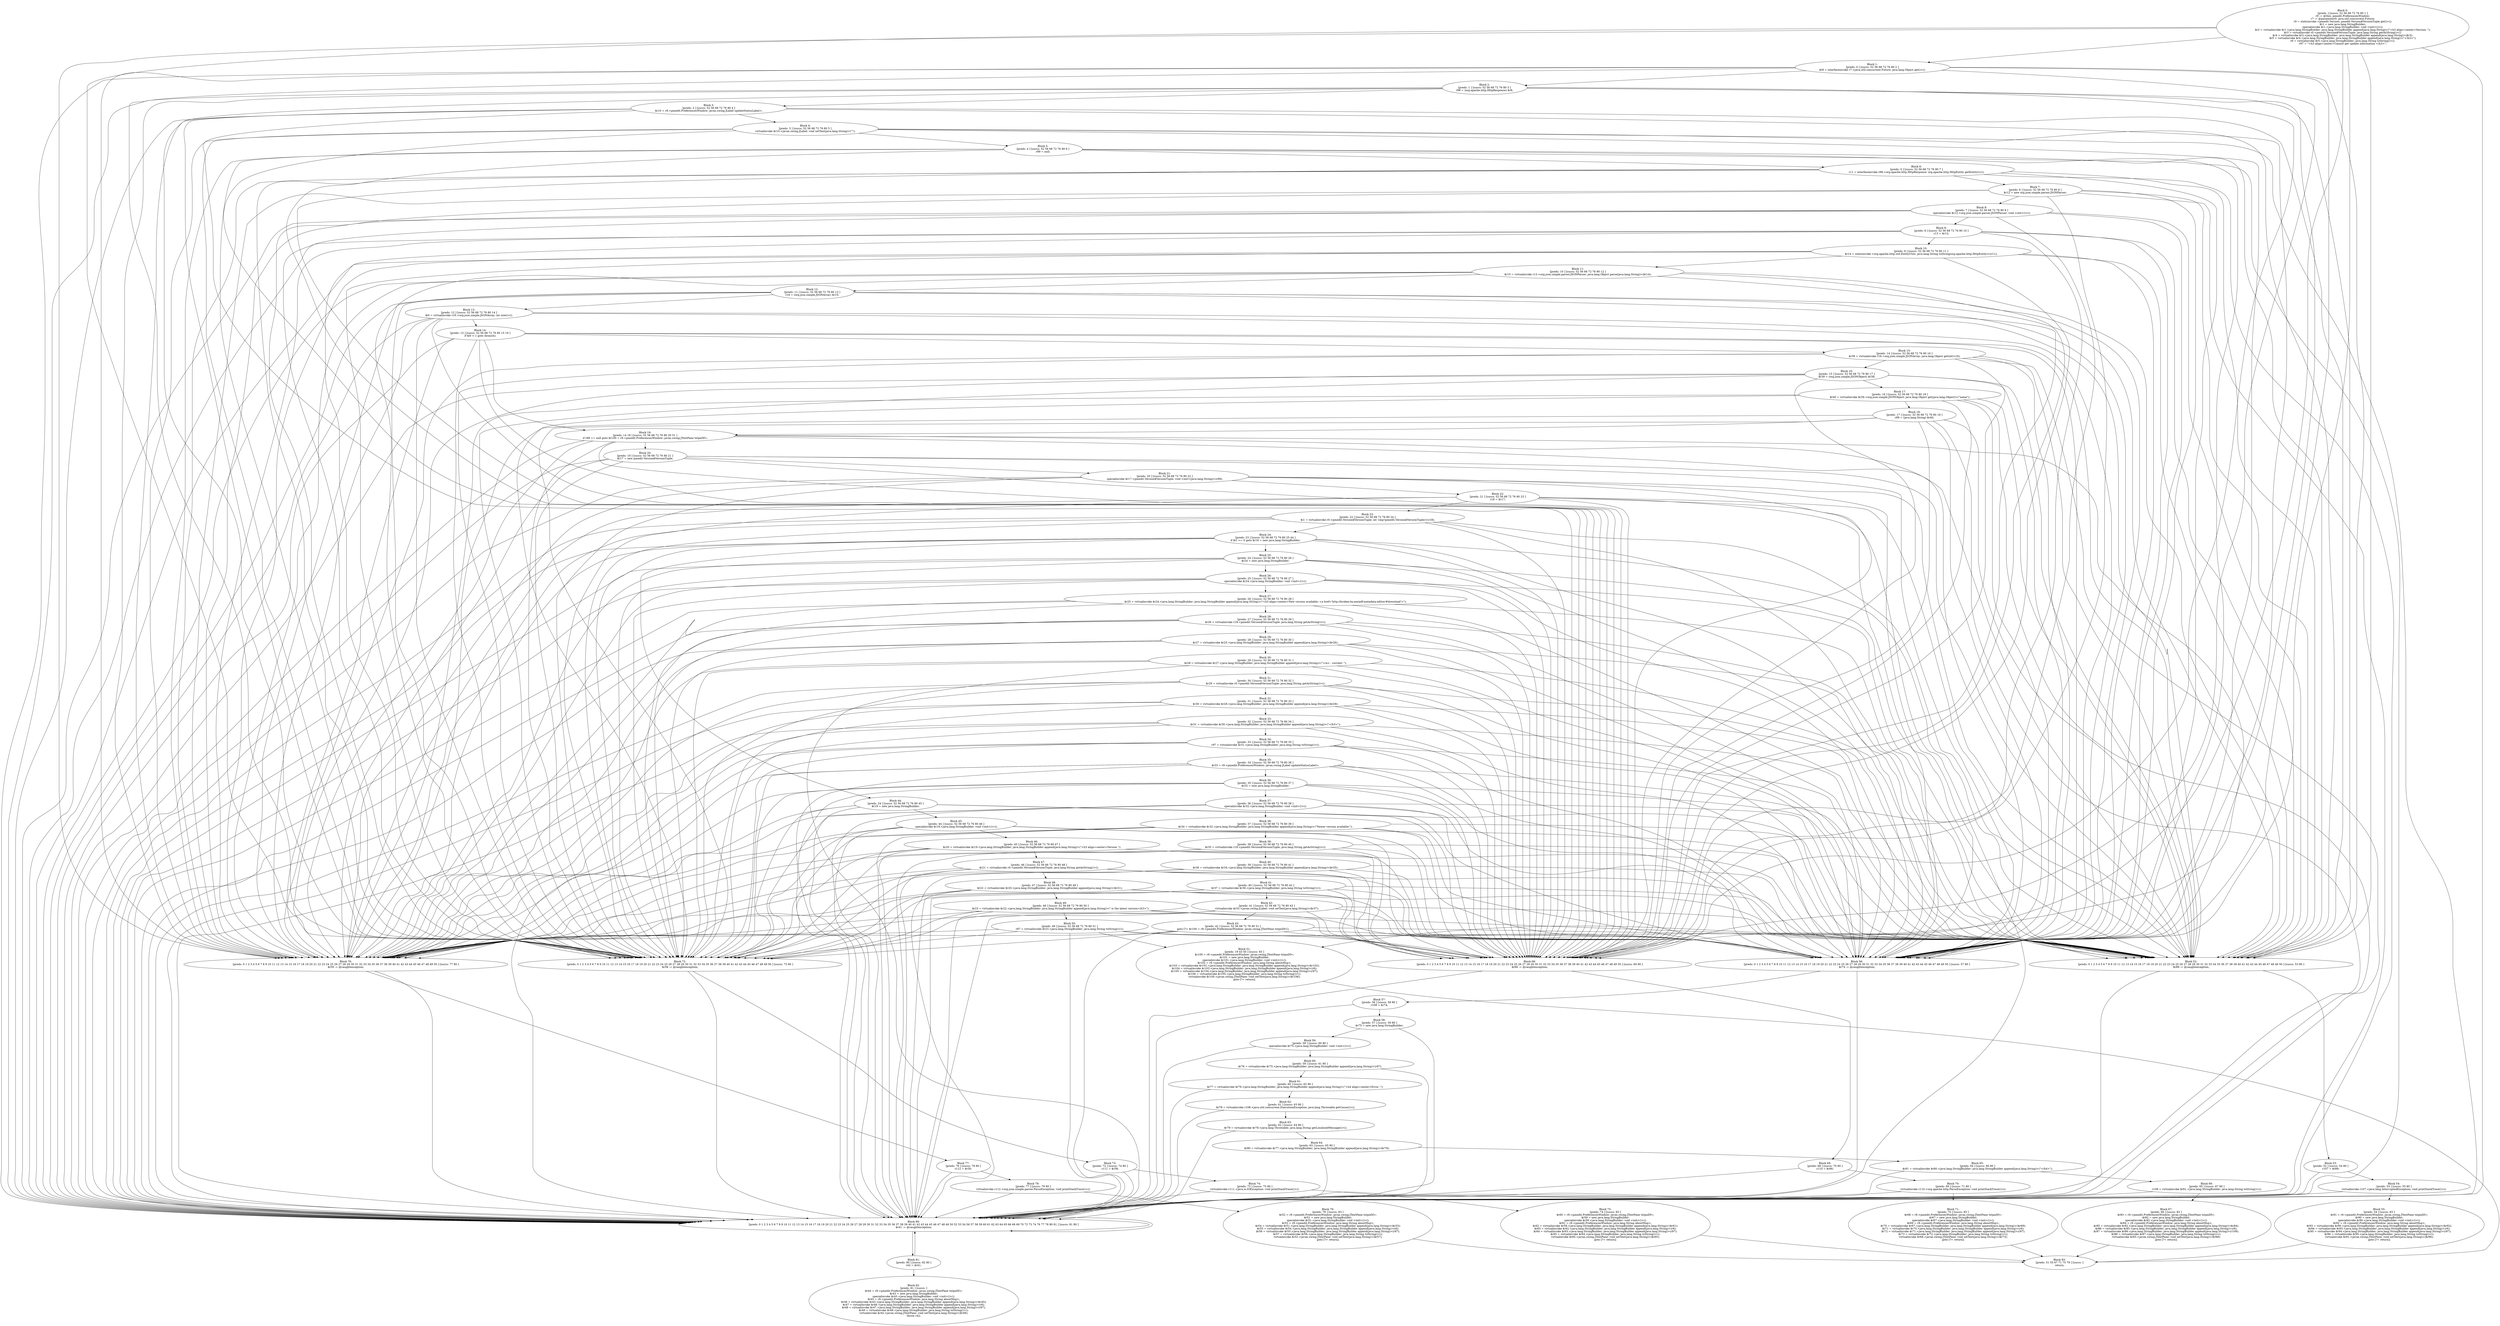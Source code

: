 digraph "unitGraph" {
    "Block 0:
[preds: ] [succs: 52 56 68 72 76 80 1 ]
r9 := @this: pmedit.PreferencesWindow;
r7 := @parameter0: java.util.concurrent.Future;
r0 = staticinvoke <pmedit.Version: pmedit.Version$VersionTuple get()>();
$r1 = new java.lang.StringBuilder;
specialinvoke $r1.<java.lang.StringBuilder: void <init>()>();
$r2 = virtualinvoke $r1.<java.lang.StringBuilder: java.lang.StringBuilder append(java.lang.String)>(\"<h3 align=center>Version: \");
$r3 = virtualinvoke r0.<pmedit.Version$VersionTuple: java.lang.String getAsString()>();
$r4 = virtualinvoke $r2.<java.lang.StringBuilder: java.lang.StringBuilder append(java.lang.String)>($r3);
$r5 = virtualinvoke $r4.<java.lang.StringBuilder: java.lang.StringBuilder append(java.lang.String)>(\"</h3>\");
r6 = virtualinvoke $r5.<java.lang.StringBuilder: java.lang.String toString()>();
r97 = \"<h3 align=center>Cannot get update information </h3>\";
"
    "Block 1:
[preds: 0 ] [succs: 52 56 68 72 76 80 2 ]
$r8 = interfaceinvoke r7.<java.util.concurrent.Future: java.lang.Object get()>();
"
    "Block 2:
[preds: 1 ] [succs: 52 56 68 72 76 80 3 ]
r98 = (org.apache.http.HttpResponse) $r8;
"
    "Block 3:
[preds: 2 ] [succs: 52 56 68 72 76 80 4 ]
$r10 = r9.<pmedit.PreferencesWindow: javax.swing.JLabel updateStatusLabel>;
"
    "Block 4:
[preds: 3 ] [succs: 52 56 68 72 76 80 5 ]
virtualinvoke $r10.<javax.swing.JLabel: void setText(java.lang.String)>(\"\");
"
    "Block 5:
[preds: 4 ] [succs: 52 56 68 72 76 80 6 ]
r99 = null;
"
    "Block 6:
[preds: 5 ] [succs: 52 56 68 72 76 80 7 ]
r11 = interfaceinvoke r98.<org.apache.http.HttpResponse: org.apache.http.HttpEntity getEntity()>();
"
    "Block 7:
[preds: 6 ] [succs: 52 56 68 72 76 80 8 ]
$r12 = new org.json.simple.parser.JSONParser;
"
    "Block 8:
[preds: 7 ] [succs: 52 56 68 72 76 80 9 ]
specialinvoke $r12.<org.json.simple.parser.JSONParser: void <init>()>();
"
    "Block 9:
[preds: 8 ] [succs: 52 56 68 72 76 80 10 ]
r13 = $r12;
"
    "Block 10:
[preds: 9 ] [succs: 52 56 68 72 76 80 11 ]
$r14 = staticinvoke <org.apache.http.util.EntityUtils: java.lang.String toString(org.apache.http.HttpEntity)>(r11);
"
    "Block 11:
[preds: 10 ] [succs: 52 56 68 72 76 80 12 ]
$r15 = virtualinvoke r13.<org.json.simple.parser.JSONParser: java.lang.Object parse(java.lang.String)>($r14);
"
    "Block 12:
[preds: 11 ] [succs: 52 56 68 72 76 80 13 ]
r16 = (org.json.simple.JSONArray) $r15;
"
    "Block 13:
[preds: 12 ] [succs: 52 56 68 72 76 80 14 ]
$i0 = virtualinvoke r16.<org.json.simple.JSONArray: int size()>();
"
    "Block 14:
[preds: 13 ] [succs: 52 56 68 72 76 80 15 19 ]
if $i0 < 1 goto (branch);
"
    "Block 15:
[preds: 14 ] [succs: 52 56 68 72 76 80 16 ]
$r38 = virtualinvoke r16.<org.json.simple.JSONArray: java.lang.Object get(int)>(0);
"
    "Block 16:
[preds: 15 ] [succs: 52 56 68 72 76 80 17 ]
$r39 = (org.json.simple.JSONObject) $r38;
"
    "Block 17:
[preds: 16 ] [succs: 52 56 68 72 76 80 18 ]
$r40 = virtualinvoke $r39.<org.json.simple.JSONObject: java.lang.Object get(java.lang.Object)>(\"name\");
"
    "Block 18:
[preds: 17 ] [succs: 52 56 68 72 76 80 19 ]
r99 = (java.lang.String) $r40;
"
    "Block 19:
[preds: 14 18 ] [succs: 52 56 68 72 76 80 20 51 ]
if r99 == null goto $r100 = r9.<pmedit.PreferencesWindow: javax.swing.JTextPane txtpnDf>;
"
    "Block 20:
[preds: 19 ] [succs: 52 56 68 72 76 80 21 ]
$r17 = new pmedit.Version$VersionTuple;
"
    "Block 21:
[preds: 20 ] [succs: 52 56 68 72 76 80 22 ]
specialinvoke $r17.<pmedit.Version$VersionTuple: void <init>(java.lang.String)>(r99);
"
    "Block 22:
[preds: 21 ] [succs: 52 56 68 72 76 80 23 ]
r18 = $r17;
"
    "Block 23:
[preds: 22 ] [succs: 52 56 68 72 76 80 24 ]
$i1 = virtualinvoke r0.<pmedit.Version$VersionTuple: int 'cmp'(pmedit.Version$VersionTuple)>(r18);
"
    "Block 24:
[preds: 23 ] [succs: 52 56 68 72 76 80 25 44 ]
if $i1 >= 0 goto $r19 = new java.lang.StringBuilder;
"
    "Block 25:
[preds: 24 ] [succs: 52 56 68 72 76 80 26 ]
$r24 = new java.lang.StringBuilder;
"
    "Block 26:
[preds: 25 ] [succs: 52 56 68 72 76 80 27 ]
specialinvoke $r24.<java.lang.StringBuilder: void <init>()>();
"
    "Block 27:
[preds: 26 ] [succs: 52 56 68 72 76 80 28 ]
$r25 = virtualinvoke $r24.<java.lang.StringBuilder: java.lang.StringBuilder append(java.lang.String)>(\"<h3 align=center>New version available: <a href=\'http://broken-by.me/pdf-metadata-editor/#download\'>\");
"
    "Block 28:
[preds: 27 ] [succs: 52 56 68 72 76 80 29 ]
$r26 = virtualinvoke r18.<pmedit.Version$VersionTuple: java.lang.String getAsString()>();
"
    "Block 29:
[preds: 28 ] [succs: 52 56 68 72 76 80 30 ]
$r27 = virtualinvoke $r25.<java.lang.StringBuilder: java.lang.StringBuilder append(java.lang.String)>($r26);
"
    "Block 30:
[preds: 29 ] [succs: 52 56 68 72 76 80 31 ]
$r28 = virtualinvoke $r27.<java.lang.StringBuilder: java.lang.StringBuilder append(java.lang.String)>(\"</a> , current: \");
"
    "Block 31:
[preds: 30 ] [succs: 52 56 68 72 76 80 32 ]
$r29 = virtualinvoke r0.<pmedit.Version$VersionTuple: java.lang.String getAsString()>();
"
    "Block 32:
[preds: 31 ] [succs: 52 56 68 72 76 80 33 ]
$r30 = virtualinvoke $r28.<java.lang.StringBuilder: java.lang.StringBuilder append(java.lang.String)>($r29);
"
    "Block 33:
[preds: 32 ] [succs: 52 56 68 72 76 80 34 ]
$r31 = virtualinvoke $r30.<java.lang.StringBuilder: java.lang.StringBuilder append(java.lang.String)>(\"</h3>\");
"
    "Block 34:
[preds: 33 ] [succs: 52 56 68 72 76 80 35 ]
r97 = virtualinvoke $r31.<java.lang.StringBuilder: java.lang.String toString()>();
"
    "Block 35:
[preds: 34 ] [succs: 52 56 68 72 76 80 36 ]
$r33 = r9.<pmedit.PreferencesWindow: javax.swing.JLabel updateStatusLabel>;
"
    "Block 36:
[preds: 35 ] [succs: 52 56 68 72 76 80 37 ]
$r32 = new java.lang.StringBuilder;
"
    "Block 37:
[preds: 36 ] [succs: 52 56 68 72 76 80 38 ]
specialinvoke $r32.<java.lang.StringBuilder: void <init>()>();
"
    "Block 38:
[preds: 37 ] [succs: 52 56 68 72 76 80 39 ]
$r34 = virtualinvoke $r32.<java.lang.StringBuilder: java.lang.StringBuilder append(java.lang.String)>(\"Newer version available:\");
"
    "Block 39:
[preds: 38 ] [succs: 52 56 68 72 76 80 40 ]
$r35 = virtualinvoke r18.<pmedit.Version$VersionTuple: java.lang.String getAsString()>();
"
    "Block 40:
[preds: 39 ] [succs: 52 56 68 72 76 80 41 ]
$r36 = virtualinvoke $r34.<java.lang.StringBuilder: java.lang.StringBuilder append(java.lang.String)>($r35);
"
    "Block 41:
[preds: 40 ] [succs: 52 56 68 72 76 80 42 ]
$r37 = virtualinvoke $r36.<java.lang.StringBuilder: java.lang.String toString()>();
"
    "Block 42:
[preds: 41 ] [succs: 52 56 68 72 76 80 43 ]
virtualinvoke $r33.<javax.swing.JLabel: void setText(java.lang.String)>($r37);
"
    "Block 43:
[preds: 42 ] [succs: 52 56 68 72 76 80 51 ]
goto [?= $r100 = r9.<pmedit.PreferencesWindow: javax.swing.JTextPane txtpnDf>];
"
    "Block 44:
[preds: 24 ] [succs: 52 56 68 72 76 80 45 ]
$r19 = new java.lang.StringBuilder;
"
    "Block 45:
[preds: 44 ] [succs: 52 56 68 72 76 80 46 ]
specialinvoke $r19.<java.lang.StringBuilder: void <init>()>();
"
    "Block 46:
[preds: 45 ] [succs: 52 56 68 72 76 80 47 ]
$r20 = virtualinvoke $r19.<java.lang.StringBuilder: java.lang.StringBuilder append(java.lang.String)>(\"<h3 align=center>Version \");
"
    "Block 47:
[preds: 46 ] [succs: 52 56 68 72 76 80 48 ]
$r21 = virtualinvoke r0.<pmedit.Version$VersionTuple: java.lang.String getAsString()>();
"
    "Block 48:
[preds: 47 ] [succs: 52 56 68 72 76 80 49 ]
$r22 = virtualinvoke $r20.<java.lang.StringBuilder: java.lang.StringBuilder append(java.lang.String)>($r21);
"
    "Block 49:
[preds: 48 ] [succs: 52 56 68 72 76 80 50 ]
$r23 = virtualinvoke $r22.<java.lang.StringBuilder: java.lang.StringBuilder append(java.lang.String)>(\" is the latest version</h3>\");
"
    "Block 50:
[preds: 49 ] [succs: 52 56 68 72 76 80 51 ]
r97 = virtualinvoke $r23.<java.lang.StringBuilder: java.lang.String toString()>();
"
    "Block 51:
[preds: 19 43 50 ] [succs: 83 ]
$r100 = r9.<pmedit.PreferencesWindow: javax.swing.JTextPane txtpnDf>;
$r101 = new java.lang.StringBuilder;
specialinvoke $r101.<java.lang.StringBuilder: void <init>()>();
$r102 = r9.<pmedit.PreferencesWindow: java.lang.String aboutMsg>;
$r103 = virtualinvoke $r101.<java.lang.StringBuilder: java.lang.StringBuilder append(java.lang.String)>($r102);
$r104 = virtualinvoke $r103.<java.lang.StringBuilder: java.lang.StringBuilder append(java.lang.String)>(r6);
$r105 = virtualinvoke $r104.<java.lang.StringBuilder: java.lang.StringBuilder append(java.lang.String)>(r97);
$r106 = virtualinvoke $r105.<java.lang.StringBuilder: java.lang.String toString()>();
virtualinvoke $r100.<javax.swing.JTextPane: void setText(java.lang.String)>($r106);
goto [?= return];
"
    "Block 52:
[preds: 0 1 2 3 4 5 6 7 8 9 10 11 12 13 14 15 16 17 18 19 20 21 22 23 24 25 26 27 28 29 30 31 32 33 34 35 36 37 38 39 40 41 42 43 44 45 46 47 48 49 50 ] [succs: 53 80 ]
$r89 := @caughtexception;
"
    "Block 53:
[preds: 52 ] [succs: 54 80 ]
r107 = $r89;
"
    "Block 54:
[preds: 53 ] [succs: 55 80 ]
virtualinvoke r107.<java.lang.InterruptedException: void printStackTrace()>();
"
    "Block 55:
[preds: 54 ] [succs: 83 ]
$r91 = r9.<pmedit.PreferencesWindow: javax.swing.JTextPane txtpnDf>;
$r90 = new java.lang.StringBuilder;
specialinvoke $r90.<java.lang.StringBuilder: void <init>()>();
$r92 = r9.<pmedit.PreferencesWindow: java.lang.String aboutMsg>;
$r93 = virtualinvoke $r90.<java.lang.StringBuilder: java.lang.StringBuilder append(java.lang.String)>($r92);
$r94 = virtualinvoke $r93.<java.lang.StringBuilder: java.lang.StringBuilder append(java.lang.String)>(r6);
$r95 = virtualinvoke $r94.<java.lang.StringBuilder: java.lang.StringBuilder append(java.lang.String)>(r97);
$r96 = virtualinvoke $r95.<java.lang.StringBuilder: java.lang.String toString()>();
virtualinvoke $r91.<javax.swing.JTextPane: void setText(java.lang.String)>($r96);
goto [?= return];
"
    "Block 56:
[preds: 0 1 2 3 4 5 6 7 8 9 10 11 12 13 14 15 16 17 18 19 20 21 22 23 24 25 26 27 28 29 30 31 32 33 34 35 36 37 38 39 40 41 42 43 44 45 46 47 48 49 50 ] [succs: 57 80 ]
$r74 := @caughtexception;
"
    "Block 57:
[preds: 56 ] [succs: 58 80 ]
r108 = $r74;
"
    "Block 58:
[preds: 57 ] [succs: 59 80 ]
$r75 = new java.lang.StringBuilder;
"
    "Block 59:
[preds: 58 ] [succs: 60 80 ]
specialinvoke $r75.<java.lang.StringBuilder: void <init>()>();
"
    "Block 60:
[preds: 59 ] [succs: 61 80 ]
$r76 = virtualinvoke $r75.<java.lang.StringBuilder: java.lang.StringBuilder append(java.lang.String)>(r97);
"
    "Block 61:
[preds: 60 ] [succs: 62 80 ]
$r77 = virtualinvoke $r76.<java.lang.StringBuilder: java.lang.StringBuilder append(java.lang.String)>(\"<h4 align=center>Error: \");
"
    "Block 62:
[preds: 61 ] [succs: 63 80 ]
$r78 = virtualinvoke r108.<java.util.concurrent.ExecutionException: java.lang.Throwable getCause()>();
"
    "Block 63:
[preds: 62 ] [succs: 64 80 ]
$r79 = virtualinvoke $r78.<java.lang.Throwable: java.lang.String getLocalizedMessage()>();
"
    "Block 64:
[preds: 63 ] [succs: 65 80 ]
$r80 = virtualinvoke $r77.<java.lang.StringBuilder: java.lang.StringBuilder append(java.lang.String)>($r79);
"
    "Block 65:
[preds: 64 ] [succs: 66 80 ]
$r81 = virtualinvoke $r80.<java.lang.StringBuilder: java.lang.StringBuilder append(java.lang.String)>(\"</h4>\");
"
    "Block 66:
[preds: 65 ] [succs: 67 80 ]
r109 = virtualinvoke $r81.<java.lang.StringBuilder: java.lang.String toString()>();
"
    "Block 67:
[preds: 66 ] [succs: 83 ]
$r83 = r9.<pmedit.PreferencesWindow: javax.swing.JTextPane txtpnDf>;
$r82 = new java.lang.StringBuilder;
specialinvoke $r82.<java.lang.StringBuilder: void <init>()>();
$r84 = r9.<pmedit.PreferencesWindow: java.lang.String aboutMsg>;
$r85 = virtualinvoke $r82.<java.lang.StringBuilder: java.lang.StringBuilder append(java.lang.String)>($r84);
$r86 = virtualinvoke $r85.<java.lang.StringBuilder: java.lang.StringBuilder append(java.lang.String)>(r6);
$r87 = virtualinvoke $r86.<java.lang.StringBuilder: java.lang.StringBuilder append(java.lang.String)>(r109);
$r88 = virtualinvoke $r87.<java.lang.StringBuilder: java.lang.String toString()>();
virtualinvoke $r83.<javax.swing.JTextPane: void setText(java.lang.String)>($r88);
goto [?= return];
"
    "Block 68:
[preds: 0 1 2 3 4 5 6 7 8 9 10 11 12 13 14 15 16 17 18 19 20 21 22 23 24 25 26 27 28 29 30 31 32 33 34 35 36 37 38 39 40 41 42 43 44 45 46 47 48 49 50 ] [succs: 69 80 ]
$r66 := @caughtexception;
"
    "Block 69:
[preds: 68 ] [succs: 70 80 ]
r110 = $r66;
"
    "Block 70:
[preds: 69 ] [succs: 71 80 ]
virtualinvoke r110.<org.apache.http.ParseException: void printStackTrace()>();
"
    "Block 71:
[preds: 70 ] [succs: 83 ]
$r68 = r9.<pmedit.PreferencesWindow: javax.swing.JTextPane txtpnDf>;
$r67 = new java.lang.StringBuilder;
specialinvoke $r67.<java.lang.StringBuilder: void <init>()>();
$r69 = r9.<pmedit.PreferencesWindow: java.lang.String aboutMsg>;
$r70 = virtualinvoke $r67.<java.lang.StringBuilder: java.lang.StringBuilder append(java.lang.String)>($r69);
$r71 = virtualinvoke $r70.<java.lang.StringBuilder: java.lang.StringBuilder append(java.lang.String)>(r6);
$r72 = virtualinvoke $r71.<java.lang.StringBuilder: java.lang.StringBuilder append(java.lang.String)>(r97);
$r73 = virtualinvoke $r72.<java.lang.StringBuilder: java.lang.String toString()>();
virtualinvoke $r68.<javax.swing.JTextPane: void setText(java.lang.String)>($r73);
goto [?= return];
"
    "Block 72:
[preds: 0 1 2 3 4 5 6 7 8 9 10 11 12 13 14 15 16 17 18 19 20 21 22 23 24 25 26 27 28 29 30 31 32 33 34 35 36 37 38 39 40 41 42 43 44 45 46 47 48 49 50 ] [succs: 73 80 ]
$r58 := @caughtexception;
"
    "Block 73:
[preds: 72 ] [succs: 74 80 ]
r111 = $r58;
"
    "Block 74:
[preds: 73 ] [succs: 75 80 ]
virtualinvoke r111.<java.io.IOException: void printStackTrace()>();
"
    "Block 75:
[preds: 74 ] [succs: 83 ]
$r60 = r9.<pmedit.PreferencesWindow: javax.swing.JTextPane txtpnDf>;
$r59 = new java.lang.StringBuilder;
specialinvoke $r59.<java.lang.StringBuilder: void <init>()>();
$r61 = r9.<pmedit.PreferencesWindow: java.lang.String aboutMsg>;
$r62 = virtualinvoke $r59.<java.lang.StringBuilder: java.lang.StringBuilder append(java.lang.String)>($r61);
$r63 = virtualinvoke $r62.<java.lang.StringBuilder: java.lang.StringBuilder append(java.lang.String)>(r6);
$r64 = virtualinvoke $r63.<java.lang.StringBuilder: java.lang.StringBuilder append(java.lang.String)>(r97);
$r65 = virtualinvoke $r64.<java.lang.StringBuilder: java.lang.String toString()>();
virtualinvoke $r60.<javax.swing.JTextPane: void setText(java.lang.String)>($r65);
goto [?= return];
"
    "Block 76:
[preds: 0 1 2 3 4 5 6 7 8 9 10 11 12 13 14 15 16 17 18 19 20 21 22 23 24 25 26 27 28 29 30 31 32 33 34 35 36 37 38 39 40 41 42 43 44 45 46 47 48 49 50 ] [succs: 77 80 ]
$r50 := @caughtexception;
"
    "Block 77:
[preds: 76 ] [succs: 78 80 ]
r112 = $r50;
"
    "Block 78:
[preds: 77 ] [succs: 79 80 ]
virtualinvoke r112.<org.json.simple.parser.ParseException: void printStackTrace()>();
"
    "Block 79:
[preds: 78 ] [succs: 83 ]
$r52 = r9.<pmedit.PreferencesWindow: javax.swing.JTextPane txtpnDf>;
$r51 = new java.lang.StringBuilder;
specialinvoke $r51.<java.lang.StringBuilder: void <init>()>();
$r53 = r9.<pmedit.PreferencesWindow: java.lang.String aboutMsg>;
$r54 = virtualinvoke $r51.<java.lang.StringBuilder: java.lang.StringBuilder append(java.lang.String)>($r53);
$r55 = virtualinvoke $r54.<java.lang.StringBuilder: java.lang.StringBuilder append(java.lang.String)>(r6);
$r56 = virtualinvoke $r55.<java.lang.StringBuilder: java.lang.StringBuilder append(java.lang.String)>(r97);
$r57 = virtualinvoke $r56.<java.lang.StringBuilder: java.lang.String toString()>();
virtualinvoke $r52.<javax.swing.JTextPane: void setText(java.lang.String)>($r57);
goto [?= return];
"
    "Block 80:
[preds: 0 1 2 3 4 5 6 7 8 9 10 11 12 13 14 15 16 17 18 19 20 21 22 23 24 25 26 27 28 29 30 31 32 33 34 35 36 37 38 39 40 41 42 43 44 45 46 47 48 49 50 52 53 54 56 57 58 59 60 61 62 63 64 65 66 68 69 70 72 73 74 76 77 78 80 81 ] [succs: 81 80 ]
$r41 := @caughtexception;
"
    "Block 81:
[preds: 80 ] [succs: 82 80 ]
r42 = $r41;
"
    "Block 82:
[preds: 81 ] [succs: ]
$r44 = r9.<pmedit.PreferencesWindow: javax.swing.JTextPane txtpnDf>;
$r43 = new java.lang.StringBuilder;
specialinvoke $r43.<java.lang.StringBuilder: void <init>()>();
$r45 = r9.<pmedit.PreferencesWindow: java.lang.String aboutMsg>;
$r46 = virtualinvoke $r43.<java.lang.StringBuilder: java.lang.StringBuilder append(java.lang.String)>($r45);
$r47 = virtualinvoke $r46.<java.lang.StringBuilder: java.lang.StringBuilder append(java.lang.String)>(r6);
$r48 = virtualinvoke $r47.<java.lang.StringBuilder: java.lang.StringBuilder append(java.lang.String)>(r97);
$r49 = virtualinvoke $r48.<java.lang.StringBuilder: java.lang.String toString()>();
virtualinvoke $r44.<javax.swing.JTextPane: void setText(java.lang.String)>($r49);
throw r42;
"
    "Block 83:
[preds: 51 55 67 71 75 79 ] [succs: ]
return;
"
    "Block 0:
[preds: ] [succs: 52 56 68 72 76 80 1 ]
r9 := @this: pmedit.PreferencesWindow;
r7 := @parameter0: java.util.concurrent.Future;
r0 = staticinvoke <pmedit.Version: pmedit.Version$VersionTuple get()>();
$r1 = new java.lang.StringBuilder;
specialinvoke $r1.<java.lang.StringBuilder: void <init>()>();
$r2 = virtualinvoke $r1.<java.lang.StringBuilder: java.lang.StringBuilder append(java.lang.String)>(\"<h3 align=center>Version: \");
$r3 = virtualinvoke r0.<pmedit.Version$VersionTuple: java.lang.String getAsString()>();
$r4 = virtualinvoke $r2.<java.lang.StringBuilder: java.lang.StringBuilder append(java.lang.String)>($r3);
$r5 = virtualinvoke $r4.<java.lang.StringBuilder: java.lang.StringBuilder append(java.lang.String)>(\"</h3>\");
r6 = virtualinvoke $r5.<java.lang.StringBuilder: java.lang.String toString()>();
r97 = \"<h3 align=center>Cannot get update information </h3>\";
"->"Block 52:
[preds: 0 1 2 3 4 5 6 7 8 9 10 11 12 13 14 15 16 17 18 19 20 21 22 23 24 25 26 27 28 29 30 31 32 33 34 35 36 37 38 39 40 41 42 43 44 45 46 47 48 49 50 ] [succs: 53 80 ]
$r89 := @caughtexception;
";
    "Block 0:
[preds: ] [succs: 52 56 68 72 76 80 1 ]
r9 := @this: pmedit.PreferencesWindow;
r7 := @parameter0: java.util.concurrent.Future;
r0 = staticinvoke <pmedit.Version: pmedit.Version$VersionTuple get()>();
$r1 = new java.lang.StringBuilder;
specialinvoke $r1.<java.lang.StringBuilder: void <init>()>();
$r2 = virtualinvoke $r1.<java.lang.StringBuilder: java.lang.StringBuilder append(java.lang.String)>(\"<h3 align=center>Version: \");
$r3 = virtualinvoke r0.<pmedit.Version$VersionTuple: java.lang.String getAsString()>();
$r4 = virtualinvoke $r2.<java.lang.StringBuilder: java.lang.StringBuilder append(java.lang.String)>($r3);
$r5 = virtualinvoke $r4.<java.lang.StringBuilder: java.lang.StringBuilder append(java.lang.String)>(\"</h3>\");
r6 = virtualinvoke $r5.<java.lang.StringBuilder: java.lang.String toString()>();
r97 = \"<h3 align=center>Cannot get update information </h3>\";
"->"Block 56:
[preds: 0 1 2 3 4 5 6 7 8 9 10 11 12 13 14 15 16 17 18 19 20 21 22 23 24 25 26 27 28 29 30 31 32 33 34 35 36 37 38 39 40 41 42 43 44 45 46 47 48 49 50 ] [succs: 57 80 ]
$r74 := @caughtexception;
";
    "Block 0:
[preds: ] [succs: 52 56 68 72 76 80 1 ]
r9 := @this: pmedit.PreferencesWindow;
r7 := @parameter0: java.util.concurrent.Future;
r0 = staticinvoke <pmedit.Version: pmedit.Version$VersionTuple get()>();
$r1 = new java.lang.StringBuilder;
specialinvoke $r1.<java.lang.StringBuilder: void <init>()>();
$r2 = virtualinvoke $r1.<java.lang.StringBuilder: java.lang.StringBuilder append(java.lang.String)>(\"<h3 align=center>Version: \");
$r3 = virtualinvoke r0.<pmedit.Version$VersionTuple: java.lang.String getAsString()>();
$r4 = virtualinvoke $r2.<java.lang.StringBuilder: java.lang.StringBuilder append(java.lang.String)>($r3);
$r5 = virtualinvoke $r4.<java.lang.StringBuilder: java.lang.StringBuilder append(java.lang.String)>(\"</h3>\");
r6 = virtualinvoke $r5.<java.lang.StringBuilder: java.lang.String toString()>();
r97 = \"<h3 align=center>Cannot get update information </h3>\";
"->"Block 68:
[preds: 0 1 2 3 4 5 6 7 8 9 10 11 12 13 14 15 16 17 18 19 20 21 22 23 24 25 26 27 28 29 30 31 32 33 34 35 36 37 38 39 40 41 42 43 44 45 46 47 48 49 50 ] [succs: 69 80 ]
$r66 := @caughtexception;
";
    "Block 0:
[preds: ] [succs: 52 56 68 72 76 80 1 ]
r9 := @this: pmedit.PreferencesWindow;
r7 := @parameter0: java.util.concurrent.Future;
r0 = staticinvoke <pmedit.Version: pmedit.Version$VersionTuple get()>();
$r1 = new java.lang.StringBuilder;
specialinvoke $r1.<java.lang.StringBuilder: void <init>()>();
$r2 = virtualinvoke $r1.<java.lang.StringBuilder: java.lang.StringBuilder append(java.lang.String)>(\"<h3 align=center>Version: \");
$r3 = virtualinvoke r0.<pmedit.Version$VersionTuple: java.lang.String getAsString()>();
$r4 = virtualinvoke $r2.<java.lang.StringBuilder: java.lang.StringBuilder append(java.lang.String)>($r3);
$r5 = virtualinvoke $r4.<java.lang.StringBuilder: java.lang.StringBuilder append(java.lang.String)>(\"</h3>\");
r6 = virtualinvoke $r5.<java.lang.StringBuilder: java.lang.String toString()>();
r97 = \"<h3 align=center>Cannot get update information </h3>\";
"->"Block 72:
[preds: 0 1 2 3 4 5 6 7 8 9 10 11 12 13 14 15 16 17 18 19 20 21 22 23 24 25 26 27 28 29 30 31 32 33 34 35 36 37 38 39 40 41 42 43 44 45 46 47 48 49 50 ] [succs: 73 80 ]
$r58 := @caughtexception;
";
    "Block 0:
[preds: ] [succs: 52 56 68 72 76 80 1 ]
r9 := @this: pmedit.PreferencesWindow;
r7 := @parameter0: java.util.concurrent.Future;
r0 = staticinvoke <pmedit.Version: pmedit.Version$VersionTuple get()>();
$r1 = new java.lang.StringBuilder;
specialinvoke $r1.<java.lang.StringBuilder: void <init>()>();
$r2 = virtualinvoke $r1.<java.lang.StringBuilder: java.lang.StringBuilder append(java.lang.String)>(\"<h3 align=center>Version: \");
$r3 = virtualinvoke r0.<pmedit.Version$VersionTuple: java.lang.String getAsString()>();
$r4 = virtualinvoke $r2.<java.lang.StringBuilder: java.lang.StringBuilder append(java.lang.String)>($r3);
$r5 = virtualinvoke $r4.<java.lang.StringBuilder: java.lang.StringBuilder append(java.lang.String)>(\"</h3>\");
r6 = virtualinvoke $r5.<java.lang.StringBuilder: java.lang.String toString()>();
r97 = \"<h3 align=center>Cannot get update information </h3>\";
"->"Block 76:
[preds: 0 1 2 3 4 5 6 7 8 9 10 11 12 13 14 15 16 17 18 19 20 21 22 23 24 25 26 27 28 29 30 31 32 33 34 35 36 37 38 39 40 41 42 43 44 45 46 47 48 49 50 ] [succs: 77 80 ]
$r50 := @caughtexception;
";
    "Block 0:
[preds: ] [succs: 52 56 68 72 76 80 1 ]
r9 := @this: pmedit.PreferencesWindow;
r7 := @parameter0: java.util.concurrent.Future;
r0 = staticinvoke <pmedit.Version: pmedit.Version$VersionTuple get()>();
$r1 = new java.lang.StringBuilder;
specialinvoke $r1.<java.lang.StringBuilder: void <init>()>();
$r2 = virtualinvoke $r1.<java.lang.StringBuilder: java.lang.StringBuilder append(java.lang.String)>(\"<h3 align=center>Version: \");
$r3 = virtualinvoke r0.<pmedit.Version$VersionTuple: java.lang.String getAsString()>();
$r4 = virtualinvoke $r2.<java.lang.StringBuilder: java.lang.StringBuilder append(java.lang.String)>($r3);
$r5 = virtualinvoke $r4.<java.lang.StringBuilder: java.lang.StringBuilder append(java.lang.String)>(\"</h3>\");
r6 = virtualinvoke $r5.<java.lang.StringBuilder: java.lang.String toString()>();
r97 = \"<h3 align=center>Cannot get update information </h3>\";
"->"Block 80:
[preds: 0 1 2 3 4 5 6 7 8 9 10 11 12 13 14 15 16 17 18 19 20 21 22 23 24 25 26 27 28 29 30 31 32 33 34 35 36 37 38 39 40 41 42 43 44 45 46 47 48 49 50 52 53 54 56 57 58 59 60 61 62 63 64 65 66 68 69 70 72 73 74 76 77 78 80 81 ] [succs: 81 80 ]
$r41 := @caughtexception;
";
    "Block 0:
[preds: ] [succs: 52 56 68 72 76 80 1 ]
r9 := @this: pmedit.PreferencesWindow;
r7 := @parameter0: java.util.concurrent.Future;
r0 = staticinvoke <pmedit.Version: pmedit.Version$VersionTuple get()>();
$r1 = new java.lang.StringBuilder;
specialinvoke $r1.<java.lang.StringBuilder: void <init>()>();
$r2 = virtualinvoke $r1.<java.lang.StringBuilder: java.lang.StringBuilder append(java.lang.String)>(\"<h3 align=center>Version: \");
$r3 = virtualinvoke r0.<pmedit.Version$VersionTuple: java.lang.String getAsString()>();
$r4 = virtualinvoke $r2.<java.lang.StringBuilder: java.lang.StringBuilder append(java.lang.String)>($r3);
$r5 = virtualinvoke $r4.<java.lang.StringBuilder: java.lang.StringBuilder append(java.lang.String)>(\"</h3>\");
r6 = virtualinvoke $r5.<java.lang.StringBuilder: java.lang.String toString()>();
r97 = \"<h3 align=center>Cannot get update information </h3>\";
"->"Block 1:
[preds: 0 ] [succs: 52 56 68 72 76 80 2 ]
$r8 = interfaceinvoke r7.<java.util.concurrent.Future: java.lang.Object get()>();
";
    "Block 1:
[preds: 0 ] [succs: 52 56 68 72 76 80 2 ]
$r8 = interfaceinvoke r7.<java.util.concurrent.Future: java.lang.Object get()>();
"->"Block 52:
[preds: 0 1 2 3 4 5 6 7 8 9 10 11 12 13 14 15 16 17 18 19 20 21 22 23 24 25 26 27 28 29 30 31 32 33 34 35 36 37 38 39 40 41 42 43 44 45 46 47 48 49 50 ] [succs: 53 80 ]
$r89 := @caughtexception;
";
    "Block 1:
[preds: 0 ] [succs: 52 56 68 72 76 80 2 ]
$r8 = interfaceinvoke r7.<java.util.concurrent.Future: java.lang.Object get()>();
"->"Block 56:
[preds: 0 1 2 3 4 5 6 7 8 9 10 11 12 13 14 15 16 17 18 19 20 21 22 23 24 25 26 27 28 29 30 31 32 33 34 35 36 37 38 39 40 41 42 43 44 45 46 47 48 49 50 ] [succs: 57 80 ]
$r74 := @caughtexception;
";
    "Block 1:
[preds: 0 ] [succs: 52 56 68 72 76 80 2 ]
$r8 = interfaceinvoke r7.<java.util.concurrent.Future: java.lang.Object get()>();
"->"Block 68:
[preds: 0 1 2 3 4 5 6 7 8 9 10 11 12 13 14 15 16 17 18 19 20 21 22 23 24 25 26 27 28 29 30 31 32 33 34 35 36 37 38 39 40 41 42 43 44 45 46 47 48 49 50 ] [succs: 69 80 ]
$r66 := @caughtexception;
";
    "Block 1:
[preds: 0 ] [succs: 52 56 68 72 76 80 2 ]
$r8 = interfaceinvoke r7.<java.util.concurrent.Future: java.lang.Object get()>();
"->"Block 72:
[preds: 0 1 2 3 4 5 6 7 8 9 10 11 12 13 14 15 16 17 18 19 20 21 22 23 24 25 26 27 28 29 30 31 32 33 34 35 36 37 38 39 40 41 42 43 44 45 46 47 48 49 50 ] [succs: 73 80 ]
$r58 := @caughtexception;
";
    "Block 1:
[preds: 0 ] [succs: 52 56 68 72 76 80 2 ]
$r8 = interfaceinvoke r7.<java.util.concurrent.Future: java.lang.Object get()>();
"->"Block 76:
[preds: 0 1 2 3 4 5 6 7 8 9 10 11 12 13 14 15 16 17 18 19 20 21 22 23 24 25 26 27 28 29 30 31 32 33 34 35 36 37 38 39 40 41 42 43 44 45 46 47 48 49 50 ] [succs: 77 80 ]
$r50 := @caughtexception;
";
    "Block 1:
[preds: 0 ] [succs: 52 56 68 72 76 80 2 ]
$r8 = interfaceinvoke r7.<java.util.concurrent.Future: java.lang.Object get()>();
"->"Block 80:
[preds: 0 1 2 3 4 5 6 7 8 9 10 11 12 13 14 15 16 17 18 19 20 21 22 23 24 25 26 27 28 29 30 31 32 33 34 35 36 37 38 39 40 41 42 43 44 45 46 47 48 49 50 52 53 54 56 57 58 59 60 61 62 63 64 65 66 68 69 70 72 73 74 76 77 78 80 81 ] [succs: 81 80 ]
$r41 := @caughtexception;
";
    "Block 1:
[preds: 0 ] [succs: 52 56 68 72 76 80 2 ]
$r8 = interfaceinvoke r7.<java.util.concurrent.Future: java.lang.Object get()>();
"->"Block 2:
[preds: 1 ] [succs: 52 56 68 72 76 80 3 ]
r98 = (org.apache.http.HttpResponse) $r8;
";
    "Block 2:
[preds: 1 ] [succs: 52 56 68 72 76 80 3 ]
r98 = (org.apache.http.HttpResponse) $r8;
"->"Block 52:
[preds: 0 1 2 3 4 5 6 7 8 9 10 11 12 13 14 15 16 17 18 19 20 21 22 23 24 25 26 27 28 29 30 31 32 33 34 35 36 37 38 39 40 41 42 43 44 45 46 47 48 49 50 ] [succs: 53 80 ]
$r89 := @caughtexception;
";
    "Block 2:
[preds: 1 ] [succs: 52 56 68 72 76 80 3 ]
r98 = (org.apache.http.HttpResponse) $r8;
"->"Block 56:
[preds: 0 1 2 3 4 5 6 7 8 9 10 11 12 13 14 15 16 17 18 19 20 21 22 23 24 25 26 27 28 29 30 31 32 33 34 35 36 37 38 39 40 41 42 43 44 45 46 47 48 49 50 ] [succs: 57 80 ]
$r74 := @caughtexception;
";
    "Block 2:
[preds: 1 ] [succs: 52 56 68 72 76 80 3 ]
r98 = (org.apache.http.HttpResponse) $r8;
"->"Block 68:
[preds: 0 1 2 3 4 5 6 7 8 9 10 11 12 13 14 15 16 17 18 19 20 21 22 23 24 25 26 27 28 29 30 31 32 33 34 35 36 37 38 39 40 41 42 43 44 45 46 47 48 49 50 ] [succs: 69 80 ]
$r66 := @caughtexception;
";
    "Block 2:
[preds: 1 ] [succs: 52 56 68 72 76 80 3 ]
r98 = (org.apache.http.HttpResponse) $r8;
"->"Block 72:
[preds: 0 1 2 3 4 5 6 7 8 9 10 11 12 13 14 15 16 17 18 19 20 21 22 23 24 25 26 27 28 29 30 31 32 33 34 35 36 37 38 39 40 41 42 43 44 45 46 47 48 49 50 ] [succs: 73 80 ]
$r58 := @caughtexception;
";
    "Block 2:
[preds: 1 ] [succs: 52 56 68 72 76 80 3 ]
r98 = (org.apache.http.HttpResponse) $r8;
"->"Block 76:
[preds: 0 1 2 3 4 5 6 7 8 9 10 11 12 13 14 15 16 17 18 19 20 21 22 23 24 25 26 27 28 29 30 31 32 33 34 35 36 37 38 39 40 41 42 43 44 45 46 47 48 49 50 ] [succs: 77 80 ]
$r50 := @caughtexception;
";
    "Block 2:
[preds: 1 ] [succs: 52 56 68 72 76 80 3 ]
r98 = (org.apache.http.HttpResponse) $r8;
"->"Block 80:
[preds: 0 1 2 3 4 5 6 7 8 9 10 11 12 13 14 15 16 17 18 19 20 21 22 23 24 25 26 27 28 29 30 31 32 33 34 35 36 37 38 39 40 41 42 43 44 45 46 47 48 49 50 52 53 54 56 57 58 59 60 61 62 63 64 65 66 68 69 70 72 73 74 76 77 78 80 81 ] [succs: 81 80 ]
$r41 := @caughtexception;
";
    "Block 2:
[preds: 1 ] [succs: 52 56 68 72 76 80 3 ]
r98 = (org.apache.http.HttpResponse) $r8;
"->"Block 3:
[preds: 2 ] [succs: 52 56 68 72 76 80 4 ]
$r10 = r9.<pmedit.PreferencesWindow: javax.swing.JLabel updateStatusLabel>;
";
    "Block 3:
[preds: 2 ] [succs: 52 56 68 72 76 80 4 ]
$r10 = r9.<pmedit.PreferencesWindow: javax.swing.JLabel updateStatusLabel>;
"->"Block 52:
[preds: 0 1 2 3 4 5 6 7 8 9 10 11 12 13 14 15 16 17 18 19 20 21 22 23 24 25 26 27 28 29 30 31 32 33 34 35 36 37 38 39 40 41 42 43 44 45 46 47 48 49 50 ] [succs: 53 80 ]
$r89 := @caughtexception;
";
    "Block 3:
[preds: 2 ] [succs: 52 56 68 72 76 80 4 ]
$r10 = r9.<pmedit.PreferencesWindow: javax.swing.JLabel updateStatusLabel>;
"->"Block 56:
[preds: 0 1 2 3 4 5 6 7 8 9 10 11 12 13 14 15 16 17 18 19 20 21 22 23 24 25 26 27 28 29 30 31 32 33 34 35 36 37 38 39 40 41 42 43 44 45 46 47 48 49 50 ] [succs: 57 80 ]
$r74 := @caughtexception;
";
    "Block 3:
[preds: 2 ] [succs: 52 56 68 72 76 80 4 ]
$r10 = r9.<pmedit.PreferencesWindow: javax.swing.JLabel updateStatusLabel>;
"->"Block 68:
[preds: 0 1 2 3 4 5 6 7 8 9 10 11 12 13 14 15 16 17 18 19 20 21 22 23 24 25 26 27 28 29 30 31 32 33 34 35 36 37 38 39 40 41 42 43 44 45 46 47 48 49 50 ] [succs: 69 80 ]
$r66 := @caughtexception;
";
    "Block 3:
[preds: 2 ] [succs: 52 56 68 72 76 80 4 ]
$r10 = r9.<pmedit.PreferencesWindow: javax.swing.JLabel updateStatusLabel>;
"->"Block 72:
[preds: 0 1 2 3 4 5 6 7 8 9 10 11 12 13 14 15 16 17 18 19 20 21 22 23 24 25 26 27 28 29 30 31 32 33 34 35 36 37 38 39 40 41 42 43 44 45 46 47 48 49 50 ] [succs: 73 80 ]
$r58 := @caughtexception;
";
    "Block 3:
[preds: 2 ] [succs: 52 56 68 72 76 80 4 ]
$r10 = r9.<pmedit.PreferencesWindow: javax.swing.JLabel updateStatusLabel>;
"->"Block 76:
[preds: 0 1 2 3 4 5 6 7 8 9 10 11 12 13 14 15 16 17 18 19 20 21 22 23 24 25 26 27 28 29 30 31 32 33 34 35 36 37 38 39 40 41 42 43 44 45 46 47 48 49 50 ] [succs: 77 80 ]
$r50 := @caughtexception;
";
    "Block 3:
[preds: 2 ] [succs: 52 56 68 72 76 80 4 ]
$r10 = r9.<pmedit.PreferencesWindow: javax.swing.JLabel updateStatusLabel>;
"->"Block 80:
[preds: 0 1 2 3 4 5 6 7 8 9 10 11 12 13 14 15 16 17 18 19 20 21 22 23 24 25 26 27 28 29 30 31 32 33 34 35 36 37 38 39 40 41 42 43 44 45 46 47 48 49 50 52 53 54 56 57 58 59 60 61 62 63 64 65 66 68 69 70 72 73 74 76 77 78 80 81 ] [succs: 81 80 ]
$r41 := @caughtexception;
";
    "Block 3:
[preds: 2 ] [succs: 52 56 68 72 76 80 4 ]
$r10 = r9.<pmedit.PreferencesWindow: javax.swing.JLabel updateStatusLabel>;
"->"Block 4:
[preds: 3 ] [succs: 52 56 68 72 76 80 5 ]
virtualinvoke $r10.<javax.swing.JLabel: void setText(java.lang.String)>(\"\");
";
    "Block 4:
[preds: 3 ] [succs: 52 56 68 72 76 80 5 ]
virtualinvoke $r10.<javax.swing.JLabel: void setText(java.lang.String)>(\"\");
"->"Block 52:
[preds: 0 1 2 3 4 5 6 7 8 9 10 11 12 13 14 15 16 17 18 19 20 21 22 23 24 25 26 27 28 29 30 31 32 33 34 35 36 37 38 39 40 41 42 43 44 45 46 47 48 49 50 ] [succs: 53 80 ]
$r89 := @caughtexception;
";
    "Block 4:
[preds: 3 ] [succs: 52 56 68 72 76 80 5 ]
virtualinvoke $r10.<javax.swing.JLabel: void setText(java.lang.String)>(\"\");
"->"Block 56:
[preds: 0 1 2 3 4 5 6 7 8 9 10 11 12 13 14 15 16 17 18 19 20 21 22 23 24 25 26 27 28 29 30 31 32 33 34 35 36 37 38 39 40 41 42 43 44 45 46 47 48 49 50 ] [succs: 57 80 ]
$r74 := @caughtexception;
";
    "Block 4:
[preds: 3 ] [succs: 52 56 68 72 76 80 5 ]
virtualinvoke $r10.<javax.swing.JLabel: void setText(java.lang.String)>(\"\");
"->"Block 68:
[preds: 0 1 2 3 4 5 6 7 8 9 10 11 12 13 14 15 16 17 18 19 20 21 22 23 24 25 26 27 28 29 30 31 32 33 34 35 36 37 38 39 40 41 42 43 44 45 46 47 48 49 50 ] [succs: 69 80 ]
$r66 := @caughtexception;
";
    "Block 4:
[preds: 3 ] [succs: 52 56 68 72 76 80 5 ]
virtualinvoke $r10.<javax.swing.JLabel: void setText(java.lang.String)>(\"\");
"->"Block 72:
[preds: 0 1 2 3 4 5 6 7 8 9 10 11 12 13 14 15 16 17 18 19 20 21 22 23 24 25 26 27 28 29 30 31 32 33 34 35 36 37 38 39 40 41 42 43 44 45 46 47 48 49 50 ] [succs: 73 80 ]
$r58 := @caughtexception;
";
    "Block 4:
[preds: 3 ] [succs: 52 56 68 72 76 80 5 ]
virtualinvoke $r10.<javax.swing.JLabel: void setText(java.lang.String)>(\"\");
"->"Block 76:
[preds: 0 1 2 3 4 5 6 7 8 9 10 11 12 13 14 15 16 17 18 19 20 21 22 23 24 25 26 27 28 29 30 31 32 33 34 35 36 37 38 39 40 41 42 43 44 45 46 47 48 49 50 ] [succs: 77 80 ]
$r50 := @caughtexception;
";
    "Block 4:
[preds: 3 ] [succs: 52 56 68 72 76 80 5 ]
virtualinvoke $r10.<javax.swing.JLabel: void setText(java.lang.String)>(\"\");
"->"Block 80:
[preds: 0 1 2 3 4 5 6 7 8 9 10 11 12 13 14 15 16 17 18 19 20 21 22 23 24 25 26 27 28 29 30 31 32 33 34 35 36 37 38 39 40 41 42 43 44 45 46 47 48 49 50 52 53 54 56 57 58 59 60 61 62 63 64 65 66 68 69 70 72 73 74 76 77 78 80 81 ] [succs: 81 80 ]
$r41 := @caughtexception;
";
    "Block 4:
[preds: 3 ] [succs: 52 56 68 72 76 80 5 ]
virtualinvoke $r10.<javax.swing.JLabel: void setText(java.lang.String)>(\"\");
"->"Block 5:
[preds: 4 ] [succs: 52 56 68 72 76 80 6 ]
r99 = null;
";
    "Block 5:
[preds: 4 ] [succs: 52 56 68 72 76 80 6 ]
r99 = null;
"->"Block 52:
[preds: 0 1 2 3 4 5 6 7 8 9 10 11 12 13 14 15 16 17 18 19 20 21 22 23 24 25 26 27 28 29 30 31 32 33 34 35 36 37 38 39 40 41 42 43 44 45 46 47 48 49 50 ] [succs: 53 80 ]
$r89 := @caughtexception;
";
    "Block 5:
[preds: 4 ] [succs: 52 56 68 72 76 80 6 ]
r99 = null;
"->"Block 56:
[preds: 0 1 2 3 4 5 6 7 8 9 10 11 12 13 14 15 16 17 18 19 20 21 22 23 24 25 26 27 28 29 30 31 32 33 34 35 36 37 38 39 40 41 42 43 44 45 46 47 48 49 50 ] [succs: 57 80 ]
$r74 := @caughtexception;
";
    "Block 5:
[preds: 4 ] [succs: 52 56 68 72 76 80 6 ]
r99 = null;
"->"Block 68:
[preds: 0 1 2 3 4 5 6 7 8 9 10 11 12 13 14 15 16 17 18 19 20 21 22 23 24 25 26 27 28 29 30 31 32 33 34 35 36 37 38 39 40 41 42 43 44 45 46 47 48 49 50 ] [succs: 69 80 ]
$r66 := @caughtexception;
";
    "Block 5:
[preds: 4 ] [succs: 52 56 68 72 76 80 6 ]
r99 = null;
"->"Block 72:
[preds: 0 1 2 3 4 5 6 7 8 9 10 11 12 13 14 15 16 17 18 19 20 21 22 23 24 25 26 27 28 29 30 31 32 33 34 35 36 37 38 39 40 41 42 43 44 45 46 47 48 49 50 ] [succs: 73 80 ]
$r58 := @caughtexception;
";
    "Block 5:
[preds: 4 ] [succs: 52 56 68 72 76 80 6 ]
r99 = null;
"->"Block 76:
[preds: 0 1 2 3 4 5 6 7 8 9 10 11 12 13 14 15 16 17 18 19 20 21 22 23 24 25 26 27 28 29 30 31 32 33 34 35 36 37 38 39 40 41 42 43 44 45 46 47 48 49 50 ] [succs: 77 80 ]
$r50 := @caughtexception;
";
    "Block 5:
[preds: 4 ] [succs: 52 56 68 72 76 80 6 ]
r99 = null;
"->"Block 80:
[preds: 0 1 2 3 4 5 6 7 8 9 10 11 12 13 14 15 16 17 18 19 20 21 22 23 24 25 26 27 28 29 30 31 32 33 34 35 36 37 38 39 40 41 42 43 44 45 46 47 48 49 50 52 53 54 56 57 58 59 60 61 62 63 64 65 66 68 69 70 72 73 74 76 77 78 80 81 ] [succs: 81 80 ]
$r41 := @caughtexception;
";
    "Block 5:
[preds: 4 ] [succs: 52 56 68 72 76 80 6 ]
r99 = null;
"->"Block 6:
[preds: 5 ] [succs: 52 56 68 72 76 80 7 ]
r11 = interfaceinvoke r98.<org.apache.http.HttpResponse: org.apache.http.HttpEntity getEntity()>();
";
    "Block 6:
[preds: 5 ] [succs: 52 56 68 72 76 80 7 ]
r11 = interfaceinvoke r98.<org.apache.http.HttpResponse: org.apache.http.HttpEntity getEntity()>();
"->"Block 52:
[preds: 0 1 2 3 4 5 6 7 8 9 10 11 12 13 14 15 16 17 18 19 20 21 22 23 24 25 26 27 28 29 30 31 32 33 34 35 36 37 38 39 40 41 42 43 44 45 46 47 48 49 50 ] [succs: 53 80 ]
$r89 := @caughtexception;
";
    "Block 6:
[preds: 5 ] [succs: 52 56 68 72 76 80 7 ]
r11 = interfaceinvoke r98.<org.apache.http.HttpResponse: org.apache.http.HttpEntity getEntity()>();
"->"Block 56:
[preds: 0 1 2 3 4 5 6 7 8 9 10 11 12 13 14 15 16 17 18 19 20 21 22 23 24 25 26 27 28 29 30 31 32 33 34 35 36 37 38 39 40 41 42 43 44 45 46 47 48 49 50 ] [succs: 57 80 ]
$r74 := @caughtexception;
";
    "Block 6:
[preds: 5 ] [succs: 52 56 68 72 76 80 7 ]
r11 = interfaceinvoke r98.<org.apache.http.HttpResponse: org.apache.http.HttpEntity getEntity()>();
"->"Block 68:
[preds: 0 1 2 3 4 5 6 7 8 9 10 11 12 13 14 15 16 17 18 19 20 21 22 23 24 25 26 27 28 29 30 31 32 33 34 35 36 37 38 39 40 41 42 43 44 45 46 47 48 49 50 ] [succs: 69 80 ]
$r66 := @caughtexception;
";
    "Block 6:
[preds: 5 ] [succs: 52 56 68 72 76 80 7 ]
r11 = interfaceinvoke r98.<org.apache.http.HttpResponse: org.apache.http.HttpEntity getEntity()>();
"->"Block 72:
[preds: 0 1 2 3 4 5 6 7 8 9 10 11 12 13 14 15 16 17 18 19 20 21 22 23 24 25 26 27 28 29 30 31 32 33 34 35 36 37 38 39 40 41 42 43 44 45 46 47 48 49 50 ] [succs: 73 80 ]
$r58 := @caughtexception;
";
    "Block 6:
[preds: 5 ] [succs: 52 56 68 72 76 80 7 ]
r11 = interfaceinvoke r98.<org.apache.http.HttpResponse: org.apache.http.HttpEntity getEntity()>();
"->"Block 76:
[preds: 0 1 2 3 4 5 6 7 8 9 10 11 12 13 14 15 16 17 18 19 20 21 22 23 24 25 26 27 28 29 30 31 32 33 34 35 36 37 38 39 40 41 42 43 44 45 46 47 48 49 50 ] [succs: 77 80 ]
$r50 := @caughtexception;
";
    "Block 6:
[preds: 5 ] [succs: 52 56 68 72 76 80 7 ]
r11 = interfaceinvoke r98.<org.apache.http.HttpResponse: org.apache.http.HttpEntity getEntity()>();
"->"Block 80:
[preds: 0 1 2 3 4 5 6 7 8 9 10 11 12 13 14 15 16 17 18 19 20 21 22 23 24 25 26 27 28 29 30 31 32 33 34 35 36 37 38 39 40 41 42 43 44 45 46 47 48 49 50 52 53 54 56 57 58 59 60 61 62 63 64 65 66 68 69 70 72 73 74 76 77 78 80 81 ] [succs: 81 80 ]
$r41 := @caughtexception;
";
    "Block 6:
[preds: 5 ] [succs: 52 56 68 72 76 80 7 ]
r11 = interfaceinvoke r98.<org.apache.http.HttpResponse: org.apache.http.HttpEntity getEntity()>();
"->"Block 7:
[preds: 6 ] [succs: 52 56 68 72 76 80 8 ]
$r12 = new org.json.simple.parser.JSONParser;
";
    "Block 7:
[preds: 6 ] [succs: 52 56 68 72 76 80 8 ]
$r12 = new org.json.simple.parser.JSONParser;
"->"Block 52:
[preds: 0 1 2 3 4 5 6 7 8 9 10 11 12 13 14 15 16 17 18 19 20 21 22 23 24 25 26 27 28 29 30 31 32 33 34 35 36 37 38 39 40 41 42 43 44 45 46 47 48 49 50 ] [succs: 53 80 ]
$r89 := @caughtexception;
";
    "Block 7:
[preds: 6 ] [succs: 52 56 68 72 76 80 8 ]
$r12 = new org.json.simple.parser.JSONParser;
"->"Block 56:
[preds: 0 1 2 3 4 5 6 7 8 9 10 11 12 13 14 15 16 17 18 19 20 21 22 23 24 25 26 27 28 29 30 31 32 33 34 35 36 37 38 39 40 41 42 43 44 45 46 47 48 49 50 ] [succs: 57 80 ]
$r74 := @caughtexception;
";
    "Block 7:
[preds: 6 ] [succs: 52 56 68 72 76 80 8 ]
$r12 = new org.json.simple.parser.JSONParser;
"->"Block 68:
[preds: 0 1 2 3 4 5 6 7 8 9 10 11 12 13 14 15 16 17 18 19 20 21 22 23 24 25 26 27 28 29 30 31 32 33 34 35 36 37 38 39 40 41 42 43 44 45 46 47 48 49 50 ] [succs: 69 80 ]
$r66 := @caughtexception;
";
    "Block 7:
[preds: 6 ] [succs: 52 56 68 72 76 80 8 ]
$r12 = new org.json.simple.parser.JSONParser;
"->"Block 72:
[preds: 0 1 2 3 4 5 6 7 8 9 10 11 12 13 14 15 16 17 18 19 20 21 22 23 24 25 26 27 28 29 30 31 32 33 34 35 36 37 38 39 40 41 42 43 44 45 46 47 48 49 50 ] [succs: 73 80 ]
$r58 := @caughtexception;
";
    "Block 7:
[preds: 6 ] [succs: 52 56 68 72 76 80 8 ]
$r12 = new org.json.simple.parser.JSONParser;
"->"Block 76:
[preds: 0 1 2 3 4 5 6 7 8 9 10 11 12 13 14 15 16 17 18 19 20 21 22 23 24 25 26 27 28 29 30 31 32 33 34 35 36 37 38 39 40 41 42 43 44 45 46 47 48 49 50 ] [succs: 77 80 ]
$r50 := @caughtexception;
";
    "Block 7:
[preds: 6 ] [succs: 52 56 68 72 76 80 8 ]
$r12 = new org.json.simple.parser.JSONParser;
"->"Block 80:
[preds: 0 1 2 3 4 5 6 7 8 9 10 11 12 13 14 15 16 17 18 19 20 21 22 23 24 25 26 27 28 29 30 31 32 33 34 35 36 37 38 39 40 41 42 43 44 45 46 47 48 49 50 52 53 54 56 57 58 59 60 61 62 63 64 65 66 68 69 70 72 73 74 76 77 78 80 81 ] [succs: 81 80 ]
$r41 := @caughtexception;
";
    "Block 7:
[preds: 6 ] [succs: 52 56 68 72 76 80 8 ]
$r12 = new org.json.simple.parser.JSONParser;
"->"Block 8:
[preds: 7 ] [succs: 52 56 68 72 76 80 9 ]
specialinvoke $r12.<org.json.simple.parser.JSONParser: void <init>()>();
";
    "Block 8:
[preds: 7 ] [succs: 52 56 68 72 76 80 9 ]
specialinvoke $r12.<org.json.simple.parser.JSONParser: void <init>()>();
"->"Block 52:
[preds: 0 1 2 3 4 5 6 7 8 9 10 11 12 13 14 15 16 17 18 19 20 21 22 23 24 25 26 27 28 29 30 31 32 33 34 35 36 37 38 39 40 41 42 43 44 45 46 47 48 49 50 ] [succs: 53 80 ]
$r89 := @caughtexception;
";
    "Block 8:
[preds: 7 ] [succs: 52 56 68 72 76 80 9 ]
specialinvoke $r12.<org.json.simple.parser.JSONParser: void <init>()>();
"->"Block 56:
[preds: 0 1 2 3 4 5 6 7 8 9 10 11 12 13 14 15 16 17 18 19 20 21 22 23 24 25 26 27 28 29 30 31 32 33 34 35 36 37 38 39 40 41 42 43 44 45 46 47 48 49 50 ] [succs: 57 80 ]
$r74 := @caughtexception;
";
    "Block 8:
[preds: 7 ] [succs: 52 56 68 72 76 80 9 ]
specialinvoke $r12.<org.json.simple.parser.JSONParser: void <init>()>();
"->"Block 68:
[preds: 0 1 2 3 4 5 6 7 8 9 10 11 12 13 14 15 16 17 18 19 20 21 22 23 24 25 26 27 28 29 30 31 32 33 34 35 36 37 38 39 40 41 42 43 44 45 46 47 48 49 50 ] [succs: 69 80 ]
$r66 := @caughtexception;
";
    "Block 8:
[preds: 7 ] [succs: 52 56 68 72 76 80 9 ]
specialinvoke $r12.<org.json.simple.parser.JSONParser: void <init>()>();
"->"Block 72:
[preds: 0 1 2 3 4 5 6 7 8 9 10 11 12 13 14 15 16 17 18 19 20 21 22 23 24 25 26 27 28 29 30 31 32 33 34 35 36 37 38 39 40 41 42 43 44 45 46 47 48 49 50 ] [succs: 73 80 ]
$r58 := @caughtexception;
";
    "Block 8:
[preds: 7 ] [succs: 52 56 68 72 76 80 9 ]
specialinvoke $r12.<org.json.simple.parser.JSONParser: void <init>()>();
"->"Block 76:
[preds: 0 1 2 3 4 5 6 7 8 9 10 11 12 13 14 15 16 17 18 19 20 21 22 23 24 25 26 27 28 29 30 31 32 33 34 35 36 37 38 39 40 41 42 43 44 45 46 47 48 49 50 ] [succs: 77 80 ]
$r50 := @caughtexception;
";
    "Block 8:
[preds: 7 ] [succs: 52 56 68 72 76 80 9 ]
specialinvoke $r12.<org.json.simple.parser.JSONParser: void <init>()>();
"->"Block 80:
[preds: 0 1 2 3 4 5 6 7 8 9 10 11 12 13 14 15 16 17 18 19 20 21 22 23 24 25 26 27 28 29 30 31 32 33 34 35 36 37 38 39 40 41 42 43 44 45 46 47 48 49 50 52 53 54 56 57 58 59 60 61 62 63 64 65 66 68 69 70 72 73 74 76 77 78 80 81 ] [succs: 81 80 ]
$r41 := @caughtexception;
";
    "Block 8:
[preds: 7 ] [succs: 52 56 68 72 76 80 9 ]
specialinvoke $r12.<org.json.simple.parser.JSONParser: void <init>()>();
"->"Block 9:
[preds: 8 ] [succs: 52 56 68 72 76 80 10 ]
r13 = $r12;
";
    "Block 9:
[preds: 8 ] [succs: 52 56 68 72 76 80 10 ]
r13 = $r12;
"->"Block 52:
[preds: 0 1 2 3 4 5 6 7 8 9 10 11 12 13 14 15 16 17 18 19 20 21 22 23 24 25 26 27 28 29 30 31 32 33 34 35 36 37 38 39 40 41 42 43 44 45 46 47 48 49 50 ] [succs: 53 80 ]
$r89 := @caughtexception;
";
    "Block 9:
[preds: 8 ] [succs: 52 56 68 72 76 80 10 ]
r13 = $r12;
"->"Block 56:
[preds: 0 1 2 3 4 5 6 7 8 9 10 11 12 13 14 15 16 17 18 19 20 21 22 23 24 25 26 27 28 29 30 31 32 33 34 35 36 37 38 39 40 41 42 43 44 45 46 47 48 49 50 ] [succs: 57 80 ]
$r74 := @caughtexception;
";
    "Block 9:
[preds: 8 ] [succs: 52 56 68 72 76 80 10 ]
r13 = $r12;
"->"Block 68:
[preds: 0 1 2 3 4 5 6 7 8 9 10 11 12 13 14 15 16 17 18 19 20 21 22 23 24 25 26 27 28 29 30 31 32 33 34 35 36 37 38 39 40 41 42 43 44 45 46 47 48 49 50 ] [succs: 69 80 ]
$r66 := @caughtexception;
";
    "Block 9:
[preds: 8 ] [succs: 52 56 68 72 76 80 10 ]
r13 = $r12;
"->"Block 72:
[preds: 0 1 2 3 4 5 6 7 8 9 10 11 12 13 14 15 16 17 18 19 20 21 22 23 24 25 26 27 28 29 30 31 32 33 34 35 36 37 38 39 40 41 42 43 44 45 46 47 48 49 50 ] [succs: 73 80 ]
$r58 := @caughtexception;
";
    "Block 9:
[preds: 8 ] [succs: 52 56 68 72 76 80 10 ]
r13 = $r12;
"->"Block 76:
[preds: 0 1 2 3 4 5 6 7 8 9 10 11 12 13 14 15 16 17 18 19 20 21 22 23 24 25 26 27 28 29 30 31 32 33 34 35 36 37 38 39 40 41 42 43 44 45 46 47 48 49 50 ] [succs: 77 80 ]
$r50 := @caughtexception;
";
    "Block 9:
[preds: 8 ] [succs: 52 56 68 72 76 80 10 ]
r13 = $r12;
"->"Block 80:
[preds: 0 1 2 3 4 5 6 7 8 9 10 11 12 13 14 15 16 17 18 19 20 21 22 23 24 25 26 27 28 29 30 31 32 33 34 35 36 37 38 39 40 41 42 43 44 45 46 47 48 49 50 52 53 54 56 57 58 59 60 61 62 63 64 65 66 68 69 70 72 73 74 76 77 78 80 81 ] [succs: 81 80 ]
$r41 := @caughtexception;
";
    "Block 9:
[preds: 8 ] [succs: 52 56 68 72 76 80 10 ]
r13 = $r12;
"->"Block 10:
[preds: 9 ] [succs: 52 56 68 72 76 80 11 ]
$r14 = staticinvoke <org.apache.http.util.EntityUtils: java.lang.String toString(org.apache.http.HttpEntity)>(r11);
";
    "Block 10:
[preds: 9 ] [succs: 52 56 68 72 76 80 11 ]
$r14 = staticinvoke <org.apache.http.util.EntityUtils: java.lang.String toString(org.apache.http.HttpEntity)>(r11);
"->"Block 52:
[preds: 0 1 2 3 4 5 6 7 8 9 10 11 12 13 14 15 16 17 18 19 20 21 22 23 24 25 26 27 28 29 30 31 32 33 34 35 36 37 38 39 40 41 42 43 44 45 46 47 48 49 50 ] [succs: 53 80 ]
$r89 := @caughtexception;
";
    "Block 10:
[preds: 9 ] [succs: 52 56 68 72 76 80 11 ]
$r14 = staticinvoke <org.apache.http.util.EntityUtils: java.lang.String toString(org.apache.http.HttpEntity)>(r11);
"->"Block 56:
[preds: 0 1 2 3 4 5 6 7 8 9 10 11 12 13 14 15 16 17 18 19 20 21 22 23 24 25 26 27 28 29 30 31 32 33 34 35 36 37 38 39 40 41 42 43 44 45 46 47 48 49 50 ] [succs: 57 80 ]
$r74 := @caughtexception;
";
    "Block 10:
[preds: 9 ] [succs: 52 56 68 72 76 80 11 ]
$r14 = staticinvoke <org.apache.http.util.EntityUtils: java.lang.String toString(org.apache.http.HttpEntity)>(r11);
"->"Block 68:
[preds: 0 1 2 3 4 5 6 7 8 9 10 11 12 13 14 15 16 17 18 19 20 21 22 23 24 25 26 27 28 29 30 31 32 33 34 35 36 37 38 39 40 41 42 43 44 45 46 47 48 49 50 ] [succs: 69 80 ]
$r66 := @caughtexception;
";
    "Block 10:
[preds: 9 ] [succs: 52 56 68 72 76 80 11 ]
$r14 = staticinvoke <org.apache.http.util.EntityUtils: java.lang.String toString(org.apache.http.HttpEntity)>(r11);
"->"Block 72:
[preds: 0 1 2 3 4 5 6 7 8 9 10 11 12 13 14 15 16 17 18 19 20 21 22 23 24 25 26 27 28 29 30 31 32 33 34 35 36 37 38 39 40 41 42 43 44 45 46 47 48 49 50 ] [succs: 73 80 ]
$r58 := @caughtexception;
";
    "Block 10:
[preds: 9 ] [succs: 52 56 68 72 76 80 11 ]
$r14 = staticinvoke <org.apache.http.util.EntityUtils: java.lang.String toString(org.apache.http.HttpEntity)>(r11);
"->"Block 76:
[preds: 0 1 2 3 4 5 6 7 8 9 10 11 12 13 14 15 16 17 18 19 20 21 22 23 24 25 26 27 28 29 30 31 32 33 34 35 36 37 38 39 40 41 42 43 44 45 46 47 48 49 50 ] [succs: 77 80 ]
$r50 := @caughtexception;
";
    "Block 10:
[preds: 9 ] [succs: 52 56 68 72 76 80 11 ]
$r14 = staticinvoke <org.apache.http.util.EntityUtils: java.lang.String toString(org.apache.http.HttpEntity)>(r11);
"->"Block 80:
[preds: 0 1 2 3 4 5 6 7 8 9 10 11 12 13 14 15 16 17 18 19 20 21 22 23 24 25 26 27 28 29 30 31 32 33 34 35 36 37 38 39 40 41 42 43 44 45 46 47 48 49 50 52 53 54 56 57 58 59 60 61 62 63 64 65 66 68 69 70 72 73 74 76 77 78 80 81 ] [succs: 81 80 ]
$r41 := @caughtexception;
";
    "Block 10:
[preds: 9 ] [succs: 52 56 68 72 76 80 11 ]
$r14 = staticinvoke <org.apache.http.util.EntityUtils: java.lang.String toString(org.apache.http.HttpEntity)>(r11);
"->"Block 11:
[preds: 10 ] [succs: 52 56 68 72 76 80 12 ]
$r15 = virtualinvoke r13.<org.json.simple.parser.JSONParser: java.lang.Object parse(java.lang.String)>($r14);
";
    "Block 11:
[preds: 10 ] [succs: 52 56 68 72 76 80 12 ]
$r15 = virtualinvoke r13.<org.json.simple.parser.JSONParser: java.lang.Object parse(java.lang.String)>($r14);
"->"Block 52:
[preds: 0 1 2 3 4 5 6 7 8 9 10 11 12 13 14 15 16 17 18 19 20 21 22 23 24 25 26 27 28 29 30 31 32 33 34 35 36 37 38 39 40 41 42 43 44 45 46 47 48 49 50 ] [succs: 53 80 ]
$r89 := @caughtexception;
";
    "Block 11:
[preds: 10 ] [succs: 52 56 68 72 76 80 12 ]
$r15 = virtualinvoke r13.<org.json.simple.parser.JSONParser: java.lang.Object parse(java.lang.String)>($r14);
"->"Block 56:
[preds: 0 1 2 3 4 5 6 7 8 9 10 11 12 13 14 15 16 17 18 19 20 21 22 23 24 25 26 27 28 29 30 31 32 33 34 35 36 37 38 39 40 41 42 43 44 45 46 47 48 49 50 ] [succs: 57 80 ]
$r74 := @caughtexception;
";
    "Block 11:
[preds: 10 ] [succs: 52 56 68 72 76 80 12 ]
$r15 = virtualinvoke r13.<org.json.simple.parser.JSONParser: java.lang.Object parse(java.lang.String)>($r14);
"->"Block 68:
[preds: 0 1 2 3 4 5 6 7 8 9 10 11 12 13 14 15 16 17 18 19 20 21 22 23 24 25 26 27 28 29 30 31 32 33 34 35 36 37 38 39 40 41 42 43 44 45 46 47 48 49 50 ] [succs: 69 80 ]
$r66 := @caughtexception;
";
    "Block 11:
[preds: 10 ] [succs: 52 56 68 72 76 80 12 ]
$r15 = virtualinvoke r13.<org.json.simple.parser.JSONParser: java.lang.Object parse(java.lang.String)>($r14);
"->"Block 72:
[preds: 0 1 2 3 4 5 6 7 8 9 10 11 12 13 14 15 16 17 18 19 20 21 22 23 24 25 26 27 28 29 30 31 32 33 34 35 36 37 38 39 40 41 42 43 44 45 46 47 48 49 50 ] [succs: 73 80 ]
$r58 := @caughtexception;
";
    "Block 11:
[preds: 10 ] [succs: 52 56 68 72 76 80 12 ]
$r15 = virtualinvoke r13.<org.json.simple.parser.JSONParser: java.lang.Object parse(java.lang.String)>($r14);
"->"Block 76:
[preds: 0 1 2 3 4 5 6 7 8 9 10 11 12 13 14 15 16 17 18 19 20 21 22 23 24 25 26 27 28 29 30 31 32 33 34 35 36 37 38 39 40 41 42 43 44 45 46 47 48 49 50 ] [succs: 77 80 ]
$r50 := @caughtexception;
";
    "Block 11:
[preds: 10 ] [succs: 52 56 68 72 76 80 12 ]
$r15 = virtualinvoke r13.<org.json.simple.parser.JSONParser: java.lang.Object parse(java.lang.String)>($r14);
"->"Block 80:
[preds: 0 1 2 3 4 5 6 7 8 9 10 11 12 13 14 15 16 17 18 19 20 21 22 23 24 25 26 27 28 29 30 31 32 33 34 35 36 37 38 39 40 41 42 43 44 45 46 47 48 49 50 52 53 54 56 57 58 59 60 61 62 63 64 65 66 68 69 70 72 73 74 76 77 78 80 81 ] [succs: 81 80 ]
$r41 := @caughtexception;
";
    "Block 11:
[preds: 10 ] [succs: 52 56 68 72 76 80 12 ]
$r15 = virtualinvoke r13.<org.json.simple.parser.JSONParser: java.lang.Object parse(java.lang.String)>($r14);
"->"Block 12:
[preds: 11 ] [succs: 52 56 68 72 76 80 13 ]
r16 = (org.json.simple.JSONArray) $r15;
";
    "Block 12:
[preds: 11 ] [succs: 52 56 68 72 76 80 13 ]
r16 = (org.json.simple.JSONArray) $r15;
"->"Block 52:
[preds: 0 1 2 3 4 5 6 7 8 9 10 11 12 13 14 15 16 17 18 19 20 21 22 23 24 25 26 27 28 29 30 31 32 33 34 35 36 37 38 39 40 41 42 43 44 45 46 47 48 49 50 ] [succs: 53 80 ]
$r89 := @caughtexception;
";
    "Block 12:
[preds: 11 ] [succs: 52 56 68 72 76 80 13 ]
r16 = (org.json.simple.JSONArray) $r15;
"->"Block 56:
[preds: 0 1 2 3 4 5 6 7 8 9 10 11 12 13 14 15 16 17 18 19 20 21 22 23 24 25 26 27 28 29 30 31 32 33 34 35 36 37 38 39 40 41 42 43 44 45 46 47 48 49 50 ] [succs: 57 80 ]
$r74 := @caughtexception;
";
    "Block 12:
[preds: 11 ] [succs: 52 56 68 72 76 80 13 ]
r16 = (org.json.simple.JSONArray) $r15;
"->"Block 68:
[preds: 0 1 2 3 4 5 6 7 8 9 10 11 12 13 14 15 16 17 18 19 20 21 22 23 24 25 26 27 28 29 30 31 32 33 34 35 36 37 38 39 40 41 42 43 44 45 46 47 48 49 50 ] [succs: 69 80 ]
$r66 := @caughtexception;
";
    "Block 12:
[preds: 11 ] [succs: 52 56 68 72 76 80 13 ]
r16 = (org.json.simple.JSONArray) $r15;
"->"Block 72:
[preds: 0 1 2 3 4 5 6 7 8 9 10 11 12 13 14 15 16 17 18 19 20 21 22 23 24 25 26 27 28 29 30 31 32 33 34 35 36 37 38 39 40 41 42 43 44 45 46 47 48 49 50 ] [succs: 73 80 ]
$r58 := @caughtexception;
";
    "Block 12:
[preds: 11 ] [succs: 52 56 68 72 76 80 13 ]
r16 = (org.json.simple.JSONArray) $r15;
"->"Block 76:
[preds: 0 1 2 3 4 5 6 7 8 9 10 11 12 13 14 15 16 17 18 19 20 21 22 23 24 25 26 27 28 29 30 31 32 33 34 35 36 37 38 39 40 41 42 43 44 45 46 47 48 49 50 ] [succs: 77 80 ]
$r50 := @caughtexception;
";
    "Block 12:
[preds: 11 ] [succs: 52 56 68 72 76 80 13 ]
r16 = (org.json.simple.JSONArray) $r15;
"->"Block 80:
[preds: 0 1 2 3 4 5 6 7 8 9 10 11 12 13 14 15 16 17 18 19 20 21 22 23 24 25 26 27 28 29 30 31 32 33 34 35 36 37 38 39 40 41 42 43 44 45 46 47 48 49 50 52 53 54 56 57 58 59 60 61 62 63 64 65 66 68 69 70 72 73 74 76 77 78 80 81 ] [succs: 81 80 ]
$r41 := @caughtexception;
";
    "Block 12:
[preds: 11 ] [succs: 52 56 68 72 76 80 13 ]
r16 = (org.json.simple.JSONArray) $r15;
"->"Block 13:
[preds: 12 ] [succs: 52 56 68 72 76 80 14 ]
$i0 = virtualinvoke r16.<org.json.simple.JSONArray: int size()>();
";
    "Block 13:
[preds: 12 ] [succs: 52 56 68 72 76 80 14 ]
$i0 = virtualinvoke r16.<org.json.simple.JSONArray: int size()>();
"->"Block 52:
[preds: 0 1 2 3 4 5 6 7 8 9 10 11 12 13 14 15 16 17 18 19 20 21 22 23 24 25 26 27 28 29 30 31 32 33 34 35 36 37 38 39 40 41 42 43 44 45 46 47 48 49 50 ] [succs: 53 80 ]
$r89 := @caughtexception;
";
    "Block 13:
[preds: 12 ] [succs: 52 56 68 72 76 80 14 ]
$i0 = virtualinvoke r16.<org.json.simple.JSONArray: int size()>();
"->"Block 56:
[preds: 0 1 2 3 4 5 6 7 8 9 10 11 12 13 14 15 16 17 18 19 20 21 22 23 24 25 26 27 28 29 30 31 32 33 34 35 36 37 38 39 40 41 42 43 44 45 46 47 48 49 50 ] [succs: 57 80 ]
$r74 := @caughtexception;
";
    "Block 13:
[preds: 12 ] [succs: 52 56 68 72 76 80 14 ]
$i0 = virtualinvoke r16.<org.json.simple.JSONArray: int size()>();
"->"Block 68:
[preds: 0 1 2 3 4 5 6 7 8 9 10 11 12 13 14 15 16 17 18 19 20 21 22 23 24 25 26 27 28 29 30 31 32 33 34 35 36 37 38 39 40 41 42 43 44 45 46 47 48 49 50 ] [succs: 69 80 ]
$r66 := @caughtexception;
";
    "Block 13:
[preds: 12 ] [succs: 52 56 68 72 76 80 14 ]
$i0 = virtualinvoke r16.<org.json.simple.JSONArray: int size()>();
"->"Block 72:
[preds: 0 1 2 3 4 5 6 7 8 9 10 11 12 13 14 15 16 17 18 19 20 21 22 23 24 25 26 27 28 29 30 31 32 33 34 35 36 37 38 39 40 41 42 43 44 45 46 47 48 49 50 ] [succs: 73 80 ]
$r58 := @caughtexception;
";
    "Block 13:
[preds: 12 ] [succs: 52 56 68 72 76 80 14 ]
$i0 = virtualinvoke r16.<org.json.simple.JSONArray: int size()>();
"->"Block 76:
[preds: 0 1 2 3 4 5 6 7 8 9 10 11 12 13 14 15 16 17 18 19 20 21 22 23 24 25 26 27 28 29 30 31 32 33 34 35 36 37 38 39 40 41 42 43 44 45 46 47 48 49 50 ] [succs: 77 80 ]
$r50 := @caughtexception;
";
    "Block 13:
[preds: 12 ] [succs: 52 56 68 72 76 80 14 ]
$i0 = virtualinvoke r16.<org.json.simple.JSONArray: int size()>();
"->"Block 80:
[preds: 0 1 2 3 4 5 6 7 8 9 10 11 12 13 14 15 16 17 18 19 20 21 22 23 24 25 26 27 28 29 30 31 32 33 34 35 36 37 38 39 40 41 42 43 44 45 46 47 48 49 50 52 53 54 56 57 58 59 60 61 62 63 64 65 66 68 69 70 72 73 74 76 77 78 80 81 ] [succs: 81 80 ]
$r41 := @caughtexception;
";
    "Block 13:
[preds: 12 ] [succs: 52 56 68 72 76 80 14 ]
$i0 = virtualinvoke r16.<org.json.simple.JSONArray: int size()>();
"->"Block 14:
[preds: 13 ] [succs: 52 56 68 72 76 80 15 19 ]
if $i0 < 1 goto (branch);
";
    "Block 14:
[preds: 13 ] [succs: 52 56 68 72 76 80 15 19 ]
if $i0 < 1 goto (branch);
"->"Block 52:
[preds: 0 1 2 3 4 5 6 7 8 9 10 11 12 13 14 15 16 17 18 19 20 21 22 23 24 25 26 27 28 29 30 31 32 33 34 35 36 37 38 39 40 41 42 43 44 45 46 47 48 49 50 ] [succs: 53 80 ]
$r89 := @caughtexception;
";
    "Block 14:
[preds: 13 ] [succs: 52 56 68 72 76 80 15 19 ]
if $i0 < 1 goto (branch);
"->"Block 56:
[preds: 0 1 2 3 4 5 6 7 8 9 10 11 12 13 14 15 16 17 18 19 20 21 22 23 24 25 26 27 28 29 30 31 32 33 34 35 36 37 38 39 40 41 42 43 44 45 46 47 48 49 50 ] [succs: 57 80 ]
$r74 := @caughtexception;
";
    "Block 14:
[preds: 13 ] [succs: 52 56 68 72 76 80 15 19 ]
if $i0 < 1 goto (branch);
"->"Block 68:
[preds: 0 1 2 3 4 5 6 7 8 9 10 11 12 13 14 15 16 17 18 19 20 21 22 23 24 25 26 27 28 29 30 31 32 33 34 35 36 37 38 39 40 41 42 43 44 45 46 47 48 49 50 ] [succs: 69 80 ]
$r66 := @caughtexception;
";
    "Block 14:
[preds: 13 ] [succs: 52 56 68 72 76 80 15 19 ]
if $i0 < 1 goto (branch);
"->"Block 72:
[preds: 0 1 2 3 4 5 6 7 8 9 10 11 12 13 14 15 16 17 18 19 20 21 22 23 24 25 26 27 28 29 30 31 32 33 34 35 36 37 38 39 40 41 42 43 44 45 46 47 48 49 50 ] [succs: 73 80 ]
$r58 := @caughtexception;
";
    "Block 14:
[preds: 13 ] [succs: 52 56 68 72 76 80 15 19 ]
if $i0 < 1 goto (branch);
"->"Block 76:
[preds: 0 1 2 3 4 5 6 7 8 9 10 11 12 13 14 15 16 17 18 19 20 21 22 23 24 25 26 27 28 29 30 31 32 33 34 35 36 37 38 39 40 41 42 43 44 45 46 47 48 49 50 ] [succs: 77 80 ]
$r50 := @caughtexception;
";
    "Block 14:
[preds: 13 ] [succs: 52 56 68 72 76 80 15 19 ]
if $i0 < 1 goto (branch);
"->"Block 80:
[preds: 0 1 2 3 4 5 6 7 8 9 10 11 12 13 14 15 16 17 18 19 20 21 22 23 24 25 26 27 28 29 30 31 32 33 34 35 36 37 38 39 40 41 42 43 44 45 46 47 48 49 50 52 53 54 56 57 58 59 60 61 62 63 64 65 66 68 69 70 72 73 74 76 77 78 80 81 ] [succs: 81 80 ]
$r41 := @caughtexception;
";
    "Block 14:
[preds: 13 ] [succs: 52 56 68 72 76 80 15 19 ]
if $i0 < 1 goto (branch);
"->"Block 15:
[preds: 14 ] [succs: 52 56 68 72 76 80 16 ]
$r38 = virtualinvoke r16.<org.json.simple.JSONArray: java.lang.Object get(int)>(0);
";
    "Block 14:
[preds: 13 ] [succs: 52 56 68 72 76 80 15 19 ]
if $i0 < 1 goto (branch);
"->"Block 19:
[preds: 14 18 ] [succs: 52 56 68 72 76 80 20 51 ]
if r99 == null goto $r100 = r9.<pmedit.PreferencesWindow: javax.swing.JTextPane txtpnDf>;
";
    "Block 15:
[preds: 14 ] [succs: 52 56 68 72 76 80 16 ]
$r38 = virtualinvoke r16.<org.json.simple.JSONArray: java.lang.Object get(int)>(0);
"->"Block 52:
[preds: 0 1 2 3 4 5 6 7 8 9 10 11 12 13 14 15 16 17 18 19 20 21 22 23 24 25 26 27 28 29 30 31 32 33 34 35 36 37 38 39 40 41 42 43 44 45 46 47 48 49 50 ] [succs: 53 80 ]
$r89 := @caughtexception;
";
    "Block 15:
[preds: 14 ] [succs: 52 56 68 72 76 80 16 ]
$r38 = virtualinvoke r16.<org.json.simple.JSONArray: java.lang.Object get(int)>(0);
"->"Block 56:
[preds: 0 1 2 3 4 5 6 7 8 9 10 11 12 13 14 15 16 17 18 19 20 21 22 23 24 25 26 27 28 29 30 31 32 33 34 35 36 37 38 39 40 41 42 43 44 45 46 47 48 49 50 ] [succs: 57 80 ]
$r74 := @caughtexception;
";
    "Block 15:
[preds: 14 ] [succs: 52 56 68 72 76 80 16 ]
$r38 = virtualinvoke r16.<org.json.simple.JSONArray: java.lang.Object get(int)>(0);
"->"Block 68:
[preds: 0 1 2 3 4 5 6 7 8 9 10 11 12 13 14 15 16 17 18 19 20 21 22 23 24 25 26 27 28 29 30 31 32 33 34 35 36 37 38 39 40 41 42 43 44 45 46 47 48 49 50 ] [succs: 69 80 ]
$r66 := @caughtexception;
";
    "Block 15:
[preds: 14 ] [succs: 52 56 68 72 76 80 16 ]
$r38 = virtualinvoke r16.<org.json.simple.JSONArray: java.lang.Object get(int)>(0);
"->"Block 72:
[preds: 0 1 2 3 4 5 6 7 8 9 10 11 12 13 14 15 16 17 18 19 20 21 22 23 24 25 26 27 28 29 30 31 32 33 34 35 36 37 38 39 40 41 42 43 44 45 46 47 48 49 50 ] [succs: 73 80 ]
$r58 := @caughtexception;
";
    "Block 15:
[preds: 14 ] [succs: 52 56 68 72 76 80 16 ]
$r38 = virtualinvoke r16.<org.json.simple.JSONArray: java.lang.Object get(int)>(0);
"->"Block 76:
[preds: 0 1 2 3 4 5 6 7 8 9 10 11 12 13 14 15 16 17 18 19 20 21 22 23 24 25 26 27 28 29 30 31 32 33 34 35 36 37 38 39 40 41 42 43 44 45 46 47 48 49 50 ] [succs: 77 80 ]
$r50 := @caughtexception;
";
    "Block 15:
[preds: 14 ] [succs: 52 56 68 72 76 80 16 ]
$r38 = virtualinvoke r16.<org.json.simple.JSONArray: java.lang.Object get(int)>(0);
"->"Block 80:
[preds: 0 1 2 3 4 5 6 7 8 9 10 11 12 13 14 15 16 17 18 19 20 21 22 23 24 25 26 27 28 29 30 31 32 33 34 35 36 37 38 39 40 41 42 43 44 45 46 47 48 49 50 52 53 54 56 57 58 59 60 61 62 63 64 65 66 68 69 70 72 73 74 76 77 78 80 81 ] [succs: 81 80 ]
$r41 := @caughtexception;
";
    "Block 15:
[preds: 14 ] [succs: 52 56 68 72 76 80 16 ]
$r38 = virtualinvoke r16.<org.json.simple.JSONArray: java.lang.Object get(int)>(0);
"->"Block 16:
[preds: 15 ] [succs: 52 56 68 72 76 80 17 ]
$r39 = (org.json.simple.JSONObject) $r38;
";
    "Block 16:
[preds: 15 ] [succs: 52 56 68 72 76 80 17 ]
$r39 = (org.json.simple.JSONObject) $r38;
"->"Block 52:
[preds: 0 1 2 3 4 5 6 7 8 9 10 11 12 13 14 15 16 17 18 19 20 21 22 23 24 25 26 27 28 29 30 31 32 33 34 35 36 37 38 39 40 41 42 43 44 45 46 47 48 49 50 ] [succs: 53 80 ]
$r89 := @caughtexception;
";
    "Block 16:
[preds: 15 ] [succs: 52 56 68 72 76 80 17 ]
$r39 = (org.json.simple.JSONObject) $r38;
"->"Block 56:
[preds: 0 1 2 3 4 5 6 7 8 9 10 11 12 13 14 15 16 17 18 19 20 21 22 23 24 25 26 27 28 29 30 31 32 33 34 35 36 37 38 39 40 41 42 43 44 45 46 47 48 49 50 ] [succs: 57 80 ]
$r74 := @caughtexception;
";
    "Block 16:
[preds: 15 ] [succs: 52 56 68 72 76 80 17 ]
$r39 = (org.json.simple.JSONObject) $r38;
"->"Block 68:
[preds: 0 1 2 3 4 5 6 7 8 9 10 11 12 13 14 15 16 17 18 19 20 21 22 23 24 25 26 27 28 29 30 31 32 33 34 35 36 37 38 39 40 41 42 43 44 45 46 47 48 49 50 ] [succs: 69 80 ]
$r66 := @caughtexception;
";
    "Block 16:
[preds: 15 ] [succs: 52 56 68 72 76 80 17 ]
$r39 = (org.json.simple.JSONObject) $r38;
"->"Block 72:
[preds: 0 1 2 3 4 5 6 7 8 9 10 11 12 13 14 15 16 17 18 19 20 21 22 23 24 25 26 27 28 29 30 31 32 33 34 35 36 37 38 39 40 41 42 43 44 45 46 47 48 49 50 ] [succs: 73 80 ]
$r58 := @caughtexception;
";
    "Block 16:
[preds: 15 ] [succs: 52 56 68 72 76 80 17 ]
$r39 = (org.json.simple.JSONObject) $r38;
"->"Block 76:
[preds: 0 1 2 3 4 5 6 7 8 9 10 11 12 13 14 15 16 17 18 19 20 21 22 23 24 25 26 27 28 29 30 31 32 33 34 35 36 37 38 39 40 41 42 43 44 45 46 47 48 49 50 ] [succs: 77 80 ]
$r50 := @caughtexception;
";
    "Block 16:
[preds: 15 ] [succs: 52 56 68 72 76 80 17 ]
$r39 = (org.json.simple.JSONObject) $r38;
"->"Block 80:
[preds: 0 1 2 3 4 5 6 7 8 9 10 11 12 13 14 15 16 17 18 19 20 21 22 23 24 25 26 27 28 29 30 31 32 33 34 35 36 37 38 39 40 41 42 43 44 45 46 47 48 49 50 52 53 54 56 57 58 59 60 61 62 63 64 65 66 68 69 70 72 73 74 76 77 78 80 81 ] [succs: 81 80 ]
$r41 := @caughtexception;
";
    "Block 16:
[preds: 15 ] [succs: 52 56 68 72 76 80 17 ]
$r39 = (org.json.simple.JSONObject) $r38;
"->"Block 17:
[preds: 16 ] [succs: 52 56 68 72 76 80 18 ]
$r40 = virtualinvoke $r39.<org.json.simple.JSONObject: java.lang.Object get(java.lang.Object)>(\"name\");
";
    "Block 17:
[preds: 16 ] [succs: 52 56 68 72 76 80 18 ]
$r40 = virtualinvoke $r39.<org.json.simple.JSONObject: java.lang.Object get(java.lang.Object)>(\"name\");
"->"Block 52:
[preds: 0 1 2 3 4 5 6 7 8 9 10 11 12 13 14 15 16 17 18 19 20 21 22 23 24 25 26 27 28 29 30 31 32 33 34 35 36 37 38 39 40 41 42 43 44 45 46 47 48 49 50 ] [succs: 53 80 ]
$r89 := @caughtexception;
";
    "Block 17:
[preds: 16 ] [succs: 52 56 68 72 76 80 18 ]
$r40 = virtualinvoke $r39.<org.json.simple.JSONObject: java.lang.Object get(java.lang.Object)>(\"name\");
"->"Block 56:
[preds: 0 1 2 3 4 5 6 7 8 9 10 11 12 13 14 15 16 17 18 19 20 21 22 23 24 25 26 27 28 29 30 31 32 33 34 35 36 37 38 39 40 41 42 43 44 45 46 47 48 49 50 ] [succs: 57 80 ]
$r74 := @caughtexception;
";
    "Block 17:
[preds: 16 ] [succs: 52 56 68 72 76 80 18 ]
$r40 = virtualinvoke $r39.<org.json.simple.JSONObject: java.lang.Object get(java.lang.Object)>(\"name\");
"->"Block 68:
[preds: 0 1 2 3 4 5 6 7 8 9 10 11 12 13 14 15 16 17 18 19 20 21 22 23 24 25 26 27 28 29 30 31 32 33 34 35 36 37 38 39 40 41 42 43 44 45 46 47 48 49 50 ] [succs: 69 80 ]
$r66 := @caughtexception;
";
    "Block 17:
[preds: 16 ] [succs: 52 56 68 72 76 80 18 ]
$r40 = virtualinvoke $r39.<org.json.simple.JSONObject: java.lang.Object get(java.lang.Object)>(\"name\");
"->"Block 72:
[preds: 0 1 2 3 4 5 6 7 8 9 10 11 12 13 14 15 16 17 18 19 20 21 22 23 24 25 26 27 28 29 30 31 32 33 34 35 36 37 38 39 40 41 42 43 44 45 46 47 48 49 50 ] [succs: 73 80 ]
$r58 := @caughtexception;
";
    "Block 17:
[preds: 16 ] [succs: 52 56 68 72 76 80 18 ]
$r40 = virtualinvoke $r39.<org.json.simple.JSONObject: java.lang.Object get(java.lang.Object)>(\"name\");
"->"Block 76:
[preds: 0 1 2 3 4 5 6 7 8 9 10 11 12 13 14 15 16 17 18 19 20 21 22 23 24 25 26 27 28 29 30 31 32 33 34 35 36 37 38 39 40 41 42 43 44 45 46 47 48 49 50 ] [succs: 77 80 ]
$r50 := @caughtexception;
";
    "Block 17:
[preds: 16 ] [succs: 52 56 68 72 76 80 18 ]
$r40 = virtualinvoke $r39.<org.json.simple.JSONObject: java.lang.Object get(java.lang.Object)>(\"name\");
"->"Block 80:
[preds: 0 1 2 3 4 5 6 7 8 9 10 11 12 13 14 15 16 17 18 19 20 21 22 23 24 25 26 27 28 29 30 31 32 33 34 35 36 37 38 39 40 41 42 43 44 45 46 47 48 49 50 52 53 54 56 57 58 59 60 61 62 63 64 65 66 68 69 70 72 73 74 76 77 78 80 81 ] [succs: 81 80 ]
$r41 := @caughtexception;
";
    "Block 17:
[preds: 16 ] [succs: 52 56 68 72 76 80 18 ]
$r40 = virtualinvoke $r39.<org.json.simple.JSONObject: java.lang.Object get(java.lang.Object)>(\"name\");
"->"Block 18:
[preds: 17 ] [succs: 52 56 68 72 76 80 19 ]
r99 = (java.lang.String) $r40;
";
    "Block 18:
[preds: 17 ] [succs: 52 56 68 72 76 80 19 ]
r99 = (java.lang.String) $r40;
"->"Block 52:
[preds: 0 1 2 3 4 5 6 7 8 9 10 11 12 13 14 15 16 17 18 19 20 21 22 23 24 25 26 27 28 29 30 31 32 33 34 35 36 37 38 39 40 41 42 43 44 45 46 47 48 49 50 ] [succs: 53 80 ]
$r89 := @caughtexception;
";
    "Block 18:
[preds: 17 ] [succs: 52 56 68 72 76 80 19 ]
r99 = (java.lang.String) $r40;
"->"Block 56:
[preds: 0 1 2 3 4 5 6 7 8 9 10 11 12 13 14 15 16 17 18 19 20 21 22 23 24 25 26 27 28 29 30 31 32 33 34 35 36 37 38 39 40 41 42 43 44 45 46 47 48 49 50 ] [succs: 57 80 ]
$r74 := @caughtexception;
";
    "Block 18:
[preds: 17 ] [succs: 52 56 68 72 76 80 19 ]
r99 = (java.lang.String) $r40;
"->"Block 68:
[preds: 0 1 2 3 4 5 6 7 8 9 10 11 12 13 14 15 16 17 18 19 20 21 22 23 24 25 26 27 28 29 30 31 32 33 34 35 36 37 38 39 40 41 42 43 44 45 46 47 48 49 50 ] [succs: 69 80 ]
$r66 := @caughtexception;
";
    "Block 18:
[preds: 17 ] [succs: 52 56 68 72 76 80 19 ]
r99 = (java.lang.String) $r40;
"->"Block 72:
[preds: 0 1 2 3 4 5 6 7 8 9 10 11 12 13 14 15 16 17 18 19 20 21 22 23 24 25 26 27 28 29 30 31 32 33 34 35 36 37 38 39 40 41 42 43 44 45 46 47 48 49 50 ] [succs: 73 80 ]
$r58 := @caughtexception;
";
    "Block 18:
[preds: 17 ] [succs: 52 56 68 72 76 80 19 ]
r99 = (java.lang.String) $r40;
"->"Block 76:
[preds: 0 1 2 3 4 5 6 7 8 9 10 11 12 13 14 15 16 17 18 19 20 21 22 23 24 25 26 27 28 29 30 31 32 33 34 35 36 37 38 39 40 41 42 43 44 45 46 47 48 49 50 ] [succs: 77 80 ]
$r50 := @caughtexception;
";
    "Block 18:
[preds: 17 ] [succs: 52 56 68 72 76 80 19 ]
r99 = (java.lang.String) $r40;
"->"Block 80:
[preds: 0 1 2 3 4 5 6 7 8 9 10 11 12 13 14 15 16 17 18 19 20 21 22 23 24 25 26 27 28 29 30 31 32 33 34 35 36 37 38 39 40 41 42 43 44 45 46 47 48 49 50 52 53 54 56 57 58 59 60 61 62 63 64 65 66 68 69 70 72 73 74 76 77 78 80 81 ] [succs: 81 80 ]
$r41 := @caughtexception;
";
    "Block 18:
[preds: 17 ] [succs: 52 56 68 72 76 80 19 ]
r99 = (java.lang.String) $r40;
"->"Block 19:
[preds: 14 18 ] [succs: 52 56 68 72 76 80 20 51 ]
if r99 == null goto $r100 = r9.<pmedit.PreferencesWindow: javax.swing.JTextPane txtpnDf>;
";
    "Block 19:
[preds: 14 18 ] [succs: 52 56 68 72 76 80 20 51 ]
if r99 == null goto $r100 = r9.<pmedit.PreferencesWindow: javax.swing.JTextPane txtpnDf>;
"->"Block 52:
[preds: 0 1 2 3 4 5 6 7 8 9 10 11 12 13 14 15 16 17 18 19 20 21 22 23 24 25 26 27 28 29 30 31 32 33 34 35 36 37 38 39 40 41 42 43 44 45 46 47 48 49 50 ] [succs: 53 80 ]
$r89 := @caughtexception;
";
    "Block 19:
[preds: 14 18 ] [succs: 52 56 68 72 76 80 20 51 ]
if r99 == null goto $r100 = r9.<pmedit.PreferencesWindow: javax.swing.JTextPane txtpnDf>;
"->"Block 56:
[preds: 0 1 2 3 4 5 6 7 8 9 10 11 12 13 14 15 16 17 18 19 20 21 22 23 24 25 26 27 28 29 30 31 32 33 34 35 36 37 38 39 40 41 42 43 44 45 46 47 48 49 50 ] [succs: 57 80 ]
$r74 := @caughtexception;
";
    "Block 19:
[preds: 14 18 ] [succs: 52 56 68 72 76 80 20 51 ]
if r99 == null goto $r100 = r9.<pmedit.PreferencesWindow: javax.swing.JTextPane txtpnDf>;
"->"Block 68:
[preds: 0 1 2 3 4 5 6 7 8 9 10 11 12 13 14 15 16 17 18 19 20 21 22 23 24 25 26 27 28 29 30 31 32 33 34 35 36 37 38 39 40 41 42 43 44 45 46 47 48 49 50 ] [succs: 69 80 ]
$r66 := @caughtexception;
";
    "Block 19:
[preds: 14 18 ] [succs: 52 56 68 72 76 80 20 51 ]
if r99 == null goto $r100 = r9.<pmedit.PreferencesWindow: javax.swing.JTextPane txtpnDf>;
"->"Block 72:
[preds: 0 1 2 3 4 5 6 7 8 9 10 11 12 13 14 15 16 17 18 19 20 21 22 23 24 25 26 27 28 29 30 31 32 33 34 35 36 37 38 39 40 41 42 43 44 45 46 47 48 49 50 ] [succs: 73 80 ]
$r58 := @caughtexception;
";
    "Block 19:
[preds: 14 18 ] [succs: 52 56 68 72 76 80 20 51 ]
if r99 == null goto $r100 = r9.<pmedit.PreferencesWindow: javax.swing.JTextPane txtpnDf>;
"->"Block 76:
[preds: 0 1 2 3 4 5 6 7 8 9 10 11 12 13 14 15 16 17 18 19 20 21 22 23 24 25 26 27 28 29 30 31 32 33 34 35 36 37 38 39 40 41 42 43 44 45 46 47 48 49 50 ] [succs: 77 80 ]
$r50 := @caughtexception;
";
    "Block 19:
[preds: 14 18 ] [succs: 52 56 68 72 76 80 20 51 ]
if r99 == null goto $r100 = r9.<pmedit.PreferencesWindow: javax.swing.JTextPane txtpnDf>;
"->"Block 80:
[preds: 0 1 2 3 4 5 6 7 8 9 10 11 12 13 14 15 16 17 18 19 20 21 22 23 24 25 26 27 28 29 30 31 32 33 34 35 36 37 38 39 40 41 42 43 44 45 46 47 48 49 50 52 53 54 56 57 58 59 60 61 62 63 64 65 66 68 69 70 72 73 74 76 77 78 80 81 ] [succs: 81 80 ]
$r41 := @caughtexception;
";
    "Block 19:
[preds: 14 18 ] [succs: 52 56 68 72 76 80 20 51 ]
if r99 == null goto $r100 = r9.<pmedit.PreferencesWindow: javax.swing.JTextPane txtpnDf>;
"->"Block 20:
[preds: 19 ] [succs: 52 56 68 72 76 80 21 ]
$r17 = new pmedit.Version$VersionTuple;
";
    "Block 19:
[preds: 14 18 ] [succs: 52 56 68 72 76 80 20 51 ]
if r99 == null goto $r100 = r9.<pmedit.PreferencesWindow: javax.swing.JTextPane txtpnDf>;
"->"Block 51:
[preds: 19 43 50 ] [succs: 83 ]
$r100 = r9.<pmedit.PreferencesWindow: javax.swing.JTextPane txtpnDf>;
$r101 = new java.lang.StringBuilder;
specialinvoke $r101.<java.lang.StringBuilder: void <init>()>();
$r102 = r9.<pmedit.PreferencesWindow: java.lang.String aboutMsg>;
$r103 = virtualinvoke $r101.<java.lang.StringBuilder: java.lang.StringBuilder append(java.lang.String)>($r102);
$r104 = virtualinvoke $r103.<java.lang.StringBuilder: java.lang.StringBuilder append(java.lang.String)>(r6);
$r105 = virtualinvoke $r104.<java.lang.StringBuilder: java.lang.StringBuilder append(java.lang.String)>(r97);
$r106 = virtualinvoke $r105.<java.lang.StringBuilder: java.lang.String toString()>();
virtualinvoke $r100.<javax.swing.JTextPane: void setText(java.lang.String)>($r106);
goto [?= return];
";
    "Block 20:
[preds: 19 ] [succs: 52 56 68 72 76 80 21 ]
$r17 = new pmedit.Version$VersionTuple;
"->"Block 52:
[preds: 0 1 2 3 4 5 6 7 8 9 10 11 12 13 14 15 16 17 18 19 20 21 22 23 24 25 26 27 28 29 30 31 32 33 34 35 36 37 38 39 40 41 42 43 44 45 46 47 48 49 50 ] [succs: 53 80 ]
$r89 := @caughtexception;
";
    "Block 20:
[preds: 19 ] [succs: 52 56 68 72 76 80 21 ]
$r17 = new pmedit.Version$VersionTuple;
"->"Block 56:
[preds: 0 1 2 3 4 5 6 7 8 9 10 11 12 13 14 15 16 17 18 19 20 21 22 23 24 25 26 27 28 29 30 31 32 33 34 35 36 37 38 39 40 41 42 43 44 45 46 47 48 49 50 ] [succs: 57 80 ]
$r74 := @caughtexception;
";
    "Block 20:
[preds: 19 ] [succs: 52 56 68 72 76 80 21 ]
$r17 = new pmedit.Version$VersionTuple;
"->"Block 68:
[preds: 0 1 2 3 4 5 6 7 8 9 10 11 12 13 14 15 16 17 18 19 20 21 22 23 24 25 26 27 28 29 30 31 32 33 34 35 36 37 38 39 40 41 42 43 44 45 46 47 48 49 50 ] [succs: 69 80 ]
$r66 := @caughtexception;
";
    "Block 20:
[preds: 19 ] [succs: 52 56 68 72 76 80 21 ]
$r17 = new pmedit.Version$VersionTuple;
"->"Block 72:
[preds: 0 1 2 3 4 5 6 7 8 9 10 11 12 13 14 15 16 17 18 19 20 21 22 23 24 25 26 27 28 29 30 31 32 33 34 35 36 37 38 39 40 41 42 43 44 45 46 47 48 49 50 ] [succs: 73 80 ]
$r58 := @caughtexception;
";
    "Block 20:
[preds: 19 ] [succs: 52 56 68 72 76 80 21 ]
$r17 = new pmedit.Version$VersionTuple;
"->"Block 76:
[preds: 0 1 2 3 4 5 6 7 8 9 10 11 12 13 14 15 16 17 18 19 20 21 22 23 24 25 26 27 28 29 30 31 32 33 34 35 36 37 38 39 40 41 42 43 44 45 46 47 48 49 50 ] [succs: 77 80 ]
$r50 := @caughtexception;
";
    "Block 20:
[preds: 19 ] [succs: 52 56 68 72 76 80 21 ]
$r17 = new pmedit.Version$VersionTuple;
"->"Block 80:
[preds: 0 1 2 3 4 5 6 7 8 9 10 11 12 13 14 15 16 17 18 19 20 21 22 23 24 25 26 27 28 29 30 31 32 33 34 35 36 37 38 39 40 41 42 43 44 45 46 47 48 49 50 52 53 54 56 57 58 59 60 61 62 63 64 65 66 68 69 70 72 73 74 76 77 78 80 81 ] [succs: 81 80 ]
$r41 := @caughtexception;
";
    "Block 20:
[preds: 19 ] [succs: 52 56 68 72 76 80 21 ]
$r17 = new pmedit.Version$VersionTuple;
"->"Block 21:
[preds: 20 ] [succs: 52 56 68 72 76 80 22 ]
specialinvoke $r17.<pmedit.Version$VersionTuple: void <init>(java.lang.String)>(r99);
";
    "Block 21:
[preds: 20 ] [succs: 52 56 68 72 76 80 22 ]
specialinvoke $r17.<pmedit.Version$VersionTuple: void <init>(java.lang.String)>(r99);
"->"Block 52:
[preds: 0 1 2 3 4 5 6 7 8 9 10 11 12 13 14 15 16 17 18 19 20 21 22 23 24 25 26 27 28 29 30 31 32 33 34 35 36 37 38 39 40 41 42 43 44 45 46 47 48 49 50 ] [succs: 53 80 ]
$r89 := @caughtexception;
";
    "Block 21:
[preds: 20 ] [succs: 52 56 68 72 76 80 22 ]
specialinvoke $r17.<pmedit.Version$VersionTuple: void <init>(java.lang.String)>(r99);
"->"Block 56:
[preds: 0 1 2 3 4 5 6 7 8 9 10 11 12 13 14 15 16 17 18 19 20 21 22 23 24 25 26 27 28 29 30 31 32 33 34 35 36 37 38 39 40 41 42 43 44 45 46 47 48 49 50 ] [succs: 57 80 ]
$r74 := @caughtexception;
";
    "Block 21:
[preds: 20 ] [succs: 52 56 68 72 76 80 22 ]
specialinvoke $r17.<pmedit.Version$VersionTuple: void <init>(java.lang.String)>(r99);
"->"Block 68:
[preds: 0 1 2 3 4 5 6 7 8 9 10 11 12 13 14 15 16 17 18 19 20 21 22 23 24 25 26 27 28 29 30 31 32 33 34 35 36 37 38 39 40 41 42 43 44 45 46 47 48 49 50 ] [succs: 69 80 ]
$r66 := @caughtexception;
";
    "Block 21:
[preds: 20 ] [succs: 52 56 68 72 76 80 22 ]
specialinvoke $r17.<pmedit.Version$VersionTuple: void <init>(java.lang.String)>(r99);
"->"Block 72:
[preds: 0 1 2 3 4 5 6 7 8 9 10 11 12 13 14 15 16 17 18 19 20 21 22 23 24 25 26 27 28 29 30 31 32 33 34 35 36 37 38 39 40 41 42 43 44 45 46 47 48 49 50 ] [succs: 73 80 ]
$r58 := @caughtexception;
";
    "Block 21:
[preds: 20 ] [succs: 52 56 68 72 76 80 22 ]
specialinvoke $r17.<pmedit.Version$VersionTuple: void <init>(java.lang.String)>(r99);
"->"Block 76:
[preds: 0 1 2 3 4 5 6 7 8 9 10 11 12 13 14 15 16 17 18 19 20 21 22 23 24 25 26 27 28 29 30 31 32 33 34 35 36 37 38 39 40 41 42 43 44 45 46 47 48 49 50 ] [succs: 77 80 ]
$r50 := @caughtexception;
";
    "Block 21:
[preds: 20 ] [succs: 52 56 68 72 76 80 22 ]
specialinvoke $r17.<pmedit.Version$VersionTuple: void <init>(java.lang.String)>(r99);
"->"Block 80:
[preds: 0 1 2 3 4 5 6 7 8 9 10 11 12 13 14 15 16 17 18 19 20 21 22 23 24 25 26 27 28 29 30 31 32 33 34 35 36 37 38 39 40 41 42 43 44 45 46 47 48 49 50 52 53 54 56 57 58 59 60 61 62 63 64 65 66 68 69 70 72 73 74 76 77 78 80 81 ] [succs: 81 80 ]
$r41 := @caughtexception;
";
    "Block 21:
[preds: 20 ] [succs: 52 56 68 72 76 80 22 ]
specialinvoke $r17.<pmedit.Version$VersionTuple: void <init>(java.lang.String)>(r99);
"->"Block 22:
[preds: 21 ] [succs: 52 56 68 72 76 80 23 ]
r18 = $r17;
";
    "Block 22:
[preds: 21 ] [succs: 52 56 68 72 76 80 23 ]
r18 = $r17;
"->"Block 52:
[preds: 0 1 2 3 4 5 6 7 8 9 10 11 12 13 14 15 16 17 18 19 20 21 22 23 24 25 26 27 28 29 30 31 32 33 34 35 36 37 38 39 40 41 42 43 44 45 46 47 48 49 50 ] [succs: 53 80 ]
$r89 := @caughtexception;
";
    "Block 22:
[preds: 21 ] [succs: 52 56 68 72 76 80 23 ]
r18 = $r17;
"->"Block 56:
[preds: 0 1 2 3 4 5 6 7 8 9 10 11 12 13 14 15 16 17 18 19 20 21 22 23 24 25 26 27 28 29 30 31 32 33 34 35 36 37 38 39 40 41 42 43 44 45 46 47 48 49 50 ] [succs: 57 80 ]
$r74 := @caughtexception;
";
    "Block 22:
[preds: 21 ] [succs: 52 56 68 72 76 80 23 ]
r18 = $r17;
"->"Block 68:
[preds: 0 1 2 3 4 5 6 7 8 9 10 11 12 13 14 15 16 17 18 19 20 21 22 23 24 25 26 27 28 29 30 31 32 33 34 35 36 37 38 39 40 41 42 43 44 45 46 47 48 49 50 ] [succs: 69 80 ]
$r66 := @caughtexception;
";
    "Block 22:
[preds: 21 ] [succs: 52 56 68 72 76 80 23 ]
r18 = $r17;
"->"Block 72:
[preds: 0 1 2 3 4 5 6 7 8 9 10 11 12 13 14 15 16 17 18 19 20 21 22 23 24 25 26 27 28 29 30 31 32 33 34 35 36 37 38 39 40 41 42 43 44 45 46 47 48 49 50 ] [succs: 73 80 ]
$r58 := @caughtexception;
";
    "Block 22:
[preds: 21 ] [succs: 52 56 68 72 76 80 23 ]
r18 = $r17;
"->"Block 76:
[preds: 0 1 2 3 4 5 6 7 8 9 10 11 12 13 14 15 16 17 18 19 20 21 22 23 24 25 26 27 28 29 30 31 32 33 34 35 36 37 38 39 40 41 42 43 44 45 46 47 48 49 50 ] [succs: 77 80 ]
$r50 := @caughtexception;
";
    "Block 22:
[preds: 21 ] [succs: 52 56 68 72 76 80 23 ]
r18 = $r17;
"->"Block 80:
[preds: 0 1 2 3 4 5 6 7 8 9 10 11 12 13 14 15 16 17 18 19 20 21 22 23 24 25 26 27 28 29 30 31 32 33 34 35 36 37 38 39 40 41 42 43 44 45 46 47 48 49 50 52 53 54 56 57 58 59 60 61 62 63 64 65 66 68 69 70 72 73 74 76 77 78 80 81 ] [succs: 81 80 ]
$r41 := @caughtexception;
";
    "Block 22:
[preds: 21 ] [succs: 52 56 68 72 76 80 23 ]
r18 = $r17;
"->"Block 23:
[preds: 22 ] [succs: 52 56 68 72 76 80 24 ]
$i1 = virtualinvoke r0.<pmedit.Version$VersionTuple: int 'cmp'(pmedit.Version$VersionTuple)>(r18);
";
    "Block 23:
[preds: 22 ] [succs: 52 56 68 72 76 80 24 ]
$i1 = virtualinvoke r0.<pmedit.Version$VersionTuple: int 'cmp'(pmedit.Version$VersionTuple)>(r18);
"->"Block 52:
[preds: 0 1 2 3 4 5 6 7 8 9 10 11 12 13 14 15 16 17 18 19 20 21 22 23 24 25 26 27 28 29 30 31 32 33 34 35 36 37 38 39 40 41 42 43 44 45 46 47 48 49 50 ] [succs: 53 80 ]
$r89 := @caughtexception;
";
    "Block 23:
[preds: 22 ] [succs: 52 56 68 72 76 80 24 ]
$i1 = virtualinvoke r0.<pmedit.Version$VersionTuple: int 'cmp'(pmedit.Version$VersionTuple)>(r18);
"->"Block 56:
[preds: 0 1 2 3 4 5 6 7 8 9 10 11 12 13 14 15 16 17 18 19 20 21 22 23 24 25 26 27 28 29 30 31 32 33 34 35 36 37 38 39 40 41 42 43 44 45 46 47 48 49 50 ] [succs: 57 80 ]
$r74 := @caughtexception;
";
    "Block 23:
[preds: 22 ] [succs: 52 56 68 72 76 80 24 ]
$i1 = virtualinvoke r0.<pmedit.Version$VersionTuple: int 'cmp'(pmedit.Version$VersionTuple)>(r18);
"->"Block 68:
[preds: 0 1 2 3 4 5 6 7 8 9 10 11 12 13 14 15 16 17 18 19 20 21 22 23 24 25 26 27 28 29 30 31 32 33 34 35 36 37 38 39 40 41 42 43 44 45 46 47 48 49 50 ] [succs: 69 80 ]
$r66 := @caughtexception;
";
    "Block 23:
[preds: 22 ] [succs: 52 56 68 72 76 80 24 ]
$i1 = virtualinvoke r0.<pmedit.Version$VersionTuple: int 'cmp'(pmedit.Version$VersionTuple)>(r18);
"->"Block 72:
[preds: 0 1 2 3 4 5 6 7 8 9 10 11 12 13 14 15 16 17 18 19 20 21 22 23 24 25 26 27 28 29 30 31 32 33 34 35 36 37 38 39 40 41 42 43 44 45 46 47 48 49 50 ] [succs: 73 80 ]
$r58 := @caughtexception;
";
    "Block 23:
[preds: 22 ] [succs: 52 56 68 72 76 80 24 ]
$i1 = virtualinvoke r0.<pmedit.Version$VersionTuple: int 'cmp'(pmedit.Version$VersionTuple)>(r18);
"->"Block 76:
[preds: 0 1 2 3 4 5 6 7 8 9 10 11 12 13 14 15 16 17 18 19 20 21 22 23 24 25 26 27 28 29 30 31 32 33 34 35 36 37 38 39 40 41 42 43 44 45 46 47 48 49 50 ] [succs: 77 80 ]
$r50 := @caughtexception;
";
    "Block 23:
[preds: 22 ] [succs: 52 56 68 72 76 80 24 ]
$i1 = virtualinvoke r0.<pmedit.Version$VersionTuple: int 'cmp'(pmedit.Version$VersionTuple)>(r18);
"->"Block 80:
[preds: 0 1 2 3 4 5 6 7 8 9 10 11 12 13 14 15 16 17 18 19 20 21 22 23 24 25 26 27 28 29 30 31 32 33 34 35 36 37 38 39 40 41 42 43 44 45 46 47 48 49 50 52 53 54 56 57 58 59 60 61 62 63 64 65 66 68 69 70 72 73 74 76 77 78 80 81 ] [succs: 81 80 ]
$r41 := @caughtexception;
";
    "Block 23:
[preds: 22 ] [succs: 52 56 68 72 76 80 24 ]
$i1 = virtualinvoke r0.<pmedit.Version$VersionTuple: int 'cmp'(pmedit.Version$VersionTuple)>(r18);
"->"Block 24:
[preds: 23 ] [succs: 52 56 68 72 76 80 25 44 ]
if $i1 >= 0 goto $r19 = new java.lang.StringBuilder;
";
    "Block 24:
[preds: 23 ] [succs: 52 56 68 72 76 80 25 44 ]
if $i1 >= 0 goto $r19 = new java.lang.StringBuilder;
"->"Block 52:
[preds: 0 1 2 3 4 5 6 7 8 9 10 11 12 13 14 15 16 17 18 19 20 21 22 23 24 25 26 27 28 29 30 31 32 33 34 35 36 37 38 39 40 41 42 43 44 45 46 47 48 49 50 ] [succs: 53 80 ]
$r89 := @caughtexception;
";
    "Block 24:
[preds: 23 ] [succs: 52 56 68 72 76 80 25 44 ]
if $i1 >= 0 goto $r19 = new java.lang.StringBuilder;
"->"Block 56:
[preds: 0 1 2 3 4 5 6 7 8 9 10 11 12 13 14 15 16 17 18 19 20 21 22 23 24 25 26 27 28 29 30 31 32 33 34 35 36 37 38 39 40 41 42 43 44 45 46 47 48 49 50 ] [succs: 57 80 ]
$r74 := @caughtexception;
";
    "Block 24:
[preds: 23 ] [succs: 52 56 68 72 76 80 25 44 ]
if $i1 >= 0 goto $r19 = new java.lang.StringBuilder;
"->"Block 68:
[preds: 0 1 2 3 4 5 6 7 8 9 10 11 12 13 14 15 16 17 18 19 20 21 22 23 24 25 26 27 28 29 30 31 32 33 34 35 36 37 38 39 40 41 42 43 44 45 46 47 48 49 50 ] [succs: 69 80 ]
$r66 := @caughtexception;
";
    "Block 24:
[preds: 23 ] [succs: 52 56 68 72 76 80 25 44 ]
if $i1 >= 0 goto $r19 = new java.lang.StringBuilder;
"->"Block 72:
[preds: 0 1 2 3 4 5 6 7 8 9 10 11 12 13 14 15 16 17 18 19 20 21 22 23 24 25 26 27 28 29 30 31 32 33 34 35 36 37 38 39 40 41 42 43 44 45 46 47 48 49 50 ] [succs: 73 80 ]
$r58 := @caughtexception;
";
    "Block 24:
[preds: 23 ] [succs: 52 56 68 72 76 80 25 44 ]
if $i1 >= 0 goto $r19 = new java.lang.StringBuilder;
"->"Block 76:
[preds: 0 1 2 3 4 5 6 7 8 9 10 11 12 13 14 15 16 17 18 19 20 21 22 23 24 25 26 27 28 29 30 31 32 33 34 35 36 37 38 39 40 41 42 43 44 45 46 47 48 49 50 ] [succs: 77 80 ]
$r50 := @caughtexception;
";
    "Block 24:
[preds: 23 ] [succs: 52 56 68 72 76 80 25 44 ]
if $i1 >= 0 goto $r19 = new java.lang.StringBuilder;
"->"Block 80:
[preds: 0 1 2 3 4 5 6 7 8 9 10 11 12 13 14 15 16 17 18 19 20 21 22 23 24 25 26 27 28 29 30 31 32 33 34 35 36 37 38 39 40 41 42 43 44 45 46 47 48 49 50 52 53 54 56 57 58 59 60 61 62 63 64 65 66 68 69 70 72 73 74 76 77 78 80 81 ] [succs: 81 80 ]
$r41 := @caughtexception;
";
    "Block 24:
[preds: 23 ] [succs: 52 56 68 72 76 80 25 44 ]
if $i1 >= 0 goto $r19 = new java.lang.StringBuilder;
"->"Block 25:
[preds: 24 ] [succs: 52 56 68 72 76 80 26 ]
$r24 = new java.lang.StringBuilder;
";
    "Block 24:
[preds: 23 ] [succs: 52 56 68 72 76 80 25 44 ]
if $i1 >= 0 goto $r19 = new java.lang.StringBuilder;
"->"Block 44:
[preds: 24 ] [succs: 52 56 68 72 76 80 45 ]
$r19 = new java.lang.StringBuilder;
";
    "Block 25:
[preds: 24 ] [succs: 52 56 68 72 76 80 26 ]
$r24 = new java.lang.StringBuilder;
"->"Block 52:
[preds: 0 1 2 3 4 5 6 7 8 9 10 11 12 13 14 15 16 17 18 19 20 21 22 23 24 25 26 27 28 29 30 31 32 33 34 35 36 37 38 39 40 41 42 43 44 45 46 47 48 49 50 ] [succs: 53 80 ]
$r89 := @caughtexception;
";
    "Block 25:
[preds: 24 ] [succs: 52 56 68 72 76 80 26 ]
$r24 = new java.lang.StringBuilder;
"->"Block 56:
[preds: 0 1 2 3 4 5 6 7 8 9 10 11 12 13 14 15 16 17 18 19 20 21 22 23 24 25 26 27 28 29 30 31 32 33 34 35 36 37 38 39 40 41 42 43 44 45 46 47 48 49 50 ] [succs: 57 80 ]
$r74 := @caughtexception;
";
    "Block 25:
[preds: 24 ] [succs: 52 56 68 72 76 80 26 ]
$r24 = new java.lang.StringBuilder;
"->"Block 68:
[preds: 0 1 2 3 4 5 6 7 8 9 10 11 12 13 14 15 16 17 18 19 20 21 22 23 24 25 26 27 28 29 30 31 32 33 34 35 36 37 38 39 40 41 42 43 44 45 46 47 48 49 50 ] [succs: 69 80 ]
$r66 := @caughtexception;
";
    "Block 25:
[preds: 24 ] [succs: 52 56 68 72 76 80 26 ]
$r24 = new java.lang.StringBuilder;
"->"Block 72:
[preds: 0 1 2 3 4 5 6 7 8 9 10 11 12 13 14 15 16 17 18 19 20 21 22 23 24 25 26 27 28 29 30 31 32 33 34 35 36 37 38 39 40 41 42 43 44 45 46 47 48 49 50 ] [succs: 73 80 ]
$r58 := @caughtexception;
";
    "Block 25:
[preds: 24 ] [succs: 52 56 68 72 76 80 26 ]
$r24 = new java.lang.StringBuilder;
"->"Block 76:
[preds: 0 1 2 3 4 5 6 7 8 9 10 11 12 13 14 15 16 17 18 19 20 21 22 23 24 25 26 27 28 29 30 31 32 33 34 35 36 37 38 39 40 41 42 43 44 45 46 47 48 49 50 ] [succs: 77 80 ]
$r50 := @caughtexception;
";
    "Block 25:
[preds: 24 ] [succs: 52 56 68 72 76 80 26 ]
$r24 = new java.lang.StringBuilder;
"->"Block 80:
[preds: 0 1 2 3 4 5 6 7 8 9 10 11 12 13 14 15 16 17 18 19 20 21 22 23 24 25 26 27 28 29 30 31 32 33 34 35 36 37 38 39 40 41 42 43 44 45 46 47 48 49 50 52 53 54 56 57 58 59 60 61 62 63 64 65 66 68 69 70 72 73 74 76 77 78 80 81 ] [succs: 81 80 ]
$r41 := @caughtexception;
";
    "Block 25:
[preds: 24 ] [succs: 52 56 68 72 76 80 26 ]
$r24 = new java.lang.StringBuilder;
"->"Block 26:
[preds: 25 ] [succs: 52 56 68 72 76 80 27 ]
specialinvoke $r24.<java.lang.StringBuilder: void <init>()>();
";
    "Block 26:
[preds: 25 ] [succs: 52 56 68 72 76 80 27 ]
specialinvoke $r24.<java.lang.StringBuilder: void <init>()>();
"->"Block 52:
[preds: 0 1 2 3 4 5 6 7 8 9 10 11 12 13 14 15 16 17 18 19 20 21 22 23 24 25 26 27 28 29 30 31 32 33 34 35 36 37 38 39 40 41 42 43 44 45 46 47 48 49 50 ] [succs: 53 80 ]
$r89 := @caughtexception;
";
    "Block 26:
[preds: 25 ] [succs: 52 56 68 72 76 80 27 ]
specialinvoke $r24.<java.lang.StringBuilder: void <init>()>();
"->"Block 56:
[preds: 0 1 2 3 4 5 6 7 8 9 10 11 12 13 14 15 16 17 18 19 20 21 22 23 24 25 26 27 28 29 30 31 32 33 34 35 36 37 38 39 40 41 42 43 44 45 46 47 48 49 50 ] [succs: 57 80 ]
$r74 := @caughtexception;
";
    "Block 26:
[preds: 25 ] [succs: 52 56 68 72 76 80 27 ]
specialinvoke $r24.<java.lang.StringBuilder: void <init>()>();
"->"Block 68:
[preds: 0 1 2 3 4 5 6 7 8 9 10 11 12 13 14 15 16 17 18 19 20 21 22 23 24 25 26 27 28 29 30 31 32 33 34 35 36 37 38 39 40 41 42 43 44 45 46 47 48 49 50 ] [succs: 69 80 ]
$r66 := @caughtexception;
";
    "Block 26:
[preds: 25 ] [succs: 52 56 68 72 76 80 27 ]
specialinvoke $r24.<java.lang.StringBuilder: void <init>()>();
"->"Block 72:
[preds: 0 1 2 3 4 5 6 7 8 9 10 11 12 13 14 15 16 17 18 19 20 21 22 23 24 25 26 27 28 29 30 31 32 33 34 35 36 37 38 39 40 41 42 43 44 45 46 47 48 49 50 ] [succs: 73 80 ]
$r58 := @caughtexception;
";
    "Block 26:
[preds: 25 ] [succs: 52 56 68 72 76 80 27 ]
specialinvoke $r24.<java.lang.StringBuilder: void <init>()>();
"->"Block 76:
[preds: 0 1 2 3 4 5 6 7 8 9 10 11 12 13 14 15 16 17 18 19 20 21 22 23 24 25 26 27 28 29 30 31 32 33 34 35 36 37 38 39 40 41 42 43 44 45 46 47 48 49 50 ] [succs: 77 80 ]
$r50 := @caughtexception;
";
    "Block 26:
[preds: 25 ] [succs: 52 56 68 72 76 80 27 ]
specialinvoke $r24.<java.lang.StringBuilder: void <init>()>();
"->"Block 80:
[preds: 0 1 2 3 4 5 6 7 8 9 10 11 12 13 14 15 16 17 18 19 20 21 22 23 24 25 26 27 28 29 30 31 32 33 34 35 36 37 38 39 40 41 42 43 44 45 46 47 48 49 50 52 53 54 56 57 58 59 60 61 62 63 64 65 66 68 69 70 72 73 74 76 77 78 80 81 ] [succs: 81 80 ]
$r41 := @caughtexception;
";
    "Block 26:
[preds: 25 ] [succs: 52 56 68 72 76 80 27 ]
specialinvoke $r24.<java.lang.StringBuilder: void <init>()>();
"->"Block 27:
[preds: 26 ] [succs: 52 56 68 72 76 80 28 ]
$r25 = virtualinvoke $r24.<java.lang.StringBuilder: java.lang.StringBuilder append(java.lang.String)>(\"<h3 align=center>New version available: <a href=\'http://broken-by.me/pdf-metadata-editor/#download\'>\");
";
    "Block 27:
[preds: 26 ] [succs: 52 56 68 72 76 80 28 ]
$r25 = virtualinvoke $r24.<java.lang.StringBuilder: java.lang.StringBuilder append(java.lang.String)>(\"<h3 align=center>New version available: <a href=\'http://broken-by.me/pdf-metadata-editor/#download\'>\");
"->"Block 52:
[preds: 0 1 2 3 4 5 6 7 8 9 10 11 12 13 14 15 16 17 18 19 20 21 22 23 24 25 26 27 28 29 30 31 32 33 34 35 36 37 38 39 40 41 42 43 44 45 46 47 48 49 50 ] [succs: 53 80 ]
$r89 := @caughtexception;
";
    "Block 27:
[preds: 26 ] [succs: 52 56 68 72 76 80 28 ]
$r25 = virtualinvoke $r24.<java.lang.StringBuilder: java.lang.StringBuilder append(java.lang.String)>(\"<h3 align=center>New version available: <a href=\'http://broken-by.me/pdf-metadata-editor/#download\'>\");
"->"Block 56:
[preds: 0 1 2 3 4 5 6 7 8 9 10 11 12 13 14 15 16 17 18 19 20 21 22 23 24 25 26 27 28 29 30 31 32 33 34 35 36 37 38 39 40 41 42 43 44 45 46 47 48 49 50 ] [succs: 57 80 ]
$r74 := @caughtexception;
";
    "Block 27:
[preds: 26 ] [succs: 52 56 68 72 76 80 28 ]
$r25 = virtualinvoke $r24.<java.lang.StringBuilder: java.lang.StringBuilder append(java.lang.String)>(\"<h3 align=center>New version available: <a href=\'http://broken-by.me/pdf-metadata-editor/#download\'>\");
"->"Block 68:
[preds: 0 1 2 3 4 5 6 7 8 9 10 11 12 13 14 15 16 17 18 19 20 21 22 23 24 25 26 27 28 29 30 31 32 33 34 35 36 37 38 39 40 41 42 43 44 45 46 47 48 49 50 ] [succs: 69 80 ]
$r66 := @caughtexception;
";
    "Block 27:
[preds: 26 ] [succs: 52 56 68 72 76 80 28 ]
$r25 = virtualinvoke $r24.<java.lang.StringBuilder: java.lang.StringBuilder append(java.lang.String)>(\"<h3 align=center>New version available: <a href=\'http://broken-by.me/pdf-metadata-editor/#download\'>\");
"->"Block 72:
[preds: 0 1 2 3 4 5 6 7 8 9 10 11 12 13 14 15 16 17 18 19 20 21 22 23 24 25 26 27 28 29 30 31 32 33 34 35 36 37 38 39 40 41 42 43 44 45 46 47 48 49 50 ] [succs: 73 80 ]
$r58 := @caughtexception;
";
    "Block 27:
[preds: 26 ] [succs: 52 56 68 72 76 80 28 ]
$r25 = virtualinvoke $r24.<java.lang.StringBuilder: java.lang.StringBuilder append(java.lang.String)>(\"<h3 align=center>New version available: <a href=\'http://broken-by.me/pdf-metadata-editor/#download\'>\");
"->"Block 76:
[preds: 0 1 2 3 4 5 6 7 8 9 10 11 12 13 14 15 16 17 18 19 20 21 22 23 24 25 26 27 28 29 30 31 32 33 34 35 36 37 38 39 40 41 42 43 44 45 46 47 48 49 50 ] [succs: 77 80 ]
$r50 := @caughtexception;
";
    "Block 27:
[preds: 26 ] [succs: 52 56 68 72 76 80 28 ]
$r25 = virtualinvoke $r24.<java.lang.StringBuilder: java.lang.StringBuilder append(java.lang.String)>(\"<h3 align=center>New version available: <a href=\'http://broken-by.me/pdf-metadata-editor/#download\'>\");
"->"Block 80:
[preds: 0 1 2 3 4 5 6 7 8 9 10 11 12 13 14 15 16 17 18 19 20 21 22 23 24 25 26 27 28 29 30 31 32 33 34 35 36 37 38 39 40 41 42 43 44 45 46 47 48 49 50 52 53 54 56 57 58 59 60 61 62 63 64 65 66 68 69 70 72 73 74 76 77 78 80 81 ] [succs: 81 80 ]
$r41 := @caughtexception;
";
    "Block 27:
[preds: 26 ] [succs: 52 56 68 72 76 80 28 ]
$r25 = virtualinvoke $r24.<java.lang.StringBuilder: java.lang.StringBuilder append(java.lang.String)>(\"<h3 align=center>New version available: <a href=\'http://broken-by.me/pdf-metadata-editor/#download\'>\");
"->"Block 28:
[preds: 27 ] [succs: 52 56 68 72 76 80 29 ]
$r26 = virtualinvoke r18.<pmedit.Version$VersionTuple: java.lang.String getAsString()>();
";
    "Block 28:
[preds: 27 ] [succs: 52 56 68 72 76 80 29 ]
$r26 = virtualinvoke r18.<pmedit.Version$VersionTuple: java.lang.String getAsString()>();
"->"Block 52:
[preds: 0 1 2 3 4 5 6 7 8 9 10 11 12 13 14 15 16 17 18 19 20 21 22 23 24 25 26 27 28 29 30 31 32 33 34 35 36 37 38 39 40 41 42 43 44 45 46 47 48 49 50 ] [succs: 53 80 ]
$r89 := @caughtexception;
";
    "Block 28:
[preds: 27 ] [succs: 52 56 68 72 76 80 29 ]
$r26 = virtualinvoke r18.<pmedit.Version$VersionTuple: java.lang.String getAsString()>();
"->"Block 56:
[preds: 0 1 2 3 4 5 6 7 8 9 10 11 12 13 14 15 16 17 18 19 20 21 22 23 24 25 26 27 28 29 30 31 32 33 34 35 36 37 38 39 40 41 42 43 44 45 46 47 48 49 50 ] [succs: 57 80 ]
$r74 := @caughtexception;
";
    "Block 28:
[preds: 27 ] [succs: 52 56 68 72 76 80 29 ]
$r26 = virtualinvoke r18.<pmedit.Version$VersionTuple: java.lang.String getAsString()>();
"->"Block 68:
[preds: 0 1 2 3 4 5 6 7 8 9 10 11 12 13 14 15 16 17 18 19 20 21 22 23 24 25 26 27 28 29 30 31 32 33 34 35 36 37 38 39 40 41 42 43 44 45 46 47 48 49 50 ] [succs: 69 80 ]
$r66 := @caughtexception;
";
    "Block 28:
[preds: 27 ] [succs: 52 56 68 72 76 80 29 ]
$r26 = virtualinvoke r18.<pmedit.Version$VersionTuple: java.lang.String getAsString()>();
"->"Block 72:
[preds: 0 1 2 3 4 5 6 7 8 9 10 11 12 13 14 15 16 17 18 19 20 21 22 23 24 25 26 27 28 29 30 31 32 33 34 35 36 37 38 39 40 41 42 43 44 45 46 47 48 49 50 ] [succs: 73 80 ]
$r58 := @caughtexception;
";
    "Block 28:
[preds: 27 ] [succs: 52 56 68 72 76 80 29 ]
$r26 = virtualinvoke r18.<pmedit.Version$VersionTuple: java.lang.String getAsString()>();
"->"Block 76:
[preds: 0 1 2 3 4 5 6 7 8 9 10 11 12 13 14 15 16 17 18 19 20 21 22 23 24 25 26 27 28 29 30 31 32 33 34 35 36 37 38 39 40 41 42 43 44 45 46 47 48 49 50 ] [succs: 77 80 ]
$r50 := @caughtexception;
";
    "Block 28:
[preds: 27 ] [succs: 52 56 68 72 76 80 29 ]
$r26 = virtualinvoke r18.<pmedit.Version$VersionTuple: java.lang.String getAsString()>();
"->"Block 80:
[preds: 0 1 2 3 4 5 6 7 8 9 10 11 12 13 14 15 16 17 18 19 20 21 22 23 24 25 26 27 28 29 30 31 32 33 34 35 36 37 38 39 40 41 42 43 44 45 46 47 48 49 50 52 53 54 56 57 58 59 60 61 62 63 64 65 66 68 69 70 72 73 74 76 77 78 80 81 ] [succs: 81 80 ]
$r41 := @caughtexception;
";
    "Block 28:
[preds: 27 ] [succs: 52 56 68 72 76 80 29 ]
$r26 = virtualinvoke r18.<pmedit.Version$VersionTuple: java.lang.String getAsString()>();
"->"Block 29:
[preds: 28 ] [succs: 52 56 68 72 76 80 30 ]
$r27 = virtualinvoke $r25.<java.lang.StringBuilder: java.lang.StringBuilder append(java.lang.String)>($r26);
";
    "Block 29:
[preds: 28 ] [succs: 52 56 68 72 76 80 30 ]
$r27 = virtualinvoke $r25.<java.lang.StringBuilder: java.lang.StringBuilder append(java.lang.String)>($r26);
"->"Block 52:
[preds: 0 1 2 3 4 5 6 7 8 9 10 11 12 13 14 15 16 17 18 19 20 21 22 23 24 25 26 27 28 29 30 31 32 33 34 35 36 37 38 39 40 41 42 43 44 45 46 47 48 49 50 ] [succs: 53 80 ]
$r89 := @caughtexception;
";
    "Block 29:
[preds: 28 ] [succs: 52 56 68 72 76 80 30 ]
$r27 = virtualinvoke $r25.<java.lang.StringBuilder: java.lang.StringBuilder append(java.lang.String)>($r26);
"->"Block 56:
[preds: 0 1 2 3 4 5 6 7 8 9 10 11 12 13 14 15 16 17 18 19 20 21 22 23 24 25 26 27 28 29 30 31 32 33 34 35 36 37 38 39 40 41 42 43 44 45 46 47 48 49 50 ] [succs: 57 80 ]
$r74 := @caughtexception;
";
    "Block 29:
[preds: 28 ] [succs: 52 56 68 72 76 80 30 ]
$r27 = virtualinvoke $r25.<java.lang.StringBuilder: java.lang.StringBuilder append(java.lang.String)>($r26);
"->"Block 68:
[preds: 0 1 2 3 4 5 6 7 8 9 10 11 12 13 14 15 16 17 18 19 20 21 22 23 24 25 26 27 28 29 30 31 32 33 34 35 36 37 38 39 40 41 42 43 44 45 46 47 48 49 50 ] [succs: 69 80 ]
$r66 := @caughtexception;
";
    "Block 29:
[preds: 28 ] [succs: 52 56 68 72 76 80 30 ]
$r27 = virtualinvoke $r25.<java.lang.StringBuilder: java.lang.StringBuilder append(java.lang.String)>($r26);
"->"Block 72:
[preds: 0 1 2 3 4 5 6 7 8 9 10 11 12 13 14 15 16 17 18 19 20 21 22 23 24 25 26 27 28 29 30 31 32 33 34 35 36 37 38 39 40 41 42 43 44 45 46 47 48 49 50 ] [succs: 73 80 ]
$r58 := @caughtexception;
";
    "Block 29:
[preds: 28 ] [succs: 52 56 68 72 76 80 30 ]
$r27 = virtualinvoke $r25.<java.lang.StringBuilder: java.lang.StringBuilder append(java.lang.String)>($r26);
"->"Block 76:
[preds: 0 1 2 3 4 5 6 7 8 9 10 11 12 13 14 15 16 17 18 19 20 21 22 23 24 25 26 27 28 29 30 31 32 33 34 35 36 37 38 39 40 41 42 43 44 45 46 47 48 49 50 ] [succs: 77 80 ]
$r50 := @caughtexception;
";
    "Block 29:
[preds: 28 ] [succs: 52 56 68 72 76 80 30 ]
$r27 = virtualinvoke $r25.<java.lang.StringBuilder: java.lang.StringBuilder append(java.lang.String)>($r26);
"->"Block 80:
[preds: 0 1 2 3 4 5 6 7 8 9 10 11 12 13 14 15 16 17 18 19 20 21 22 23 24 25 26 27 28 29 30 31 32 33 34 35 36 37 38 39 40 41 42 43 44 45 46 47 48 49 50 52 53 54 56 57 58 59 60 61 62 63 64 65 66 68 69 70 72 73 74 76 77 78 80 81 ] [succs: 81 80 ]
$r41 := @caughtexception;
";
    "Block 29:
[preds: 28 ] [succs: 52 56 68 72 76 80 30 ]
$r27 = virtualinvoke $r25.<java.lang.StringBuilder: java.lang.StringBuilder append(java.lang.String)>($r26);
"->"Block 30:
[preds: 29 ] [succs: 52 56 68 72 76 80 31 ]
$r28 = virtualinvoke $r27.<java.lang.StringBuilder: java.lang.StringBuilder append(java.lang.String)>(\"</a> , current: \");
";
    "Block 30:
[preds: 29 ] [succs: 52 56 68 72 76 80 31 ]
$r28 = virtualinvoke $r27.<java.lang.StringBuilder: java.lang.StringBuilder append(java.lang.String)>(\"</a> , current: \");
"->"Block 52:
[preds: 0 1 2 3 4 5 6 7 8 9 10 11 12 13 14 15 16 17 18 19 20 21 22 23 24 25 26 27 28 29 30 31 32 33 34 35 36 37 38 39 40 41 42 43 44 45 46 47 48 49 50 ] [succs: 53 80 ]
$r89 := @caughtexception;
";
    "Block 30:
[preds: 29 ] [succs: 52 56 68 72 76 80 31 ]
$r28 = virtualinvoke $r27.<java.lang.StringBuilder: java.lang.StringBuilder append(java.lang.String)>(\"</a> , current: \");
"->"Block 56:
[preds: 0 1 2 3 4 5 6 7 8 9 10 11 12 13 14 15 16 17 18 19 20 21 22 23 24 25 26 27 28 29 30 31 32 33 34 35 36 37 38 39 40 41 42 43 44 45 46 47 48 49 50 ] [succs: 57 80 ]
$r74 := @caughtexception;
";
    "Block 30:
[preds: 29 ] [succs: 52 56 68 72 76 80 31 ]
$r28 = virtualinvoke $r27.<java.lang.StringBuilder: java.lang.StringBuilder append(java.lang.String)>(\"</a> , current: \");
"->"Block 68:
[preds: 0 1 2 3 4 5 6 7 8 9 10 11 12 13 14 15 16 17 18 19 20 21 22 23 24 25 26 27 28 29 30 31 32 33 34 35 36 37 38 39 40 41 42 43 44 45 46 47 48 49 50 ] [succs: 69 80 ]
$r66 := @caughtexception;
";
    "Block 30:
[preds: 29 ] [succs: 52 56 68 72 76 80 31 ]
$r28 = virtualinvoke $r27.<java.lang.StringBuilder: java.lang.StringBuilder append(java.lang.String)>(\"</a> , current: \");
"->"Block 72:
[preds: 0 1 2 3 4 5 6 7 8 9 10 11 12 13 14 15 16 17 18 19 20 21 22 23 24 25 26 27 28 29 30 31 32 33 34 35 36 37 38 39 40 41 42 43 44 45 46 47 48 49 50 ] [succs: 73 80 ]
$r58 := @caughtexception;
";
    "Block 30:
[preds: 29 ] [succs: 52 56 68 72 76 80 31 ]
$r28 = virtualinvoke $r27.<java.lang.StringBuilder: java.lang.StringBuilder append(java.lang.String)>(\"</a> , current: \");
"->"Block 76:
[preds: 0 1 2 3 4 5 6 7 8 9 10 11 12 13 14 15 16 17 18 19 20 21 22 23 24 25 26 27 28 29 30 31 32 33 34 35 36 37 38 39 40 41 42 43 44 45 46 47 48 49 50 ] [succs: 77 80 ]
$r50 := @caughtexception;
";
    "Block 30:
[preds: 29 ] [succs: 52 56 68 72 76 80 31 ]
$r28 = virtualinvoke $r27.<java.lang.StringBuilder: java.lang.StringBuilder append(java.lang.String)>(\"</a> , current: \");
"->"Block 80:
[preds: 0 1 2 3 4 5 6 7 8 9 10 11 12 13 14 15 16 17 18 19 20 21 22 23 24 25 26 27 28 29 30 31 32 33 34 35 36 37 38 39 40 41 42 43 44 45 46 47 48 49 50 52 53 54 56 57 58 59 60 61 62 63 64 65 66 68 69 70 72 73 74 76 77 78 80 81 ] [succs: 81 80 ]
$r41 := @caughtexception;
";
    "Block 30:
[preds: 29 ] [succs: 52 56 68 72 76 80 31 ]
$r28 = virtualinvoke $r27.<java.lang.StringBuilder: java.lang.StringBuilder append(java.lang.String)>(\"</a> , current: \");
"->"Block 31:
[preds: 30 ] [succs: 52 56 68 72 76 80 32 ]
$r29 = virtualinvoke r0.<pmedit.Version$VersionTuple: java.lang.String getAsString()>();
";
    "Block 31:
[preds: 30 ] [succs: 52 56 68 72 76 80 32 ]
$r29 = virtualinvoke r0.<pmedit.Version$VersionTuple: java.lang.String getAsString()>();
"->"Block 52:
[preds: 0 1 2 3 4 5 6 7 8 9 10 11 12 13 14 15 16 17 18 19 20 21 22 23 24 25 26 27 28 29 30 31 32 33 34 35 36 37 38 39 40 41 42 43 44 45 46 47 48 49 50 ] [succs: 53 80 ]
$r89 := @caughtexception;
";
    "Block 31:
[preds: 30 ] [succs: 52 56 68 72 76 80 32 ]
$r29 = virtualinvoke r0.<pmedit.Version$VersionTuple: java.lang.String getAsString()>();
"->"Block 56:
[preds: 0 1 2 3 4 5 6 7 8 9 10 11 12 13 14 15 16 17 18 19 20 21 22 23 24 25 26 27 28 29 30 31 32 33 34 35 36 37 38 39 40 41 42 43 44 45 46 47 48 49 50 ] [succs: 57 80 ]
$r74 := @caughtexception;
";
    "Block 31:
[preds: 30 ] [succs: 52 56 68 72 76 80 32 ]
$r29 = virtualinvoke r0.<pmedit.Version$VersionTuple: java.lang.String getAsString()>();
"->"Block 68:
[preds: 0 1 2 3 4 5 6 7 8 9 10 11 12 13 14 15 16 17 18 19 20 21 22 23 24 25 26 27 28 29 30 31 32 33 34 35 36 37 38 39 40 41 42 43 44 45 46 47 48 49 50 ] [succs: 69 80 ]
$r66 := @caughtexception;
";
    "Block 31:
[preds: 30 ] [succs: 52 56 68 72 76 80 32 ]
$r29 = virtualinvoke r0.<pmedit.Version$VersionTuple: java.lang.String getAsString()>();
"->"Block 72:
[preds: 0 1 2 3 4 5 6 7 8 9 10 11 12 13 14 15 16 17 18 19 20 21 22 23 24 25 26 27 28 29 30 31 32 33 34 35 36 37 38 39 40 41 42 43 44 45 46 47 48 49 50 ] [succs: 73 80 ]
$r58 := @caughtexception;
";
    "Block 31:
[preds: 30 ] [succs: 52 56 68 72 76 80 32 ]
$r29 = virtualinvoke r0.<pmedit.Version$VersionTuple: java.lang.String getAsString()>();
"->"Block 76:
[preds: 0 1 2 3 4 5 6 7 8 9 10 11 12 13 14 15 16 17 18 19 20 21 22 23 24 25 26 27 28 29 30 31 32 33 34 35 36 37 38 39 40 41 42 43 44 45 46 47 48 49 50 ] [succs: 77 80 ]
$r50 := @caughtexception;
";
    "Block 31:
[preds: 30 ] [succs: 52 56 68 72 76 80 32 ]
$r29 = virtualinvoke r0.<pmedit.Version$VersionTuple: java.lang.String getAsString()>();
"->"Block 80:
[preds: 0 1 2 3 4 5 6 7 8 9 10 11 12 13 14 15 16 17 18 19 20 21 22 23 24 25 26 27 28 29 30 31 32 33 34 35 36 37 38 39 40 41 42 43 44 45 46 47 48 49 50 52 53 54 56 57 58 59 60 61 62 63 64 65 66 68 69 70 72 73 74 76 77 78 80 81 ] [succs: 81 80 ]
$r41 := @caughtexception;
";
    "Block 31:
[preds: 30 ] [succs: 52 56 68 72 76 80 32 ]
$r29 = virtualinvoke r0.<pmedit.Version$VersionTuple: java.lang.String getAsString()>();
"->"Block 32:
[preds: 31 ] [succs: 52 56 68 72 76 80 33 ]
$r30 = virtualinvoke $r28.<java.lang.StringBuilder: java.lang.StringBuilder append(java.lang.String)>($r29);
";
    "Block 32:
[preds: 31 ] [succs: 52 56 68 72 76 80 33 ]
$r30 = virtualinvoke $r28.<java.lang.StringBuilder: java.lang.StringBuilder append(java.lang.String)>($r29);
"->"Block 52:
[preds: 0 1 2 3 4 5 6 7 8 9 10 11 12 13 14 15 16 17 18 19 20 21 22 23 24 25 26 27 28 29 30 31 32 33 34 35 36 37 38 39 40 41 42 43 44 45 46 47 48 49 50 ] [succs: 53 80 ]
$r89 := @caughtexception;
";
    "Block 32:
[preds: 31 ] [succs: 52 56 68 72 76 80 33 ]
$r30 = virtualinvoke $r28.<java.lang.StringBuilder: java.lang.StringBuilder append(java.lang.String)>($r29);
"->"Block 56:
[preds: 0 1 2 3 4 5 6 7 8 9 10 11 12 13 14 15 16 17 18 19 20 21 22 23 24 25 26 27 28 29 30 31 32 33 34 35 36 37 38 39 40 41 42 43 44 45 46 47 48 49 50 ] [succs: 57 80 ]
$r74 := @caughtexception;
";
    "Block 32:
[preds: 31 ] [succs: 52 56 68 72 76 80 33 ]
$r30 = virtualinvoke $r28.<java.lang.StringBuilder: java.lang.StringBuilder append(java.lang.String)>($r29);
"->"Block 68:
[preds: 0 1 2 3 4 5 6 7 8 9 10 11 12 13 14 15 16 17 18 19 20 21 22 23 24 25 26 27 28 29 30 31 32 33 34 35 36 37 38 39 40 41 42 43 44 45 46 47 48 49 50 ] [succs: 69 80 ]
$r66 := @caughtexception;
";
    "Block 32:
[preds: 31 ] [succs: 52 56 68 72 76 80 33 ]
$r30 = virtualinvoke $r28.<java.lang.StringBuilder: java.lang.StringBuilder append(java.lang.String)>($r29);
"->"Block 72:
[preds: 0 1 2 3 4 5 6 7 8 9 10 11 12 13 14 15 16 17 18 19 20 21 22 23 24 25 26 27 28 29 30 31 32 33 34 35 36 37 38 39 40 41 42 43 44 45 46 47 48 49 50 ] [succs: 73 80 ]
$r58 := @caughtexception;
";
    "Block 32:
[preds: 31 ] [succs: 52 56 68 72 76 80 33 ]
$r30 = virtualinvoke $r28.<java.lang.StringBuilder: java.lang.StringBuilder append(java.lang.String)>($r29);
"->"Block 76:
[preds: 0 1 2 3 4 5 6 7 8 9 10 11 12 13 14 15 16 17 18 19 20 21 22 23 24 25 26 27 28 29 30 31 32 33 34 35 36 37 38 39 40 41 42 43 44 45 46 47 48 49 50 ] [succs: 77 80 ]
$r50 := @caughtexception;
";
    "Block 32:
[preds: 31 ] [succs: 52 56 68 72 76 80 33 ]
$r30 = virtualinvoke $r28.<java.lang.StringBuilder: java.lang.StringBuilder append(java.lang.String)>($r29);
"->"Block 80:
[preds: 0 1 2 3 4 5 6 7 8 9 10 11 12 13 14 15 16 17 18 19 20 21 22 23 24 25 26 27 28 29 30 31 32 33 34 35 36 37 38 39 40 41 42 43 44 45 46 47 48 49 50 52 53 54 56 57 58 59 60 61 62 63 64 65 66 68 69 70 72 73 74 76 77 78 80 81 ] [succs: 81 80 ]
$r41 := @caughtexception;
";
    "Block 32:
[preds: 31 ] [succs: 52 56 68 72 76 80 33 ]
$r30 = virtualinvoke $r28.<java.lang.StringBuilder: java.lang.StringBuilder append(java.lang.String)>($r29);
"->"Block 33:
[preds: 32 ] [succs: 52 56 68 72 76 80 34 ]
$r31 = virtualinvoke $r30.<java.lang.StringBuilder: java.lang.StringBuilder append(java.lang.String)>(\"</h3>\");
";
    "Block 33:
[preds: 32 ] [succs: 52 56 68 72 76 80 34 ]
$r31 = virtualinvoke $r30.<java.lang.StringBuilder: java.lang.StringBuilder append(java.lang.String)>(\"</h3>\");
"->"Block 52:
[preds: 0 1 2 3 4 5 6 7 8 9 10 11 12 13 14 15 16 17 18 19 20 21 22 23 24 25 26 27 28 29 30 31 32 33 34 35 36 37 38 39 40 41 42 43 44 45 46 47 48 49 50 ] [succs: 53 80 ]
$r89 := @caughtexception;
";
    "Block 33:
[preds: 32 ] [succs: 52 56 68 72 76 80 34 ]
$r31 = virtualinvoke $r30.<java.lang.StringBuilder: java.lang.StringBuilder append(java.lang.String)>(\"</h3>\");
"->"Block 56:
[preds: 0 1 2 3 4 5 6 7 8 9 10 11 12 13 14 15 16 17 18 19 20 21 22 23 24 25 26 27 28 29 30 31 32 33 34 35 36 37 38 39 40 41 42 43 44 45 46 47 48 49 50 ] [succs: 57 80 ]
$r74 := @caughtexception;
";
    "Block 33:
[preds: 32 ] [succs: 52 56 68 72 76 80 34 ]
$r31 = virtualinvoke $r30.<java.lang.StringBuilder: java.lang.StringBuilder append(java.lang.String)>(\"</h3>\");
"->"Block 68:
[preds: 0 1 2 3 4 5 6 7 8 9 10 11 12 13 14 15 16 17 18 19 20 21 22 23 24 25 26 27 28 29 30 31 32 33 34 35 36 37 38 39 40 41 42 43 44 45 46 47 48 49 50 ] [succs: 69 80 ]
$r66 := @caughtexception;
";
    "Block 33:
[preds: 32 ] [succs: 52 56 68 72 76 80 34 ]
$r31 = virtualinvoke $r30.<java.lang.StringBuilder: java.lang.StringBuilder append(java.lang.String)>(\"</h3>\");
"->"Block 72:
[preds: 0 1 2 3 4 5 6 7 8 9 10 11 12 13 14 15 16 17 18 19 20 21 22 23 24 25 26 27 28 29 30 31 32 33 34 35 36 37 38 39 40 41 42 43 44 45 46 47 48 49 50 ] [succs: 73 80 ]
$r58 := @caughtexception;
";
    "Block 33:
[preds: 32 ] [succs: 52 56 68 72 76 80 34 ]
$r31 = virtualinvoke $r30.<java.lang.StringBuilder: java.lang.StringBuilder append(java.lang.String)>(\"</h3>\");
"->"Block 76:
[preds: 0 1 2 3 4 5 6 7 8 9 10 11 12 13 14 15 16 17 18 19 20 21 22 23 24 25 26 27 28 29 30 31 32 33 34 35 36 37 38 39 40 41 42 43 44 45 46 47 48 49 50 ] [succs: 77 80 ]
$r50 := @caughtexception;
";
    "Block 33:
[preds: 32 ] [succs: 52 56 68 72 76 80 34 ]
$r31 = virtualinvoke $r30.<java.lang.StringBuilder: java.lang.StringBuilder append(java.lang.String)>(\"</h3>\");
"->"Block 80:
[preds: 0 1 2 3 4 5 6 7 8 9 10 11 12 13 14 15 16 17 18 19 20 21 22 23 24 25 26 27 28 29 30 31 32 33 34 35 36 37 38 39 40 41 42 43 44 45 46 47 48 49 50 52 53 54 56 57 58 59 60 61 62 63 64 65 66 68 69 70 72 73 74 76 77 78 80 81 ] [succs: 81 80 ]
$r41 := @caughtexception;
";
    "Block 33:
[preds: 32 ] [succs: 52 56 68 72 76 80 34 ]
$r31 = virtualinvoke $r30.<java.lang.StringBuilder: java.lang.StringBuilder append(java.lang.String)>(\"</h3>\");
"->"Block 34:
[preds: 33 ] [succs: 52 56 68 72 76 80 35 ]
r97 = virtualinvoke $r31.<java.lang.StringBuilder: java.lang.String toString()>();
";
    "Block 34:
[preds: 33 ] [succs: 52 56 68 72 76 80 35 ]
r97 = virtualinvoke $r31.<java.lang.StringBuilder: java.lang.String toString()>();
"->"Block 52:
[preds: 0 1 2 3 4 5 6 7 8 9 10 11 12 13 14 15 16 17 18 19 20 21 22 23 24 25 26 27 28 29 30 31 32 33 34 35 36 37 38 39 40 41 42 43 44 45 46 47 48 49 50 ] [succs: 53 80 ]
$r89 := @caughtexception;
";
    "Block 34:
[preds: 33 ] [succs: 52 56 68 72 76 80 35 ]
r97 = virtualinvoke $r31.<java.lang.StringBuilder: java.lang.String toString()>();
"->"Block 56:
[preds: 0 1 2 3 4 5 6 7 8 9 10 11 12 13 14 15 16 17 18 19 20 21 22 23 24 25 26 27 28 29 30 31 32 33 34 35 36 37 38 39 40 41 42 43 44 45 46 47 48 49 50 ] [succs: 57 80 ]
$r74 := @caughtexception;
";
    "Block 34:
[preds: 33 ] [succs: 52 56 68 72 76 80 35 ]
r97 = virtualinvoke $r31.<java.lang.StringBuilder: java.lang.String toString()>();
"->"Block 68:
[preds: 0 1 2 3 4 5 6 7 8 9 10 11 12 13 14 15 16 17 18 19 20 21 22 23 24 25 26 27 28 29 30 31 32 33 34 35 36 37 38 39 40 41 42 43 44 45 46 47 48 49 50 ] [succs: 69 80 ]
$r66 := @caughtexception;
";
    "Block 34:
[preds: 33 ] [succs: 52 56 68 72 76 80 35 ]
r97 = virtualinvoke $r31.<java.lang.StringBuilder: java.lang.String toString()>();
"->"Block 72:
[preds: 0 1 2 3 4 5 6 7 8 9 10 11 12 13 14 15 16 17 18 19 20 21 22 23 24 25 26 27 28 29 30 31 32 33 34 35 36 37 38 39 40 41 42 43 44 45 46 47 48 49 50 ] [succs: 73 80 ]
$r58 := @caughtexception;
";
    "Block 34:
[preds: 33 ] [succs: 52 56 68 72 76 80 35 ]
r97 = virtualinvoke $r31.<java.lang.StringBuilder: java.lang.String toString()>();
"->"Block 76:
[preds: 0 1 2 3 4 5 6 7 8 9 10 11 12 13 14 15 16 17 18 19 20 21 22 23 24 25 26 27 28 29 30 31 32 33 34 35 36 37 38 39 40 41 42 43 44 45 46 47 48 49 50 ] [succs: 77 80 ]
$r50 := @caughtexception;
";
    "Block 34:
[preds: 33 ] [succs: 52 56 68 72 76 80 35 ]
r97 = virtualinvoke $r31.<java.lang.StringBuilder: java.lang.String toString()>();
"->"Block 80:
[preds: 0 1 2 3 4 5 6 7 8 9 10 11 12 13 14 15 16 17 18 19 20 21 22 23 24 25 26 27 28 29 30 31 32 33 34 35 36 37 38 39 40 41 42 43 44 45 46 47 48 49 50 52 53 54 56 57 58 59 60 61 62 63 64 65 66 68 69 70 72 73 74 76 77 78 80 81 ] [succs: 81 80 ]
$r41 := @caughtexception;
";
    "Block 34:
[preds: 33 ] [succs: 52 56 68 72 76 80 35 ]
r97 = virtualinvoke $r31.<java.lang.StringBuilder: java.lang.String toString()>();
"->"Block 35:
[preds: 34 ] [succs: 52 56 68 72 76 80 36 ]
$r33 = r9.<pmedit.PreferencesWindow: javax.swing.JLabel updateStatusLabel>;
";
    "Block 35:
[preds: 34 ] [succs: 52 56 68 72 76 80 36 ]
$r33 = r9.<pmedit.PreferencesWindow: javax.swing.JLabel updateStatusLabel>;
"->"Block 52:
[preds: 0 1 2 3 4 5 6 7 8 9 10 11 12 13 14 15 16 17 18 19 20 21 22 23 24 25 26 27 28 29 30 31 32 33 34 35 36 37 38 39 40 41 42 43 44 45 46 47 48 49 50 ] [succs: 53 80 ]
$r89 := @caughtexception;
";
    "Block 35:
[preds: 34 ] [succs: 52 56 68 72 76 80 36 ]
$r33 = r9.<pmedit.PreferencesWindow: javax.swing.JLabel updateStatusLabel>;
"->"Block 56:
[preds: 0 1 2 3 4 5 6 7 8 9 10 11 12 13 14 15 16 17 18 19 20 21 22 23 24 25 26 27 28 29 30 31 32 33 34 35 36 37 38 39 40 41 42 43 44 45 46 47 48 49 50 ] [succs: 57 80 ]
$r74 := @caughtexception;
";
    "Block 35:
[preds: 34 ] [succs: 52 56 68 72 76 80 36 ]
$r33 = r9.<pmedit.PreferencesWindow: javax.swing.JLabel updateStatusLabel>;
"->"Block 68:
[preds: 0 1 2 3 4 5 6 7 8 9 10 11 12 13 14 15 16 17 18 19 20 21 22 23 24 25 26 27 28 29 30 31 32 33 34 35 36 37 38 39 40 41 42 43 44 45 46 47 48 49 50 ] [succs: 69 80 ]
$r66 := @caughtexception;
";
    "Block 35:
[preds: 34 ] [succs: 52 56 68 72 76 80 36 ]
$r33 = r9.<pmedit.PreferencesWindow: javax.swing.JLabel updateStatusLabel>;
"->"Block 72:
[preds: 0 1 2 3 4 5 6 7 8 9 10 11 12 13 14 15 16 17 18 19 20 21 22 23 24 25 26 27 28 29 30 31 32 33 34 35 36 37 38 39 40 41 42 43 44 45 46 47 48 49 50 ] [succs: 73 80 ]
$r58 := @caughtexception;
";
    "Block 35:
[preds: 34 ] [succs: 52 56 68 72 76 80 36 ]
$r33 = r9.<pmedit.PreferencesWindow: javax.swing.JLabel updateStatusLabel>;
"->"Block 76:
[preds: 0 1 2 3 4 5 6 7 8 9 10 11 12 13 14 15 16 17 18 19 20 21 22 23 24 25 26 27 28 29 30 31 32 33 34 35 36 37 38 39 40 41 42 43 44 45 46 47 48 49 50 ] [succs: 77 80 ]
$r50 := @caughtexception;
";
    "Block 35:
[preds: 34 ] [succs: 52 56 68 72 76 80 36 ]
$r33 = r9.<pmedit.PreferencesWindow: javax.swing.JLabel updateStatusLabel>;
"->"Block 80:
[preds: 0 1 2 3 4 5 6 7 8 9 10 11 12 13 14 15 16 17 18 19 20 21 22 23 24 25 26 27 28 29 30 31 32 33 34 35 36 37 38 39 40 41 42 43 44 45 46 47 48 49 50 52 53 54 56 57 58 59 60 61 62 63 64 65 66 68 69 70 72 73 74 76 77 78 80 81 ] [succs: 81 80 ]
$r41 := @caughtexception;
";
    "Block 35:
[preds: 34 ] [succs: 52 56 68 72 76 80 36 ]
$r33 = r9.<pmedit.PreferencesWindow: javax.swing.JLabel updateStatusLabel>;
"->"Block 36:
[preds: 35 ] [succs: 52 56 68 72 76 80 37 ]
$r32 = new java.lang.StringBuilder;
";
    "Block 36:
[preds: 35 ] [succs: 52 56 68 72 76 80 37 ]
$r32 = new java.lang.StringBuilder;
"->"Block 52:
[preds: 0 1 2 3 4 5 6 7 8 9 10 11 12 13 14 15 16 17 18 19 20 21 22 23 24 25 26 27 28 29 30 31 32 33 34 35 36 37 38 39 40 41 42 43 44 45 46 47 48 49 50 ] [succs: 53 80 ]
$r89 := @caughtexception;
";
    "Block 36:
[preds: 35 ] [succs: 52 56 68 72 76 80 37 ]
$r32 = new java.lang.StringBuilder;
"->"Block 56:
[preds: 0 1 2 3 4 5 6 7 8 9 10 11 12 13 14 15 16 17 18 19 20 21 22 23 24 25 26 27 28 29 30 31 32 33 34 35 36 37 38 39 40 41 42 43 44 45 46 47 48 49 50 ] [succs: 57 80 ]
$r74 := @caughtexception;
";
    "Block 36:
[preds: 35 ] [succs: 52 56 68 72 76 80 37 ]
$r32 = new java.lang.StringBuilder;
"->"Block 68:
[preds: 0 1 2 3 4 5 6 7 8 9 10 11 12 13 14 15 16 17 18 19 20 21 22 23 24 25 26 27 28 29 30 31 32 33 34 35 36 37 38 39 40 41 42 43 44 45 46 47 48 49 50 ] [succs: 69 80 ]
$r66 := @caughtexception;
";
    "Block 36:
[preds: 35 ] [succs: 52 56 68 72 76 80 37 ]
$r32 = new java.lang.StringBuilder;
"->"Block 72:
[preds: 0 1 2 3 4 5 6 7 8 9 10 11 12 13 14 15 16 17 18 19 20 21 22 23 24 25 26 27 28 29 30 31 32 33 34 35 36 37 38 39 40 41 42 43 44 45 46 47 48 49 50 ] [succs: 73 80 ]
$r58 := @caughtexception;
";
    "Block 36:
[preds: 35 ] [succs: 52 56 68 72 76 80 37 ]
$r32 = new java.lang.StringBuilder;
"->"Block 76:
[preds: 0 1 2 3 4 5 6 7 8 9 10 11 12 13 14 15 16 17 18 19 20 21 22 23 24 25 26 27 28 29 30 31 32 33 34 35 36 37 38 39 40 41 42 43 44 45 46 47 48 49 50 ] [succs: 77 80 ]
$r50 := @caughtexception;
";
    "Block 36:
[preds: 35 ] [succs: 52 56 68 72 76 80 37 ]
$r32 = new java.lang.StringBuilder;
"->"Block 80:
[preds: 0 1 2 3 4 5 6 7 8 9 10 11 12 13 14 15 16 17 18 19 20 21 22 23 24 25 26 27 28 29 30 31 32 33 34 35 36 37 38 39 40 41 42 43 44 45 46 47 48 49 50 52 53 54 56 57 58 59 60 61 62 63 64 65 66 68 69 70 72 73 74 76 77 78 80 81 ] [succs: 81 80 ]
$r41 := @caughtexception;
";
    "Block 36:
[preds: 35 ] [succs: 52 56 68 72 76 80 37 ]
$r32 = new java.lang.StringBuilder;
"->"Block 37:
[preds: 36 ] [succs: 52 56 68 72 76 80 38 ]
specialinvoke $r32.<java.lang.StringBuilder: void <init>()>();
";
    "Block 37:
[preds: 36 ] [succs: 52 56 68 72 76 80 38 ]
specialinvoke $r32.<java.lang.StringBuilder: void <init>()>();
"->"Block 52:
[preds: 0 1 2 3 4 5 6 7 8 9 10 11 12 13 14 15 16 17 18 19 20 21 22 23 24 25 26 27 28 29 30 31 32 33 34 35 36 37 38 39 40 41 42 43 44 45 46 47 48 49 50 ] [succs: 53 80 ]
$r89 := @caughtexception;
";
    "Block 37:
[preds: 36 ] [succs: 52 56 68 72 76 80 38 ]
specialinvoke $r32.<java.lang.StringBuilder: void <init>()>();
"->"Block 56:
[preds: 0 1 2 3 4 5 6 7 8 9 10 11 12 13 14 15 16 17 18 19 20 21 22 23 24 25 26 27 28 29 30 31 32 33 34 35 36 37 38 39 40 41 42 43 44 45 46 47 48 49 50 ] [succs: 57 80 ]
$r74 := @caughtexception;
";
    "Block 37:
[preds: 36 ] [succs: 52 56 68 72 76 80 38 ]
specialinvoke $r32.<java.lang.StringBuilder: void <init>()>();
"->"Block 68:
[preds: 0 1 2 3 4 5 6 7 8 9 10 11 12 13 14 15 16 17 18 19 20 21 22 23 24 25 26 27 28 29 30 31 32 33 34 35 36 37 38 39 40 41 42 43 44 45 46 47 48 49 50 ] [succs: 69 80 ]
$r66 := @caughtexception;
";
    "Block 37:
[preds: 36 ] [succs: 52 56 68 72 76 80 38 ]
specialinvoke $r32.<java.lang.StringBuilder: void <init>()>();
"->"Block 72:
[preds: 0 1 2 3 4 5 6 7 8 9 10 11 12 13 14 15 16 17 18 19 20 21 22 23 24 25 26 27 28 29 30 31 32 33 34 35 36 37 38 39 40 41 42 43 44 45 46 47 48 49 50 ] [succs: 73 80 ]
$r58 := @caughtexception;
";
    "Block 37:
[preds: 36 ] [succs: 52 56 68 72 76 80 38 ]
specialinvoke $r32.<java.lang.StringBuilder: void <init>()>();
"->"Block 76:
[preds: 0 1 2 3 4 5 6 7 8 9 10 11 12 13 14 15 16 17 18 19 20 21 22 23 24 25 26 27 28 29 30 31 32 33 34 35 36 37 38 39 40 41 42 43 44 45 46 47 48 49 50 ] [succs: 77 80 ]
$r50 := @caughtexception;
";
    "Block 37:
[preds: 36 ] [succs: 52 56 68 72 76 80 38 ]
specialinvoke $r32.<java.lang.StringBuilder: void <init>()>();
"->"Block 80:
[preds: 0 1 2 3 4 5 6 7 8 9 10 11 12 13 14 15 16 17 18 19 20 21 22 23 24 25 26 27 28 29 30 31 32 33 34 35 36 37 38 39 40 41 42 43 44 45 46 47 48 49 50 52 53 54 56 57 58 59 60 61 62 63 64 65 66 68 69 70 72 73 74 76 77 78 80 81 ] [succs: 81 80 ]
$r41 := @caughtexception;
";
    "Block 37:
[preds: 36 ] [succs: 52 56 68 72 76 80 38 ]
specialinvoke $r32.<java.lang.StringBuilder: void <init>()>();
"->"Block 38:
[preds: 37 ] [succs: 52 56 68 72 76 80 39 ]
$r34 = virtualinvoke $r32.<java.lang.StringBuilder: java.lang.StringBuilder append(java.lang.String)>(\"Newer version available:\");
";
    "Block 38:
[preds: 37 ] [succs: 52 56 68 72 76 80 39 ]
$r34 = virtualinvoke $r32.<java.lang.StringBuilder: java.lang.StringBuilder append(java.lang.String)>(\"Newer version available:\");
"->"Block 52:
[preds: 0 1 2 3 4 5 6 7 8 9 10 11 12 13 14 15 16 17 18 19 20 21 22 23 24 25 26 27 28 29 30 31 32 33 34 35 36 37 38 39 40 41 42 43 44 45 46 47 48 49 50 ] [succs: 53 80 ]
$r89 := @caughtexception;
";
    "Block 38:
[preds: 37 ] [succs: 52 56 68 72 76 80 39 ]
$r34 = virtualinvoke $r32.<java.lang.StringBuilder: java.lang.StringBuilder append(java.lang.String)>(\"Newer version available:\");
"->"Block 56:
[preds: 0 1 2 3 4 5 6 7 8 9 10 11 12 13 14 15 16 17 18 19 20 21 22 23 24 25 26 27 28 29 30 31 32 33 34 35 36 37 38 39 40 41 42 43 44 45 46 47 48 49 50 ] [succs: 57 80 ]
$r74 := @caughtexception;
";
    "Block 38:
[preds: 37 ] [succs: 52 56 68 72 76 80 39 ]
$r34 = virtualinvoke $r32.<java.lang.StringBuilder: java.lang.StringBuilder append(java.lang.String)>(\"Newer version available:\");
"->"Block 68:
[preds: 0 1 2 3 4 5 6 7 8 9 10 11 12 13 14 15 16 17 18 19 20 21 22 23 24 25 26 27 28 29 30 31 32 33 34 35 36 37 38 39 40 41 42 43 44 45 46 47 48 49 50 ] [succs: 69 80 ]
$r66 := @caughtexception;
";
    "Block 38:
[preds: 37 ] [succs: 52 56 68 72 76 80 39 ]
$r34 = virtualinvoke $r32.<java.lang.StringBuilder: java.lang.StringBuilder append(java.lang.String)>(\"Newer version available:\");
"->"Block 72:
[preds: 0 1 2 3 4 5 6 7 8 9 10 11 12 13 14 15 16 17 18 19 20 21 22 23 24 25 26 27 28 29 30 31 32 33 34 35 36 37 38 39 40 41 42 43 44 45 46 47 48 49 50 ] [succs: 73 80 ]
$r58 := @caughtexception;
";
    "Block 38:
[preds: 37 ] [succs: 52 56 68 72 76 80 39 ]
$r34 = virtualinvoke $r32.<java.lang.StringBuilder: java.lang.StringBuilder append(java.lang.String)>(\"Newer version available:\");
"->"Block 76:
[preds: 0 1 2 3 4 5 6 7 8 9 10 11 12 13 14 15 16 17 18 19 20 21 22 23 24 25 26 27 28 29 30 31 32 33 34 35 36 37 38 39 40 41 42 43 44 45 46 47 48 49 50 ] [succs: 77 80 ]
$r50 := @caughtexception;
";
    "Block 38:
[preds: 37 ] [succs: 52 56 68 72 76 80 39 ]
$r34 = virtualinvoke $r32.<java.lang.StringBuilder: java.lang.StringBuilder append(java.lang.String)>(\"Newer version available:\");
"->"Block 80:
[preds: 0 1 2 3 4 5 6 7 8 9 10 11 12 13 14 15 16 17 18 19 20 21 22 23 24 25 26 27 28 29 30 31 32 33 34 35 36 37 38 39 40 41 42 43 44 45 46 47 48 49 50 52 53 54 56 57 58 59 60 61 62 63 64 65 66 68 69 70 72 73 74 76 77 78 80 81 ] [succs: 81 80 ]
$r41 := @caughtexception;
";
    "Block 38:
[preds: 37 ] [succs: 52 56 68 72 76 80 39 ]
$r34 = virtualinvoke $r32.<java.lang.StringBuilder: java.lang.StringBuilder append(java.lang.String)>(\"Newer version available:\");
"->"Block 39:
[preds: 38 ] [succs: 52 56 68 72 76 80 40 ]
$r35 = virtualinvoke r18.<pmedit.Version$VersionTuple: java.lang.String getAsString()>();
";
    "Block 39:
[preds: 38 ] [succs: 52 56 68 72 76 80 40 ]
$r35 = virtualinvoke r18.<pmedit.Version$VersionTuple: java.lang.String getAsString()>();
"->"Block 52:
[preds: 0 1 2 3 4 5 6 7 8 9 10 11 12 13 14 15 16 17 18 19 20 21 22 23 24 25 26 27 28 29 30 31 32 33 34 35 36 37 38 39 40 41 42 43 44 45 46 47 48 49 50 ] [succs: 53 80 ]
$r89 := @caughtexception;
";
    "Block 39:
[preds: 38 ] [succs: 52 56 68 72 76 80 40 ]
$r35 = virtualinvoke r18.<pmedit.Version$VersionTuple: java.lang.String getAsString()>();
"->"Block 56:
[preds: 0 1 2 3 4 5 6 7 8 9 10 11 12 13 14 15 16 17 18 19 20 21 22 23 24 25 26 27 28 29 30 31 32 33 34 35 36 37 38 39 40 41 42 43 44 45 46 47 48 49 50 ] [succs: 57 80 ]
$r74 := @caughtexception;
";
    "Block 39:
[preds: 38 ] [succs: 52 56 68 72 76 80 40 ]
$r35 = virtualinvoke r18.<pmedit.Version$VersionTuple: java.lang.String getAsString()>();
"->"Block 68:
[preds: 0 1 2 3 4 5 6 7 8 9 10 11 12 13 14 15 16 17 18 19 20 21 22 23 24 25 26 27 28 29 30 31 32 33 34 35 36 37 38 39 40 41 42 43 44 45 46 47 48 49 50 ] [succs: 69 80 ]
$r66 := @caughtexception;
";
    "Block 39:
[preds: 38 ] [succs: 52 56 68 72 76 80 40 ]
$r35 = virtualinvoke r18.<pmedit.Version$VersionTuple: java.lang.String getAsString()>();
"->"Block 72:
[preds: 0 1 2 3 4 5 6 7 8 9 10 11 12 13 14 15 16 17 18 19 20 21 22 23 24 25 26 27 28 29 30 31 32 33 34 35 36 37 38 39 40 41 42 43 44 45 46 47 48 49 50 ] [succs: 73 80 ]
$r58 := @caughtexception;
";
    "Block 39:
[preds: 38 ] [succs: 52 56 68 72 76 80 40 ]
$r35 = virtualinvoke r18.<pmedit.Version$VersionTuple: java.lang.String getAsString()>();
"->"Block 76:
[preds: 0 1 2 3 4 5 6 7 8 9 10 11 12 13 14 15 16 17 18 19 20 21 22 23 24 25 26 27 28 29 30 31 32 33 34 35 36 37 38 39 40 41 42 43 44 45 46 47 48 49 50 ] [succs: 77 80 ]
$r50 := @caughtexception;
";
    "Block 39:
[preds: 38 ] [succs: 52 56 68 72 76 80 40 ]
$r35 = virtualinvoke r18.<pmedit.Version$VersionTuple: java.lang.String getAsString()>();
"->"Block 80:
[preds: 0 1 2 3 4 5 6 7 8 9 10 11 12 13 14 15 16 17 18 19 20 21 22 23 24 25 26 27 28 29 30 31 32 33 34 35 36 37 38 39 40 41 42 43 44 45 46 47 48 49 50 52 53 54 56 57 58 59 60 61 62 63 64 65 66 68 69 70 72 73 74 76 77 78 80 81 ] [succs: 81 80 ]
$r41 := @caughtexception;
";
    "Block 39:
[preds: 38 ] [succs: 52 56 68 72 76 80 40 ]
$r35 = virtualinvoke r18.<pmedit.Version$VersionTuple: java.lang.String getAsString()>();
"->"Block 40:
[preds: 39 ] [succs: 52 56 68 72 76 80 41 ]
$r36 = virtualinvoke $r34.<java.lang.StringBuilder: java.lang.StringBuilder append(java.lang.String)>($r35);
";
    "Block 40:
[preds: 39 ] [succs: 52 56 68 72 76 80 41 ]
$r36 = virtualinvoke $r34.<java.lang.StringBuilder: java.lang.StringBuilder append(java.lang.String)>($r35);
"->"Block 52:
[preds: 0 1 2 3 4 5 6 7 8 9 10 11 12 13 14 15 16 17 18 19 20 21 22 23 24 25 26 27 28 29 30 31 32 33 34 35 36 37 38 39 40 41 42 43 44 45 46 47 48 49 50 ] [succs: 53 80 ]
$r89 := @caughtexception;
";
    "Block 40:
[preds: 39 ] [succs: 52 56 68 72 76 80 41 ]
$r36 = virtualinvoke $r34.<java.lang.StringBuilder: java.lang.StringBuilder append(java.lang.String)>($r35);
"->"Block 56:
[preds: 0 1 2 3 4 5 6 7 8 9 10 11 12 13 14 15 16 17 18 19 20 21 22 23 24 25 26 27 28 29 30 31 32 33 34 35 36 37 38 39 40 41 42 43 44 45 46 47 48 49 50 ] [succs: 57 80 ]
$r74 := @caughtexception;
";
    "Block 40:
[preds: 39 ] [succs: 52 56 68 72 76 80 41 ]
$r36 = virtualinvoke $r34.<java.lang.StringBuilder: java.lang.StringBuilder append(java.lang.String)>($r35);
"->"Block 68:
[preds: 0 1 2 3 4 5 6 7 8 9 10 11 12 13 14 15 16 17 18 19 20 21 22 23 24 25 26 27 28 29 30 31 32 33 34 35 36 37 38 39 40 41 42 43 44 45 46 47 48 49 50 ] [succs: 69 80 ]
$r66 := @caughtexception;
";
    "Block 40:
[preds: 39 ] [succs: 52 56 68 72 76 80 41 ]
$r36 = virtualinvoke $r34.<java.lang.StringBuilder: java.lang.StringBuilder append(java.lang.String)>($r35);
"->"Block 72:
[preds: 0 1 2 3 4 5 6 7 8 9 10 11 12 13 14 15 16 17 18 19 20 21 22 23 24 25 26 27 28 29 30 31 32 33 34 35 36 37 38 39 40 41 42 43 44 45 46 47 48 49 50 ] [succs: 73 80 ]
$r58 := @caughtexception;
";
    "Block 40:
[preds: 39 ] [succs: 52 56 68 72 76 80 41 ]
$r36 = virtualinvoke $r34.<java.lang.StringBuilder: java.lang.StringBuilder append(java.lang.String)>($r35);
"->"Block 76:
[preds: 0 1 2 3 4 5 6 7 8 9 10 11 12 13 14 15 16 17 18 19 20 21 22 23 24 25 26 27 28 29 30 31 32 33 34 35 36 37 38 39 40 41 42 43 44 45 46 47 48 49 50 ] [succs: 77 80 ]
$r50 := @caughtexception;
";
    "Block 40:
[preds: 39 ] [succs: 52 56 68 72 76 80 41 ]
$r36 = virtualinvoke $r34.<java.lang.StringBuilder: java.lang.StringBuilder append(java.lang.String)>($r35);
"->"Block 80:
[preds: 0 1 2 3 4 5 6 7 8 9 10 11 12 13 14 15 16 17 18 19 20 21 22 23 24 25 26 27 28 29 30 31 32 33 34 35 36 37 38 39 40 41 42 43 44 45 46 47 48 49 50 52 53 54 56 57 58 59 60 61 62 63 64 65 66 68 69 70 72 73 74 76 77 78 80 81 ] [succs: 81 80 ]
$r41 := @caughtexception;
";
    "Block 40:
[preds: 39 ] [succs: 52 56 68 72 76 80 41 ]
$r36 = virtualinvoke $r34.<java.lang.StringBuilder: java.lang.StringBuilder append(java.lang.String)>($r35);
"->"Block 41:
[preds: 40 ] [succs: 52 56 68 72 76 80 42 ]
$r37 = virtualinvoke $r36.<java.lang.StringBuilder: java.lang.String toString()>();
";
    "Block 41:
[preds: 40 ] [succs: 52 56 68 72 76 80 42 ]
$r37 = virtualinvoke $r36.<java.lang.StringBuilder: java.lang.String toString()>();
"->"Block 52:
[preds: 0 1 2 3 4 5 6 7 8 9 10 11 12 13 14 15 16 17 18 19 20 21 22 23 24 25 26 27 28 29 30 31 32 33 34 35 36 37 38 39 40 41 42 43 44 45 46 47 48 49 50 ] [succs: 53 80 ]
$r89 := @caughtexception;
";
    "Block 41:
[preds: 40 ] [succs: 52 56 68 72 76 80 42 ]
$r37 = virtualinvoke $r36.<java.lang.StringBuilder: java.lang.String toString()>();
"->"Block 56:
[preds: 0 1 2 3 4 5 6 7 8 9 10 11 12 13 14 15 16 17 18 19 20 21 22 23 24 25 26 27 28 29 30 31 32 33 34 35 36 37 38 39 40 41 42 43 44 45 46 47 48 49 50 ] [succs: 57 80 ]
$r74 := @caughtexception;
";
    "Block 41:
[preds: 40 ] [succs: 52 56 68 72 76 80 42 ]
$r37 = virtualinvoke $r36.<java.lang.StringBuilder: java.lang.String toString()>();
"->"Block 68:
[preds: 0 1 2 3 4 5 6 7 8 9 10 11 12 13 14 15 16 17 18 19 20 21 22 23 24 25 26 27 28 29 30 31 32 33 34 35 36 37 38 39 40 41 42 43 44 45 46 47 48 49 50 ] [succs: 69 80 ]
$r66 := @caughtexception;
";
    "Block 41:
[preds: 40 ] [succs: 52 56 68 72 76 80 42 ]
$r37 = virtualinvoke $r36.<java.lang.StringBuilder: java.lang.String toString()>();
"->"Block 72:
[preds: 0 1 2 3 4 5 6 7 8 9 10 11 12 13 14 15 16 17 18 19 20 21 22 23 24 25 26 27 28 29 30 31 32 33 34 35 36 37 38 39 40 41 42 43 44 45 46 47 48 49 50 ] [succs: 73 80 ]
$r58 := @caughtexception;
";
    "Block 41:
[preds: 40 ] [succs: 52 56 68 72 76 80 42 ]
$r37 = virtualinvoke $r36.<java.lang.StringBuilder: java.lang.String toString()>();
"->"Block 76:
[preds: 0 1 2 3 4 5 6 7 8 9 10 11 12 13 14 15 16 17 18 19 20 21 22 23 24 25 26 27 28 29 30 31 32 33 34 35 36 37 38 39 40 41 42 43 44 45 46 47 48 49 50 ] [succs: 77 80 ]
$r50 := @caughtexception;
";
    "Block 41:
[preds: 40 ] [succs: 52 56 68 72 76 80 42 ]
$r37 = virtualinvoke $r36.<java.lang.StringBuilder: java.lang.String toString()>();
"->"Block 80:
[preds: 0 1 2 3 4 5 6 7 8 9 10 11 12 13 14 15 16 17 18 19 20 21 22 23 24 25 26 27 28 29 30 31 32 33 34 35 36 37 38 39 40 41 42 43 44 45 46 47 48 49 50 52 53 54 56 57 58 59 60 61 62 63 64 65 66 68 69 70 72 73 74 76 77 78 80 81 ] [succs: 81 80 ]
$r41 := @caughtexception;
";
    "Block 41:
[preds: 40 ] [succs: 52 56 68 72 76 80 42 ]
$r37 = virtualinvoke $r36.<java.lang.StringBuilder: java.lang.String toString()>();
"->"Block 42:
[preds: 41 ] [succs: 52 56 68 72 76 80 43 ]
virtualinvoke $r33.<javax.swing.JLabel: void setText(java.lang.String)>($r37);
";
    "Block 42:
[preds: 41 ] [succs: 52 56 68 72 76 80 43 ]
virtualinvoke $r33.<javax.swing.JLabel: void setText(java.lang.String)>($r37);
"->"Block 52:
[preds: 0 1 2 3 4 5 6 7 8 9 10 11 12 13 14 15 16 17 18 19 20 21 22 23 24 25 26 27 28 29 30 31 32 33 34 35 36 37 38 39 40 41 42 43 44 45 46 47 48 49 50 ] [succs: 53 80 ]
$r89 := @caughtexception;
";
    "Block 42:
[preds: 41 ] [succs: 52 56 68 72 76 80 43 ]
virtualinvoke $r33.<javax.swing.JLabel: void setText(java.lang.String)>($r37);
"->"Block 56:
[preds: 0 1 2 3 4 5 6 7 8 9 10 11 12 13 14 15 16 17 18 19 20 21 22 23 24 25 26 27 28 29 30 31 32 33 34 35 36 37 38 39 40 41 42 43 44 45 46 47 48 49 50 ] [succs: 57 80 ]
$r74 := @caughtexception;
";
    "Block 42:
[preds: 41 ] [succs: 52 56 68 72 76 80 43 ]
virtualinvoke $r33.<javax.swing.JLabel: void setText(java.lang.String)>($r37);
"->"Block 68:
[preds: 0 1 2 3 4 5 6 7 8 9 10 11 12 13 14 15 16 17 18 19 20 21 22 23 24 25 26 27 28 29 30 31 32 33 34 35 36 37 38 39 40 41 42 43 44 45 46 47 48 49 50 ] [succs: 69 80 ]
$r66 := @caughtexception;
";
    "Block 42:
[preds: 41 ] [succs: 52 56 68 72 76 80 43 ]
virtualinvoke $r33.<javax.swing.JLabel: void setText(java.lang.String)>($r37);
"->"Block 72:
[preds: 0 1 2 3 4 5 6 7 8 9 10 11 12 13 14 15 16 17 18 19 20 21 22 23 24 25 26 27 28 29 30 31 32 33 34 35 36 37 38 39 40 41 42 43 44 45 46 47 48 49 50 ] [succs: 73 80 ]
$r58 := @caughtexception;
";
    "Block 42:
[preds: 41 ] [succs: 52 56 68 72 76 80 43 ]
virtualinvoke $r33.<javax.swing.JLabel: void setText(java.lang.String)>($r37);
"->"Block 76:
[preds: 0 1 2 3 4 5 6 7 8 9 10 11 12 13 14 15 16 17 18 19 20 21 22 23 24 25 26 27 28 29 30 31 32 33 34 35 36 37 38 39 40 41 42 43 44 45 46 47 48 49 50 ] [succs: 77 80 ]
$r50 := @caughtexception;
";
    "Block 42:
[preds: 41 ] [succs: 52 56 68 72 76 80 43 ]
virtualinvoke $r33.<javax.swing.JLabel: void setText(java.lang.String)>($r37);
"->"Block 80:
[preds: 0 1 2 3 4 5 6 7 8 9 10 11 12 13 14 15 16 17 18 19 20 21 22 23 24 25 26 27 28 29 30 31 32 33 34 35 36 37 38 39 40 41 42 43 44 45 46 47 48 49 50 52 53 54 56 57 58 59 60 61 62 63 64 65 66 68 69 70 72 73 74 76 77 78 80 81 ] [succs: 81 80 ]
$r41 := @caughtexception;
";
    "Block 42:
[preds: 41 ] [succs: 52 56 68 72 76 80 43 ]
virtualinvoke $r33.<javax.swing.JLabel: void setText(java.lang.String)>($r37);
"->"Block 43:
[preds: 42 ] [succs: 52 56 68 72 76 80 51 ]
goto [?= $r100 = r9.<pmedit.PreferencesWindow: javax.swing.JTextPane txtpnDf>];
";
    "Block 43:
[preds: 42 ] [succs: 52 56 68 72 76 80 51 ]
goto [?= $r100 = r9.<pmedit.PreferencesWindow: javax.swing.JTextPane txtpnDf>];
"->"Block 52:
[preds: 0 1 2 3 4 5 6 7 8 9 10 11 12 13 14 15 16 17 18 19 20 21 22 23 24 25 26 27 28 29 30 31 32 33 34 35 36 37 38 39 40 41 42 43 44 45 46 47 48 49 50 ] [succs: 53 80 ]
$r89 := @caughtexception;
";
    "Block 43:
[preds: 42 ] [succs: 52 56 68 72 76 80 51 ]
goto [?= $r100 = r9.<pmedit.PreferencesWindow: javax.swing.JTextPane txtpnDf>];
"->"Block 56:
[preds: 0 1 2 3 4 5 6 7 8 9 10 11 12 13 14 15 16 17 18 19 20 21 22 23 24 25 26 27 28 29 30 31 32 33 34 35 36 37 38 39 40 41 42 43 44 45 46 47 48 49 50 ] [succs: 57 80 ]
$r74 := @caughtexception;
";
    "Block 43:
[preds: 42 ] [succs: 52 56 68 72 76 80 51 ]
goto [?= $r100 = r9.<pmedit.PreferencesWindow: javax.swing.JTextPane txtpnDf>];
"->"Block 68:
[preds: 0 1 2 3 4 5 6 7 8 9 10 11 12 13 14 15 16 17 18 19 20 21 22 23 24 25 26 27 28 29 30 31 32 33 34 35 36 37 38 39 40 41 42 43 44 45 46 47 48 49 50 ] [succs: 69 80 ]
$r66 := @caughtexception;
";
    "Block 43:
[preds: 42 ] [succs: 52 56 68 72 76 80 51 ]
goto [?= $r100 = r9.<pmedit.PreferencesWindow: javax.swing.JTextPane txtpnDf>];
"->"Block 72:
[preds: 0 1 2 3 4 5 6 7 8 9 10 11 12 13 14 15 16 17 18 19 20 21 22 23 24 25 26 27 28 29 30 31 32 33 34 35 36 37 38 39 40 41 42 43 44 45 46 47 48 49 50 ] [succs: 73 80 ]
$r58 := @caughtexception;
";
    "Block 43:
[preds: 42 ] [succs: 52 56 68 72 76 80 51 ]
goto [?= $r100 = r9.<pmedit.PreferencesWindow: javax.swing.JTextPane txtpnDf>];
"->"Block 76:
[preds: 0 1 2 3 4 5 6 7 8 9 10 11 12 13 14 15 16 17 18 19 20 21 22 23 24 25 26 27 28 29 30 31 32 33 34 35 36 37 38 39 40 41 42 43 44 45 46 47 48 49 50 ] [succs: 77 80 ]
$r50 := @caughtexception;
";
    "Block 43:
[preds: 42 ] [succs: 52 56 68 72 76 80 51 ]
goto [?= $r100 = r9.<pmedit.PreferencesWindow: javax.swing.JTextPane txtpnDf>];
"->"Block 80:
[preds: 0 1 2 3 4 5 6 7 8 9 10 11 12 13 14 15 16 17 18 19 20 21 22 23 24 25 26 27 28 29 30 31 32 33 34 35 36 37 38 39 40 41 42 43 44 45 46 47 48 49 50 52 53 54 56 57 58 59 60 61 62 63 64 65 66 68 69 70 72 73 74 76 77 78 80 81 ] [succs: 81 80 ]
$r41 := @caughtexception;
";
    "Block 43:
[preds: 42 ] [succs: 52 56 68 72 76 80 51 ]
goto [?= $r100 = r9.<pmedit.PreferencesWindow: javax.swing.JTextPane txtpnDf>];
"->"Block 51:
[preds: 19 43 50 ] [succs: 83 ]
$r100 = r9.<pmedit.PreferencesWindow: javax.swing.JTextPane txtpnDf>;
$r101 = new java.lang.StringBuilder;
specialinvoke $r101.<java.lang.StringBuilder: void <init>()>();
$r102 = r9.<pmedit.PreferencesWindow: java.lang.String aboutMsg>;
$r103 = virtualinvoke $r101.<java.lang.StringBuilder: java.lang.StringBuilder append(java.lang.String)>($r102);
$r104 = virtualinvoke $r103.<java.lang.StringBuilder: java.lang.StringBuilder append(java.lang.String)>(r6);
$r105 = virtualinvoke $r104.<java.lang.StringBuilder: java.lang.StringBuilder append(java.lang.String)>(r97);
$r106 = virtualinvoke $r105.<java.lang.StringBuilder: java.lang.String toString()>();
virtualinvoke $r100.<javax.swing.JTextPane: void setText(java.lang.String)>($r106);
goto [?= return];
";
    "Block 44:
[preds: 24 ] [succs: 52 56 68 72 76 80 45 ]
$r19 = new java.lang.StringBuilder;
"->"Block 52:
[preds: 0 1 2 3 4 5 6 7 8 9 10 11 12 13 14 15 16 17 18 19 20 21 22 23 24 25 26 27 28 29 30 31 32 33 34 35 36 37 38 39 40 41 42 43 44 45 46 47 48 49 50 ] [succs: 53 80 ]
$r89 := @caughtexception;
";
    "Block 44:
[preds: 24 ] [succs: 52 56 68 72 76 80 45 ]
$r19 = new java.lang.StringBuilder;
"->"Block 56:
[preds: 0 1 2 3 4 5 6 7 8 9 10 11 12 13 14 15 16 17 18 19 20 21 22 23 24 25 26 27 28 29 30 31 32 33 34 35 36 37 38 39 40 41 42 43 44 45 46 47 48 49 50 ] [succs: 57 80 ]
$r74 := @caughtexception;
";
    "Block 44:
[preds: 24 ] [succs: 52 56 68 72 76 80 45 ]
$r19 = new java.lang.StringBuilder;
"->"Block 68:
[preds: 0 1 2 3 4 5 6 7 8 9 10 11 12 13 14 15 16 17 18 19 20 21 22 23 24 25 26 27 28 29 30 31 32 33 34 35 36 37 38 39 40 41 42 43 44 45 46 47 48 49 50 ] [succs: 69 80 ]
$r66 := @caughtexception;
";
    "Block 44:
[preds: 24 ] [succs: 52 56 68 72 76 80 45 ]
$r19 = new java.lang.StringBuilder;
"->"Block 72:
[preds: 0 1 2 3 4 5 6 7 8 9 10 11 12 13 14 15 16 17 18 19 20 21 22 23 24 25 26 27 28 29 30 31 32 33 34 35 36 37 38 39 40 41 42 43 44 45 46 47 48 49 50 ] [succs: 73 80 ]
$r58 := @caughtexception;
";
    "Block 44:
[preds: 24 ] [succs: 52 56 68 72 76 80 45 ]
$r19 = new java.lang.StringBuilder;
"->"Block 76:
[preds: 0 1 2 3 4 5 6 7 8 9 10 11 12 13 14 15 16 17 18 19 20 21 22 23 24 25 26 27 28 29 30 31 32 33 34 35 36 37 38 39 40 41 42 43 44 45 46 47 48 49 50 ] [succs: 77 80 ]
$r50 := @caughtexception;
";
    "Block 44:
[preds: 24 ] [succs: 52 56 68 72 76 80 45 ]
$r19 = new java.lang.StringBuilder;
"->"Block 80:
[preds: 0 1 2 3 4 5 6 7 8 9 10 11 12 13 14 15 16 17 18 19 20 21 22 23 24 25 26 27 28 29 30 31 32 33 34 35 36 37 38 39 40 41 42 43 44 45 46 47 48 49 50 52 53 54 56 57 58 59 60 61 62 63 64 65 66 68 69 70 72 73 74 76 77 78 80 81 ] [succs: 81 80 ]
$r41 := @caughtexception;
";
    "Block 44:
[preds: 24 ] [succs: 52 56 68 72 76 80 45 ]
$r19 = new java.lang.StringBuilder;
"->"Block 45:
[preds: 44 ] [succs: 52 56 68 72 76 80 46 ]
specialinvoke $r19.<java.lang.StringBuilder: void <init>()>();
";
    "Block 45:
[preds: 44 ] [succs: 52 56 68 72 76 80 46 ]
specialinvoke $r19.<java.lang.StringBuilder: void <init>()>();
"->"Block 52:
[preds: 0 1 2 3 4 5 6 7 8 9 10 11 12 13 14 15 16 17 18 19 20 21 22 23 24 25 26 27 28 29 30 31 32 33 34 35 36 37 38 39 40 41 42 43 44 45 46 47 48 49 50 ] [succs: 53 80 ]
$r89 := @caughtexception;
";
    "Block 45:
[preds: 44 ] [succs: 52 56 68 72 76 80 46 ]
specialinvoke $r19.<java.lang.StringBuilder: void <init>()>();
"->"Block 56:
[preds: 0 1 2 3 4 5 6 7 8 9 10 11 12 13 14 15 16 17 18 19 20 21 22 23 24 25 26 27 28 29 30 31 32 33 34 35 36 37 38 39 40 41 42 43 44 45 46 47 48 49 50 ] [succs: 57 80 ]
$r74 := @caughtexception;
";
    "Block 45:
[preds: 44 ] [succs: 52 56 68 72 76 80 46 ]
specialinvoke $r19.<java.lang.StringBuilder: void <init>()>();
"->"Block 68:
[preds: 0 1 2 3 4 5 6 7 8 9 10 11 12 13 14 15 16 17 18 19 20 21 22 23 24 25 26 27 28 29 30 31 32 33 34 35 36 37 38 39 40 41 42 43 44 45 46 47 48 49 50 ] [succs: 69 80 ]
$r66 := @caughtexception;
";
    "Block 45:
[preds: 44 ] [succs: 52 56 68 72 76 80 46 ]
specialinvoke $r19.<java.lang.StringBuilder: void <init>()>();
"->"Block 72:
[preds: 0 1 2 3 4 5 6 7 8 9 10 11 12 13 14 15 16 17 18 19 20 21 22 23 24 25 26 27 28 29 30 31 32 33 34 35 36 37 38 39 40 41 42 43 44 45 46 47 48 49 50 ] [succs: 73 80 ]
$r58 := @caughtexception;
";
    "Block 45:
[preds: 44 ] [succs: 52 56 68 72 76 80 46 ]
specialinvoke $r19.<java.lang.StringBuilder: void <init>()>();
"->"Block 76:
[preds: 0 1 2 3 4 5 6 7 8 9 10 11 12 13 14 15 16 17 18 19 20 21 22 23 24 25 26 27 28 29 30 31 32 33 34 35 36 37 38 39 40 41 42 43 44 45 46 47 48 49 50 ] [succs: 77 80 ]
$r50 := @caughtexception;
";
    "Block 45:
[preds: 44 ] [succs: 52 56 68 72 76 80 46 ]
specialinvoke $r19.<java.lang.StringBuilder: void <init>()>();
"->"Block 80:
[preds: 0 1 2 3 4 5 6 7 8 9 10 11 12 13 14 15 16 17 18 19 20 21 22 23 24 25 26 27 28 29 30 31 32 33 34 35 36 37 38 39 40 41 42 43 44 45 46 47 48 49 50 52 53 54 56 57 58 59 60 61 62 63 64 65 66 68 69 70 72 73 74 76 77 78 80 81 ] [succs: 81 80 ]
$r41 := @caughtexception;
";
    "Block 45:
[preds: 44 ] [succs: 52 56 68 72 76 80 46 ]
specialinvoke $r19.<java.lang.StringBuilder: void <init>()>();
"->"Block 46:
[preds: 45 ] [succs: 52 56 68 72 76 80 47 ]
$r20 = virtualinvoke $r19.<java.lang.StringBuilder: java.lang.StringBuilder append(java.lang.String)>(\"<h3 align=center>Version \");
";
    "Block 46:
[preds: 45 ] [succs: 52 56 68 72 76 80 47 ]
$r20 = virtualinvoke $r19.<java.lang.StringBuilder: java.lang.StringBuilder append(java.lang.String)>(\"<h3 align=center>Version \");
"->"Block 52:
[preds: 0 1 2 3 4 5 6 7 8 9 10 11 12 13 14 15 16 17 18 19 20 21 22 23 24 25 26 27 28 29 30 31 32 33 34 35 36 37 38 39 40 41 42 43 44 45 46 47 48 49 50 ] [succs: 53 80 ]
$r89 := @caughtexception;
";
    "Block 46:
[preds: 45 ] [succs: 52 56 68 72 76 80 47 ]
$r20 = virtualinvoke $r19.<java.lang.StringBuilder: java.lang.StringBuilder append(java.lang.String)>(\"<h3 align=center>Version \");
"->"Block 56:
[preds: 0 1 2 3 4 5 6 7 8 9 10 11 12 13 14 15 16 17 18 19 20 21 22 23 24 25 26 27 28 29 30 31 32 33 34 35 36 37 38 39 40 41 42 43 44 45 46 47 48 49 50 ] [succs: 57 80 ]
$r74 := @caughtexception;
";
    "Block 46:
[preds: 45 ] [succs: 52 56 68 72 76 80 47 ]
$r20 = virtualinvoke $r19.<java.lang.StringBuilder: java.lang.StringBuilder append(java.lang.String)>(\"<h3 align=center>Version \");
"->"Block 68:
[preds: 0 1 2 3 4 5 6 7 8 9 10 11 12 13 14 15 16 17 18 19 20 21 22 23 24 25 26 27 28 29 30 31 32 33 34 35 36 37 38 39 40 41 42 43 44 45 46 47 48 49 50 ] [succs: 69 80 ]
$r66 := @caughtexception;
";
    "Block 46:
[preds: 45 ] [succs: 52 56 68 72 76 80 47 ]
$r20 = virtualinvoke $r19.<java.lang.StringBuilder: java.lang.StringBuilder append(java.lang.String)>(\"<h3 align=center>Version \");
"->"Block 72:
[preds: 0 1 2 3 4 5 6 7 8 9 10 11 12 13 14 15 16 17 18 19 20 21 22 23 24 25 26 27 28 29 30 31 32 33 34 35 36 37 38 39 40 41 42 43 44 45 46 47 48 49 50 ] [succs: 73 80 ]
$r58 := @caughtexception;
";
    "Block 46:
[preds: 45 ] [succs: 52 56 68 72 76 80 47 ]
$r20 = virtualinvoke $r19.<java.lang.StringBuilder: java.lang.StringBuilder append(java.lang.String)>(\"<h3 align=center>Version \");
"->"Block 76:
[preds: 0 1 2 3 4 5 6 7 8 9 10 11 12 13 14 15 16 17 18 19 20 21 22 23 24 25 26 27 28 29 30 31 32 33 34 35 36 37 38 39 40 41 42 43 44 45 46 47 48 49 50 ] [succs: 77 80 ]
$r50 := @caughtexception;
";
    "Block 46:
[preds: 45 ] [succs: 52 56 68 72 76 80 47 ]
$r20 = virtualinvoke $r19.<java.lang.StringBuilder: java.lang.StringBuilder append(java.lang.String)>(\"<h3 align=center>Version \");
"->"Block 80:
[preds: 0 1 2 3 4 5 6 7 8 9 10 11 12 13 14 15 16 17 18 19 20 21 22 23 24 25 26 27 28 29 30 31 32 33 34 35 36 37 38 39 40 41 42 43 44 45 46 47 48 49 50 52 53 54 56 57 58 59 60 61 62 63 64 65 66 68 69 70 72 73 74 76 77 78 80 81 ] [succs: 81 80 ]
$r41 := @caughtexception;
";
    "Block 46:
[preds: 45 ] [succs: 52 56 68 72 76 80 47 ]
$r20 = virtualinvoke $r19.<java.lang.StringBuilder: java.lang.StringBuilder append(java.lang.String)>(\"<h3 align=center>Version \");
"->"Block 47:
[preds: 46 ] [succs: 52 56 68 72 76 80 48 ]
$r21 = virtualinvoke r0.<pmedit.Version$VersionTuple: java.lang.String getAsString()>();
";
    "Block 47:
[preds: 46 ] [succs: 52 56 68 72 76 80 48 ]
$r21 = virtualinvoke r0.<pmedit.Version$VersionTuple: java.lang.String getAsString()>();
"->"Block 52:
[preds: 0 1 2 3 4 5 6 7 8 9 10 11 12 13 14 15 16 17 18 19 20 21 22 23 24 25 26 27 28 29 30 31 32 33 34 35 36 37 38 39 40 41 42 43 44 45 46 47 48 49 50 ] [succs: 53 80 ]
$r89 := @caughtexception;
";
    "Block 47:
[preds: 46 ] [succs: 52 56 68 72 76 80 48 ]
$r21 = virtualinvoke r0.<pmedit.Version$VersionTuple: java.lang.String getAsString()>();
"->"Block 56:
[preds: 0 1 2 3 4 5 6 7 8 9 10 11 12 13 14 15 16 17 18 19 20 21 22 23 24 25 26 27 28 29 30 31 32 33 34 35 36 37 38 39 40 41 42 43 44 45 46 47 48 49 50 ] [succs: 57 80 ]
$r74 := @caughtexception;
";
    "Block 47:
[preds: 46 ] [succs: 52 56 68 72 76 80 48 ]
$r21 = virtualinvoke r0.<pmedit.Version$VersionTuple: java.lang.String getAsString()>();
"->"Block 68:
[preds: 0 1 2 3 4 5 6 7 8 9 10 11 12 13 14 15 16 17 18 19 20 21 22 23 24 25 26 27 28 29 30 31 32 33 34 35 36 37 38 39 40 41 42 43 44 45 46 47 48 49 50 ] [succs: 69 80 ]
$r66 := @caughtexception;
";
    "Block 47:
[preds: 46 ] [succs: 52 56 68 72 76 80 48 ]
$r21 = virtualinvoke r0.<pmedit.Version$VersionTuple: java.lang.String getAsString()>();
"->"Block 72:
[preds: 0 1 2 3 4 5 6 7 8 9 10 11 12 13 14 15 16 17 18 19 20 21 22 23 24 25 26 27 28 29 30 31 32 33 34 35 36 37 38 39 40 41 42 43 44 45 46 47 48 49 50 ] [succs: 73 80 ]
$r58 := @caughtexception;
";
    "Block 47:
[preds: 46 ] [succs: 52 56 68 72 76 80 48 ]
$r21 = virtualinvoke r0.<pmedit.Version$VersionTuple: java.lang.String getAsString()>();
"->"Block 76:
[preds: 0 1 2 3 4 5 6 7 8 9 10 11 12 13 14 15 16 17 18 19 20 21 22 23 24 25 26 27 28 29 30 31 32 33 34 35 36 37 38 39 40 41 42 43 44 45 46 47 48 49 50 ] [succs: 77 80 ]
$r50 := @caughtexception;
";
    "Block 47:
[preds: 46 ] [succs: 52 56 68 72 76 80 48 ]
$r21 = virtualinvoke r0.<pmedit.Version$VersionTuple: java.lang.String getAsString()>();
"->"Block 80:
[preds: 0 1 2 3 4 5 6 7 8 9 10 11 12 13 14 15 16 17 18 19 20 21 22 23 24 25 26 27 28 29 30 31 32 33 34 35 36 37 38 39 40 41 42 43 44 45 46 47 48 49 50 52 53 54 56 57 58 59 60 61 62 63 64 65 66 68 69 70 72 73 74 76 77 78 80 81 ] [succs: 81 80 ]
$r41 := @caughtexception;
";
    "Block 47:
[preds: 46 ] [succs: 52 56 68 72 76 80 48 ]
$r21 = virtualinvoke r0.<pmedit.Version$VersionTuple: java.lang.String getAsString()>();
"->"Block 48:
[preds: 47 ] [succs: 52 56 68 72 76 80 49 ]
$r22 = virtualinvoke $r20.<java.lang.StringBuilder: java.lang.StringBuilder append(java.lang.String)>($r21);
";
    "Block 48:
[preds: 47 ] [succs: 52 56 68 72 76 80 49 ]
$r22 = virtualinvoke $r20.<java.lang.StringBuilder: java.lang.StringBuilder append(java.lang.String)>($r21);
"->"Block 52:
[preds: 0 1 2 3 4 5 6 7 8 9 10 11 12 13 14 15 16 17 18 19 20 21 22 23 24 25 26 27 28 29 30 31 32 33 34 35 36 37 38 39 40 41 42 43 44 45 46 47 48 49 50 ] [succs: 53 80 ]
$r89 := @caughtexception;
";
    "Block 48:
[preds: 47 ] [succs: 52 56 68 72 76 80 49 ]
$r22 = virtualinvoke $r20.<java.lang.StringBuilder: java.lang.StringBuilder append(java.lang.String)>($r21);
"->"Block 56:
[preds: 0 1 2 3 4 5 6 7 8 9 10 11 12 13 14 15 16 17 18 19 20 21 22 23 24 25 26 27 28 29 30 31 32 33 34 35 36 37 38 39 40 41 42 43 44 45 46 47 48 49 50 ] [succs: 57 80 ]
$r74 := @caughtexception;
";
    "Block 48:
[preds: 47 ] [succs: 52 56 68 72 76 80 49 ]
$r22 = virtualinvoke $r20.<java.lang.StringBuilder: java.lang.StringBuilder append(java.lang.String)>($r21);
"->"Block 68:
[preds: 0 1 2 3 4 5 6 7 8 9 10 11 12 13 14 15 16 17 18 19 20 21 22 23 24 25 26 27 28 29 30 31 32 33 34 35 36 37 38 39 40 41 42 43 44 45 46 47 48 49 50 ] [succs: 69 80 ]
$r66 := @caughtexception;
";
    "Block 48:
[preds: 47 ] [succs: 52 56 68 72 76 80 49 ]
$r22 = virtualinvoke $r20.<java.lang.StringBuilder: java.lang.StringBuilder append(java.lang.String)>($r21);
"->"Block 72:
[preds: 0 1 2 3 4 5 6 7 8 9 10 11 12 13 14 15 16 17 18 19 20 21 22 23 24 25 26 27 28 29 30 31 32 33 34 35 36 37 38 39 40 41 42 43 44 45 46 47 48 49 50 ] [succs: 73 80 ]
$r58 := @caughtexception;
";
    "Block 48:
[preds: 47 ] [succs: 52 56 68 72 76 80 49 ]
$r22 = virtualinvoke $r20.<java.lang.StringBuilder: java.lang.StringBuilder append(java.lang.String)>($r21);
"->"Block 76:
[preds: 0 1 2 3 4 5 6 7 8 9 10 11 12 13 14 15 16 17 18 19 20 21 22 23 24 25 26 27 28 29 30 31 32 33 34 35 36 37 38 39 40 41 42 43 44 45 46 47 48 49 50 ] [succs: 77 80 ]
$r50 := @caughtexception;
";
    "Block 48:
[preds: 47 ] [succs: 52 56 68 72 76 80 49 ]
$r22 = virtualinvoke $r20.<java.lang.StringBuilder: java.lang.StringBuilder append(java.lang.String)>($r21);
"->"Block 80:
[preds: 0 1 2 3 4 5 6 7 8 9 10 11 12 13 14 15 16 17 18 19 20 21 22 23 24 25 26 27 28 29 30 31 32 33 34 35 36 37 38 39 40 41 42 43 44 45 46 47 48 49 50 52 53 54 56 57 58 59 60 61 62 63 64 65 66 68 69 70 72 73 74 76 77 78 80 81 ] [succs: 81 80 ]
$r41 := @caughtexception;
";
    "Block 48:
[preds: 47 ] [succs: 52 56 68 72 76 80 49 ]
$r22 = virtualinvoke $r20.<java.lang.StringBuilder: java.lang.StringBuilder append(java.lang.String)>($r21);
"->"Block 49:
[preds: 48 ] [succs: 52 56 68 72 76 80 50 ]
$r23 = virtualinvoke $r22.<java.lang.StringBuilder: java.lang.StringBuilder append(java.lang.String)>(\" is the latest version</h3>\");
";
    "Block 49:
[preds: 48 ] [succs: 52 56 68 72 76 80 50 ]
$r23 = virtualinvoke $r22.<java.lang.StringBuilder: java.lang.StringBuilder append(java.lang.String)>(\" is the latest version</h3>\");
"->"Block 52:
[preds: 0 1 2 3 4 5 6 7 8 9 10 11 12 13 14 15 16 17 18 19 20 21 22 23 24 25 26 27 28 29 30 31 32 33 34 35 36 37 38 39 40 41 42 43 44 45 46 47 48 49 50 ] [succs: 53 80 ]
$r89 := @caughtexception;
";
    "Block 49:
[preds: 48 ] [succs: 52 56 68 72 76 80 50 ]
$r23 = virtualinvoke $r22.<java.lang.StringBuilder: java.lang.StringBuilder append(java.lang.String)>(\" is the latest version</h3>\");
"->"Block 56:
[preds: 0 1 2 3 4 5 6 7 8 9 10 11 12 13 14 15 16 17 18 19 20 21 22 23 24 25 26 27 28 29 30 31 32 33 34 35 36 37 38 39 40 41 42 43 44 45 46 47 48 49 50 ] [succs: 57 80 ]
$r74 := @caughtexception;
";
    "Block 49:
[preds: 48 ] [succs: 52 56 68 72 76 80 50 ]
$r23 = virtualinvoke $r22.<java.lang.StringBuilder: java.lang.StringBuilder append(java.lang.String)>(\" is the latest version</h3>\");
"->"Block 68:
[preds: 0 1 2 3 4 5 6 7 8 9 10 11 12 13 14 15 16 17 18 19 20 21 22 23 24 25 26 27 28 29 30 31 32 33 34 35 36 37 38 39 40 41 42 43 44 45 46 47 48 49 50 ] [succs: 69 80 ]
$r66 := @caughtexception;
";
    "Block 49:
[preds: 48 ] [succs: 52 56 68 72 76 80 50 ]
$r23 = virtualinvoke $r22.<java.lang.StringBuilder: java.lang.StringBuilder append(java.lang.String)>(\" is the latest version</h3>\");
"->"Block 72:
[preds: 0 1 2 3 4 5 6 7 8 9 10 11 12 13 14 15 16 17 18 19 20 21 22 23 24 25 26 27 28 29 30 31 32 33 34 35 36 37 38 39 40 41 42 43 44 45 46 47 48 49 50 ] [succs: 73 80 ]
$r58 := @caughtexception;
";
    "Block 49:
[preds: 48 ] [succs: 52 56 68 72 76 80 50 ]
$r23 = virtualinvoke $r22.<java.lang.StringBuilder: java.lang.StringBuilder append(java.lang.String)>(\" is the latest version</h3>\");
"->"Block 76:
[preds: 0 1 2 3 4 5 6 7 8 9 10 11 12 13 14 15 16 17 18 19 20 21 22 23 24 25 26 27 28 29 30 31 32 33 34 35 36 37 38 39 40 41 42 43 44 45 46 47 48 49 50 ] [succs: 77 80 ]
$r50 := @caughtexception;
";
    "Block 49:
[preds: 48 ] [succs: 52 56 68 72 76 80 50 ]
$r23 = virtualinvoke $r22.<java.lang.StringBuilder: java.lang.StringBuilder append(java.lang.String)>(\" is the latest version</h3>\");
"->"Block 80:
[preds: 0 1 2 3 4 5 6 7 8 9 10 11 12 13 14 15 16 17 18 19 20 21 22 23 24 25 26 27 28 29 30 31 32 33 34 35 36 37 38 39 40 41 42 43 44 45 46 47 48 49 50 52 53 54 56 57 58 59 60 61 62 63 64 65 66 68 69 70 72 73 74 76 77 78 80 81 ] [succs: 81 80 ]
$r41 := @caughtexception;
";
    "Block 49:
[preds: 48 ] [succs: 52 56 68 72 76 80 50 ]
$r23 = virtualinvoke $r22.<java.lang.StringBuilder: java.lang.StringBuilder append(java.lang.String)>(\" is the latest version</h3>\");
"->"Block 50:
[preds: 49 ] [succs: 52 56 68 72 76 80 51 ]
r97 = virtualinvoke $r23.<java.lang.StringBuilder: java.lang.String toString()>();
";
    "Block 50:
[preds: 49 ] [succs: 52 56 68 72 76 80 51 ]
r97 = virtualinvoke $r23.<java.lang.StringBuilder: java.lang.String toString()>();
"->"Block 52:
[preds: 0 1 2 3 4 5 6 7 8 9 10 11 12 13 14 15 16 17 18 19 20 21 22 23 24 25 26 27 28 29 30 31 32 33 34 35 36 37 38 39 40 41 42 43 44 45 46 47 48 49 50 ] [succs: 53 80 ]
$r89 := @caughtexception;
";
    "Block 50:
[preds: 49 ] [succs: 52 56 68 72 76 80 51 ]
r97 = virtualinvoke $r23.<java.lang.StringBuilder: java.lang.String toString()>();
"->"Block 56:
[preds: 0 1 2 3 4 5 6 7 8 9 10 11 12 13 14 15 16 17 18 19 20 21 22 23 24 25 26 27 28 29 30 31 32 33 34 35 36 37 38 39 40 41 42 43 44 45 46 47 48 49 50 ] [succs: 57 80 ]
$r74 := @caughtexception;
";
    "Block 50:
[preds: 49 ] [succs: 52 56 68 72 76 80 51 ]
r97 = virtualinvoke $r23.<java.lang.StringBuilder: java.lang.String toString()>();
"->"Block 68:
[preds: 0 1 2 3 4 5 6 7 8 9 10 11 12 13 14 15 16 17 18 19 20 21 22 23 24 25 26 27 28 29 30 31 32 33 34 35 36 37 38 39 40 41 42 43 44 45 46 47 48 49 50 ] [succs: 69 80 ]
$r66 := @caughtexception;
";
    "Block 50:
[preds: 49 ] [succs: 52 56 68 72 76 80 51 ]
r97 = virtualinvoke $r23.<java.lang.StringBuilder: java.lang.String toString()>();
"->"Block 72:
[preds: 0 1 2 3 4 5 6 7 8 9 10 11 12 13 14 15 16 17 18 19 20 21 22 23 24 25 26 27 28 29 30 31 32 33 34 35 36 37 38 39 40 41 42 43 44 45 46 47 48 49 50 ] [succs: 73 80 ]
$r58 := @caughtexception;
";
    "Block 50:
[preds: 49 ] [succs: 52 56 68 72 76 80 51 ]
r97 = virtualinvoke $r23.<java.lang.StringBuilder: java.lang.String toString()>();
"->"Block 76:
[preds: 0 1 2 3 4 5 6 7 8 9 10 11 12 13 14 15 16 17 18 19 20 21 22 23 24 25 26 27 28 29 30 31 32 33 34 35 36 37 38 39 40 41 42 43 44 45 46 47 48 49 50 ] [succs: 77 80 ]
$r50 := @caughtexception;
";
    "Block 50:
[preds: 49 ] [succs: 52 56 68 72 76 80 51 ]
r97 = virtualinvoke $r23.<java.lang.StringBuilder: java.lang.String toString()>();
"->"Block 80:
[preds: 0 1 2 3 4 5 6 7 8 9 10 11 12 13 14 15 16 17 18 19 20 21 22 23 24 25 26 27 28 29 30 31 32 33 34 35 36 37 38 39 40 41 42 43 44 45 46 47 48 49 50 52 53 54 56 57 58 59 60 61 62 63 64 65 66 68 69 70 72 73 74 76 77 78 80 81 ] [succs: 81 80 ]
$r41 := @caughtexception;
";
    "Block 50:
[preds: 49 ] [succs: 52 56 68 72 76 80 51 ]
r97 = virtualinvoke $r23.<java.lang.StringBuilder: java.lang.String toString()>();
"->"Block 51:
[preds: 19 43 50 ] [succs: 83 ]
$r100 = r9.<pmedit.PreferencesWindow: javax.swing.JTextPane txtpnDf>;
$r101 = new java.lang.StringBuilder;
specialinvoke $r101.<java.lang.StringBuilder: void <init>()>();
$r102 = r9.<pmedit.PreferencesWindow: java.lang.String aboutMsg>;
$r103 = virtualinvoke $r101.<java.lang.StringBuilder: java.lang.StringBuilder append(java.lang.String)>($r102);
$r104 = virtualinvoke $r103.<java.lang.StringBuilder: java.lang.StringBuilder append(java.lang.String)>(r6);
$r105 = virtualinvoke $r104.<java.lang.StringBuilder: java.lang.StringBuilder append(java.lang.String)>(r97);
$r106 = virtualinvoke $r105.<java.lang.StringBuilder: java.lang.String toString()>();
virtualinvoke $r100.<javax.swing.JTextPane: void setText(java.lang.String)>($r106);
goto [?= return];
";
    "Block 51:
[preds: 19 43 50 ] [succs: 83 ]
$r100 = r9.<pmedit.PreferencesWindow: javax.swing.JTextPane txtpnDf>;
$r101 = new java.lang.StringBuilder;
specialinvoke $r101.<java.lang.StringBuilder: void <init>()>();
$r102 = r9.<pmedit.PreferencesWindow: java.lang.String aboutMsg>;
$r103 = virtualinvoke $r101.<java.lang.StringBuilder: java.lang.StringBuilder append(java.lang.String)>($r102);
$r104 = virtualinvoke $r103.<java.lang.StringBuilder: java.lang.StringBuilder append(java.lang.String)>(r6);
$r105 = virtualinvoke $r104.<java.lang.StringBuilder: java.lang.StringBuilder append(java.lang.String)>(r97);
$r106 = virtualinvoke $r105.<java.lang.StringBuilder: java.lang.String toString()>();
virtualinvoke $r100.<javax.swing.JTextPane: void setText(java.lang.String)>($r106);
goto [?= return];
"->"Block 83:
[preds: 51 55 67 71 75 79 ] [succs: ]
return;
";
    "Block 52:
[preds: 0 1 2 3 4 5 6 7 8 9 10 11 12 13 14 15 16 17 18 19 20 21 22 23 24 25 26 27 28 29 30 31 32 33 34 35 36 37 38 39 40 41 42 43 44 45 46 47 48 49 50 ] [succs: 53 80 ]
$r89 := @caughtexception;
"->"Block 53:
[preds: 52 ] [succs: 54 80 ]
r107 = $r89;
";
    "Block 52:
[preds: 0 1 2 3 4 5 6 7 8 9 10 11 12 13 14 15 16 17 18 19 20 21 22 23 24 25 26 27 28 29 30 31 32 33 34 35 36 37 38 39 40 41 42 43 44 45 46 47 48 49 50 ] [succs: 53 80 ]
$r89 := @caughtexception;
"->"Block 80:
[preds: 0 1 2 3 4 5 6 7 8 9 10 11 12 13 14 15 16 17 18 19 20 21 22 23 24 25 26 27 28 29 30 31 32 33 34 35 36 37 38 39 40 41 42 43 44 45 46 47 48 49 50 52 53 54 56 57 58 59 60 61 62 63 64 65 66 68 69 70 72 73 74 76 77 78 80 81 ] [succs: 81 80 ]
$r41 := @caughtexception;
";
    "Block 53:
[preds: 52 ] [succs: 54 80 ]
r107 = $r89;
"->"Block 54:
[preds: 53 ] [succs: 55 80 ]
virtualinvoke r107.<java.lang.InterruptedException: void printStackTrace()>();
";
    "Block 53:
[preds: 52 ] [succs: 54 80 ]
r107 = $r89;
"->"Block 80:
[preds: 0 1 2 3 4 5 6 7 8 9 10 11 12 13 14 15 16 17 18 19 20 21 22 23 24 25 26 27 28 29 30 31 32 33 34 35 36 37 38 39 40 41 42 43 44 45 46 47 48 49 50 52 53 54 56 57 58 59 60 61 62 63 64 65 66 68 69 70 72 73 74 76 77 78 80 81 ] [succs: 81 80 ]
$r41 := @caughtexception;
";
    "Block 54:
[preds: 53 ] [succs: 55 80 ]
virtualinvoke r107.<java.lang.InterruptedException: void printStackTrace()>();
"->"Block 55:
[preds: 54 ] [succs: 83 ]
$r91 = r9.<pmedit.PreferencesWindow: javax.swing.JTextPane txtpnDf>;
$r90 = new java.lang.StringBuilder;
specialinvoke $r90.<java.lang.StringBuilder: void <init>()>();
$r92 = r9.<pmedit.PreferencesWindow: java.lang.String aboutMsg>;
$r93 = virtualinvoke $r90.<java.lang.StringBuilder: java.lang.StringBuilder append(java.lang.String)>($r92);
$r94 = virtualinvoke $r93.<java.lang.StringBuilder: java.lang.StringBuilder append(java.lang.String)>(r6);
$r95 = virtualinvoke $r94.<java.lang.StringBuilder: java.lang.StringBuilder append(java.lang.String)>(r97);
$r96 = virtualinvoke $r95.<java.lang.StringBuilder: java.lang.String toString()>();
virtualinvoke $r91.<javax.swing.JTextPane: void setText(java.lang.String)>($r96);
goto [?= return];
";
    "Block 54:
[preds: 53 ] [succs: 55 80 ]
virtualinvoke r107.<java.lang.InterruptedException: void printStackTrace()>();
"->"Block 80:
[preds: 0 1 2 3 4 5 6 7 8 9 10 11 12 13 14 15 16 17 18 19 20 21 22 23 24 25 26 27 28 29 30 31 32 33 34 35 36 37 38 39 40 41 42 43 44 45 46 47 48 49 50 52 53 54 56 57 58 59 60 61 62 63 64 65 66 68 69 70 72 73 74 76 77 78 80 81 ] [succs: 81 80 ]
$r41 := @caughtexception;
";
    "Block 55:
[preds: 54 ] [succs: 83 ]
$r91 = r9.<pmedit.PreferencesWindow: javax.swing.JTextPane txtpnDf>;
$r90 = new java.lang.StringBuilder;
specialinvoke $r90.<java.lang.StringBuilder: void <init>()>();
$r92 = r9.<pmedit.PreferencesWindow: java.lang.String aboutMsg>;
$r93 = virtualinvoke $r90.<java.lang.StringBuilder: java.lang.StringBuilder append(java.lang.String)>($r92);
$r94 = virtualinvoke $r93.<java.lang.StringBuilder: java.lang.StringBuilder append(java.lang.String)>(r6);
$r95 = virtualinvoke $r94.<java.lang.StringBuilder: java.lang.StringBuilder append(java.lang.String)>(r97);
$r96 = virtualinvoke $r95.<java.lang.StringBuilder: java.lang.String toString()>();
virtualinvoke $r91.<javax.swing.JTextPane: void setText(java.lang.String)>($r96);
goto [?= return];
"->"Block 83:
[preds: 51 55 67 71 75 79 ] [succs: ]
return;
";
    "Block 56:
[preds: 0 1 2 3 4 5 6 7 8 9 10 11 12 13 14 15 16 17 18 19 20 21 22 23 24 25 26 27 28 29 30 31 32 33 34 35 36 37 38 39 40 41 42 43 44 45 46 47 48 49 50 ] [succs: 57 80 ]
$r74 := @caughtexception;
"->"Block 57:
[preds: 56 ] [succs: 58 80 ]
r108 = $r74;
";
    "Block 56:
[preds: 0 1 2 3 4 5 6 7 8 9 10 11 12 13 14 15 16 17 18 19 20 21 22 23 24 25 26 27 28 29 30 31 32 33 34 35 36 37 38 39 40 41 42 43 44 45 46 47 48 49 50 ] [succs: 57 80 ]
$r74 := @caughtexception;
"->"Block 80:
[preds: 0 1 2 3 4 5 6 7 8 9 10 11 12 13 14 15 16 17 18 19 20 21 22 23 24 25 26 27 28 29 30 31 32 33 34 35 36 37 38 39 40 41 42 43 44 45 46 47 48 49 50 52 53 54 56 57 58 59 60 61 62 63 64 65 66 68 69 70 72 73 74 76 77 78 80 81 ] [succs: 81 80 ]
$r41 := @caughtexception;
";
    "Block 57:
[preds: 56 ] [succs: 58 80 ]
r108 = $r74;
"->"Block 58:
[preds: 57 ] [succs: 59 80 ]
$r75 = new java.lang.StringBuilder;
";
    "Block 57:
[preds: 56 ] [succs: 58 80 ]
r108 = $r74;
"->"Block 80:
[preds: 0 1 2 3 4 5 6 7 8 9 10 11 12 13 14 15 16 17 18 19 20 21 22 23 24 25 26 27 28 29 30 31 32 33 34 35 36 37 38 39 40 41 42 43 44 45 46 47 48 49 50 52 53 54 56 57 58 59 60 61 62 63 64 65 66 68 69 70 72 73 74 76 77 78 80 81 ] [succs: 81 80 ]
$r41 := @caughtexception;
";
    "Block 58:
[preds: 57 ] [succs: 59 80 ]
$r75 = new java.lang.StringBuilder;
"->"Block 59:
[preds: 58 ] [succs: 60 80 ]
specialinvoke $r75.<java.lang.StringBuilder: void <init>()>();
";
    "Block 58:
[preds: 57 ] [succs: 59 80 ]
$r75 = new java.lang.StringBuilder;
"->"Block 80:
[preds: 0 1 2 3 4 5 6 7 8 9 10 11 12 13 14 15 16 17 18 19 20 21 22 23 24 25 26 27 28 29 30 31 32 33 34 35 36 37 38 39 40 41 42 43 44 45 46 47 48 49 50 52 53 54 56 57 58 59 60 61 62 63 64 65 66 68 69 70 72 73 74 76 77 78 80 81 ] [succs: 81 80 ]
$r41 := @caughtexception;
";
    "Block 59:
[preds: 58 ] [succs: 60 80 ]
specialinvoke $r75.<java.lang.StringBuilder: void <init>()>();
"->"Block 60:
[preds: 59 ] [succs: 61 80 ]
$r76 = virtualinvoke $r75.<java.lang.StringBuilder: java.lang.StringBuilder append(java.lang.String)>(r97);
";
    "Block 59:
[preds: 58 ] [succs: 60 80 ]
specialinvoke $r75.<java.lang.StringBuilder: void <init>()>();
"->"Block 80:
[preds: 0 1 2 3 4 5 6 7 8 9 10 11 12 13 14 15 16 17 18 19 20 21 22 23 24 25 26 27 28 29 30 31 32 33 34 35 36 37 38 39 40 41 42 43 44 45 46 47 48 49 50 52 53 54 56 57 58 59 60 61 62 63 64 65 66 68 69 70 72 73 74 76 77 78 80 81 ] [succs: 81 80 ]
$r41 := @caughtexception;
";
    "Block 60:
[preds: 59 ] [succs: 61 80 ]
$r76 = virtualinvoke $r75.<java.lang.StringBuilder: java.lang.StringBuilder append(java.lang.String)>(r97);
"->"Block 61:
[preds: 60 ] [succs: 62 80 ]
$r77 = virtualinvoke $r76.<java.lang.StringBuilder: java.lang.StringBuilder append(java.lang.String)>(\"<h4 align=center>Error: \");
";
    "Block 60:
[preds: 59 ] [succs: 61 80 ]
$r76 = virtualinvoke $r75.<java.lang.StringBuilder: java.lang.StringBuilder append(java.lang.String)>(r97);
"->"Block 80:
[preds: 0 1 2 3 4 5 6 7 8 9 10 11 12 13 14 15 16 17 18 19 20 21 22 23 24 25 26 27 28 29 30 31 32 33 34 35 36 37 38 39 40 41 42 43 44 45 46 47 48 49 50 52 53 54 56 57 58 59 60 61 62 63 64 65 66 68 69 70 72 73 74 76 77 78 80 81 ] [succs: 81 80 ]
$r41 := @caughtexception;
";
    "Block 61:
[preds: 60 ] [succs: 62 80 ]
$r77 = virtualinvoke $r76.<java.lang.StringBuilder: java.lang.StringBuilder append(java.lang.String)>(\"<h4 align=center>Error: \");
"->"Block 62:
[preds: 61 ] [succs: 63 80 ]
$r78 = virtualinvoke r108.<java.util.concurrent.ExecutionException: java.lang.Throwable getCause()>();
";
    "Block 61:
[preds: 60 ] [succs: 62 80 ]
$r77 = virtualinvoke $r76.<java.lang.StringBuilder: java.lang.StringBuilder append(java.lang.String)>(\"<h4 align=center>Error: \");
"->"Block 80:
[preds: 0 1 2 3 4 5 6 7 8 9 10 11 12 13 14 15 16 17 18 19 20 21 22 23 24 25 26 27 28 29 30 31 32 33 34 35 36 37 38 39 40 41 42 43 44 45 46 47 48 49 50 52 53 54 56 57 58 59 60 61 62 63 64 65 66 68 69 70 72 73 74 76 77 78 80 81 ] [succs: 81 80 ]
$r41 := @caughtexception;
";
    "Block 62:
[preds: 61 ] [succs: 63 80 ]
$r78 = virtualinvoke r108.<java.util.concurrent.ExecutionException: java.lang.Throwable getCause()>();
"->"Block 63:
[preds: 62 ] [succs: 64 80 ]
$r79 = virtualinvoke $r78.<java.lang.Throwable: java.lang.String getLocalizedMessage()>();
";
    "Block 62:
[preds: 61 ] [succs: 63 80 ]
$r78 = virtualinvoke r108.<java.util.concurrent.ExecutionException: java.lang.Throwable getCause()>();
"->"Block 80:
[preds: 0 1 2 3 4 5 6 7 8 9 10 11 12 13 14 15 16 17 18 19 20 21 22 23 24 25 26 27 28 29 30 31 32 33 34 35 36 37 38 39 40 41 42 43 44 45 46 47 48 49 50 52 53 54 56 57 58 59 60 61 62 63 64 65 66 68 69 70 72 73 74 76 77 78 80 81 ] [succs: 81 80 ]
$r41 := @caughtexception;
";
    "Block 63:
[preds: 62 ] [succs: 64 80 ]
$r79 = virtualinvoke $r78.<java.lang.Throwable: java.lang.String getLocalizedMessage()>();
"->"Block 64:
[preds: 63 ] [succs: 65 80 ]
$r80 = virtualinvoke $r77.<java.lang.StringBuilder: java.lang.StringBuilder append(java.lang.String)>($r79);
";
    "Block 63:
[preds: 62 ] [succs: 64 80 ]
$r79 = virtualinvoke $r78.<java.lang.Throwable: java.lang.String getLocalizedMessage()>();
"->"Block 80:
[preds: 0 1 2 3 4 5 6 7 8 9 10 11 12 13 14 15 16 17 18 19 20 21 22 23 24 25 26 27 28 29 30 31 32 33 34 35 36 37 38 39 40 41 42 43 44 45 46 47 48 49 50 52 53 54 56 57 58 59 60 61 62 63 64 65 66 68 69 70 72 73 74 76 77 78 80 81 ] [succs: 81 80 ]
$r41 := @caughtexception;
";
    "Block 64:
[preds: 63 ] [succs: 65 80 ]
$r80 = virtualinvoke $r77.<java.lang.StringBuilder: java.lang.StringBuilder append(java.lang.String)>($r79);
"->"Block 65:
[preds: 64 ] [succs: 66 80 ]
$r81 = virtualinvoke $r80.<java.lang.StringBuilder: java.lang.StringBuilder append(java.lang.String)>(\"</h4>\");
";
    "Block 64:
[preds: 63 ] [succs: 65 80 ]
$r80 = virtualinvoke $r77.<java.lang.StringBuilder: java.lang.StringBuilder append(java.lang.String)>($r79);
"->"Block 80:
[preds: 0 1 2 3 4 5 6 7 8 9 10 11 12 13 14 15 16 17 18 19 20 21 22 23 24 25 26 27 28 29 30 31 32 33 34 35 36 37 38 39 40 41 42 43 44 45 46 47 48 49 50 52 53 54 56 57 58 59 60 61 62 63 64 65 66 68 69 70 72 73 74 76 77 78 80 81 ] [succs: 81 80 ]
$r41 := @caughtexception;
";
    "Block 65:
[preds: 64 ] [succs: 66 80 ]
$r81 = virtualinvoke $r80.<java.lang.StringBuilder: java.lang.StringBuilder append(java.lang.String)>(\"</h4>\");
"->"Block 66:
[preds: 65 ] [succs: 67 80 ]
r109 = virtualinvoke $r81.<java.lang.StringBuilder: java.lang.String toString()>();
";
    "Block 65:
[preds: 64 ] [succs: 66 80 ]
$r81 = virtualinvoke $r80.<java.lang.StringBuilder: java.lang.StringBuilder append(java.lang.String)>(\"</h4>\");
"->"Block 80:
[preds: 0 1 2 3 4 5 6 7 8 9 10 11 12 13 14 15 16 17 18 19 20 21 22 23 24 25 26 27 28 29 30 31 32 33 34 35 36 37 38 39 40 41 42 43 44 45 46 47 48 49 50 52 53 54 56 57 58 59 60 61 62 63 64 65 66 68 69 70 72 73 74 76 77 78 80 81 ] [succs: 81 80 ]
$r41 := @caughtexception;
";
    "Block 66:
[preds: 65 ] [succs: 67 80 ]
r109 = virtualinvoke $r81.<java.lang.StringBuilder: java.lang.String toString()>();
"->"Block 67:
[preds: 66 ] [succs: 83 ]
$r83 = r9.<pmedit.PreferencesWindow: javax.swing.JTextPane txtpnDf>;
$r82 = new java.lang.StringBuilder;
specialinvoke $r82.<java.lang.StringBuilder: void <init>()>();
$r84 = r9.<pmedit.PreferencesWindow: java.lang.String aboutMsg>;
$r85 = virtualinvoke $r82.<java.lang.StringBuilder: java.lang.StringBuilder append(java.lang.String)>($r84);
$r86 = virtualinvoke $r85.<java.lang.StringBuilder: java.lang.StringBuilder append(java.lang.String)>(r6);
$r87 = virtualinvoke $r86.<java.lang.StringBuilder: java.lang.StringBuilder append(java.lang.String)>(r109);
$r88 = virtualinvoke $r87.<java.lang.StringBuilder: java.lang.String toString()>();
virtualinvoke $r83.<javax.swing.JTextPane: void setText(java.lang.String)>($r88);
goto [?= return];
";
    "Block 66:
[preds: 65 ] [succs: 67 80 ]
r109 = virtualinvoke $r81.<java.lang.StringBuilder: java.lang.String toString()>();
"->"Block 80:
[preds: 0 1 2 3 4 5 6 7 8 9 10 11 12 13 14 15 16 17 18 19 20 21 22 23 24 25 26 27 28 29 30 31 32 33 34 35 36 37 38 39 40 41 42 43 44 45 46 47 48 49 50 52 53 54 56 57 58 59 60 61 62 63 64 65 66 68 69 70 72 73 74 76 77 78 80 81 ] [succs: 81 80 ]
$r41 := @caughtexception;
";
    "Block 67:
[preds: 66 ] [succs: 83 ]
$r83 = r9.<pmedit.PreferencesWindow: javax.swing.JTextPane txtpnDf>;
$r82 = new java.lang.StringBuilder;
specialinvoke $r82.<java.lang.StringBuilder: void <init>()>();
$r84 = r9.<pmedit.PreferencesWindow: java.lang.String aboutMsg>;
$r85 = virtualinvoke $r82.<java.lang.StringBuilder: java.lang.StringBuilder append(java.lang.String)>($r84);
$r86 = virtualinvoke $r85.<java.lang.StringBuilder: java.lang.StringBuilder append(java.lang.String)>(r6);
$r87 = virtualinvoke $r86.<java.lang.StringBuilder: java.lang.StringBuilder append(java.lang.String)>(r109);
$r88 = virtualinvoke $r87.<java.lang.StringBuilder: java.lang.String toString()>();
virtualinvoke $r83.<javax.swing.JTextPane: void setText(java.lang.String)>($r88);
goto [?= return];
"->"Block 83:
[preds: 51 55 67 71 75 79 ] [succs: ]
return;
";
    "Block 68:
[preds: 0 1 2 3 4 5 6 7 8 9 10 11 12 13 14 15 16 17 18 19 20 21 22 23 24 25 26 27 28 29 30 31 32 33 34 35 36 37 38 39 40 41 42 43 44 45 46 47 48 49 50 ] [succs: 69 80 ]
$r66 := @caughtexception;
"->"Block 69:
[preds: 68 ] [succs: 70 80 ]
r110 = $r66;
";
    "Block 68:
[preds: 0 1 2 3 4 5 6 7 8 9 10 11 12 13 14 15 16 17 18 19 20 21 22 23 24 25 26 27 28 29 30 31 32 33 34 35 36 37 38 39 40 41 42 43 44 45 46 47 48 49 50 ] [succs: 69 80 ]
$r66 := @caughtexception;
"->"Block 80:
[preds: 0 1 2 3 4 5 6 7 8 9 10 11 12 13 14 15 16 17 18 19 20 21 22 23 24 25 26 27 28 29 30 31 32 33 34 35 36 37 38 39 40 41 42 43 44 45 46 47 48 49 50 52 53 54 56 57 58 59 60 61 62 63 64 65 66 68 69 70 72 73 74 76 77 78 80 81 ] [succs: 81 80 ]
$r41 := @caughtexception;
";
    "Block 69:
[preds: 68 ] [succs: 70 80 ]
r110 = $r66;
"->"Block 70:
[preds: 69 ] [succs: 71 80 ]
virtualinvoke r110.<org.apache.http.ParseException: void printStackTrace()>();
";
    "Block 69:
[preds: 68 ] [succs: 70 80 ]
r110 = $r66;
"->"Block 80:
[preds: 0 1 2 3 4 5 6 7 8 9 10 11 12 13 14 15 16 17 18 19 20 21 22 23 24 25 26 27 28 29 30 31 32 33 34 35 36 37 38 39 40 41 42 43 44 45 46 47 48 49 50 52 53 54 56 57 58 59 60 61 62 63 64 65 66 68 69 70 72 73 74 76 77 78 80 81 ] [succs: 81 80 ]
$r41 := @caughtexception;
";
    "Block 70:
[preds: 69 ] [succs: 71 80 ]
virtualinvoke r110.<org.apache.http.ParseException: void printStackTrace()>();
"->"Block 71:
[preds: 70 ] [succs: 83 ]
$r68 = r9.<pmedit.PreferencesWindow: javax.swing.JTextPane txtpnDf>;
$r67 = new java.lang.StringBuilder;
specialinvoke $r67.<java.lang.StringBuilder: void <init>()>();
$r69 = r9.<pmedit.PreferencesWindow: java.lang.String aboutMsg>;
$r70 = virtualinvoke $r67.<java.lang.StringBuilder: java.lang.StringBuilder append(java.lang.String)>($r69);
$r71 = virtualinvoke $r70.<java.lang.StringBuilder: java.lang.StringBuilder append(java.lang.String)>(r6);
$r72 = virtualinvoke $r71.<java.lang.StringBuilder: java.lang.StringBuilder append(java.lang.String)>(r97);
$r73 = virtualinvoke $r72.<java.lang.StringBuilder: java.lang.String toString()>();
virtualinvoke $r68.<javax.swing.JTextPane: void setText(java.lang.String)>($r73);
goto [?= return];
";
    "Block 70:
[preds: 69 ] [succs: 71 80 ]
virtualinvoke r110.<org.apache.http.ParseException: void printStackTrace()>();
"->"Block 80:
[preds: 0 1 2 3 4 5 6 7 8 9 10 11 12 13 14 15 16 17 18 19 20 21 22 23 24 25 26 27 28 29 30 31 32 33 34 35 36 37 38 39 40 41 42 43 44 45 46 47 48 49 50 52 53 54 56 57 58 59 60 61 62 63 64 65 66 68 69 70 72 73 74 76 77 78 80 81 ] [succs: 81 80 ]
$r41 := @caughtexception;
";
    "Block 71:
[preds: 70 ] [succs: 83 ]
$r68 = r9.<pmedit.PreferencesWindow: javax.swing.JTextPane txtpnDf>;
$r67 = new java.lang.StringBuilder;
specialinvoke $r67.<java.lang.StringBuilder: void <init>()>();
$r69 = r9.<pmedit.PreferencesWindow: java.lang.String aboutMsg>;
$r70 = virtualinvoke $r67.<java.lang.StringBuilder: java.lang.StringBuilder append(java.lang.String)>($r69);
$r71 = virtualinvoke $r70.<java.lang.StringBuilder: java.lang.StringBuilder append(java.lang.String)>(r6);
$r72 = virtualinvoke $r71.<java.lang.StringBuilder: java.lang.StringBuilder append(java.lang.String)>(r97);
$r73 = virtualinvoke $r72.<java.lang.StringBuilder: java.lang.String toString()>();
virtualinvoke $r68.<javax.swing.JTextPane: void setText(java.lang.String)>($r73);
goto [?= return];
"->"Block 83:
[preds: 51 55 67 71 75 79 ] [succs: ]
return;
";
    "Block 72:
[preds: 0 1 2 3 4 5 6 7 8 9 10 11 12 13 14 15 16 17 18 19 20 21 22 23 24 25 26 27 28 29 30 31 32 33 34 35 36 37 38 39 40 41 42 43 44 45 46 47 48 49 50 ] [succs: 73 80 ]
$r58 := @caughtexception;
"->"Block 73:
[preds: 72 ] [succs: 74 80 ]
r111 = $r58;
";
    "Block 72:
[preds: 0 1 2 3 4 5 6 7 8 9 10 11 12 13 14 15 16 17 18 19 20 21 22 23 24 25 26 27 28 29 30 31 32 33 34 35 36 37 38 39 40 41 42 43 44 45 46 47 48 49 50 ] [succs: 73 80 ]
$r58 := @caughtexception;
"->"Block 80:
[preds: 0 1 2 3 4 5 6 7 8 9 10 11 12 13 14 15 16 17 18 19 20 21 22 23 24 25 26 27 28 29 30 31 32 33 34 35 36 37 38 39 40 41 42 43 44 45 46 47 48 49 50 52 53 54 56 57 58 59 60 61 62 63 64 65 66 68 69 70 72 73 74 76 77 78 80 81 ] [succs: 81 80 ]
$r41 := @caughtexception;
";
    "Block 73:
[preds: 72 ] [succs: 74 80 ]
r111 = $r58;
"->"Block 74:
[preds: 73 ] [succs: 75 80 ]
virtualinvoke r111.<java.io.IOException: void printStackTrace()>();
";
    "Block 73:
[preds: 72 ] [succs: 74 80 ]
r111 = $r58;
"->"Block 80:
[preds: 0 1 2 3 4 5 6 7 8 9 10 11 12 13 14 15 16 17 18 19 20 21 22 23 24 25 26 27 28 29 30 31 32 33 34 35 36 37 38 39 40 41 42 43 44 45 46 47 48 49 50 52 53 54 56 57 58 59 60 61 62 63 64 65 66 68 69 70 72 73 74 76 77 78 80 81 ] [succs: 81 80 ]
$r41 := @caughtexception;
";
    "Block 74:
[preds: 73 ] [succs: 75 80 ]
virtualinvoke r111.<java.io.IOException: void printStackTrace()>();
"->"Block 75:
[preds: 74 ] [succs: 83 ]
$r60 = r9.<pmedit.PreferencesWindow: javax.swing.JTextPane txtpnDf>;
$r59 = new java.lang.StringBuilder;
specialinvoke $r59.<java.lang.StringBuilder: void <init>()>();
$r61 = r9.<pmedit.PreferencesWindow: java.lang.String aboutMsg>;
$r62 = virtualinvoke $r59.<java.lang.StringBuilder: java.lang.StringBuilder append(java.lang.String)>($r61);
$r63 = virtualinvoke $r62.<java.lang.StringBuilder: java.lang.StringBuilder append(java.lang.String)>(r6);
$r64 = virtualinvoke $r63.<java.lang.StringBuilder: java.lang.StringBuilder append(java.lang.String)>(r97);
$r65 = virtualinvoke $r64.<java.lang.StringBuilder: java.lang.String toString()>();
virtualinvoke $r60.<javax.swing.JTextPane: void setText(java.lang.String)>($r65);
goto [?= return];
";
    "Block 74:
[preds: 73 ] [succs: 75 80 ]
virtualinvoke r111.<java.io.IOException: void printStackTrace()>();
"->"Block 80:
[preds: 0 1 2 3 4 5 6 7 8 9 10 11 12 13 14 15 16 17 18 19 20 21 22 23 24 25 26 27 28 29 30 31 32 33 34 35 36 37 38 39 40 41 42 43 44 45 46 47 48 49 50 52 53 54 56 57 58 59 60 61 62 63 64 65 66 68 69 70 72 73 74 76 77 78 80 81 ] [succs: 81 80 ]
$r41 := @caughtexception;
";
    "Block 75:
[preds: 74 ] [succs: 83 ]
$r60 = r9.<pmedit.PreferencesWindow: javax.swing.JTextPane txtpnDf>;
$r59 = new java.lang.StringBuilder;
specialinvoke $r59.<java.lang.StringBuilder: void <init>()>();
$r61 = r9.<pmedit.PreferencesWindow: java.lang.String aboutMsg>;
$r62 = virtualinvoke $r59.<java.lang.StringBuilder: java.lang.StringBuilder append(java.lang.String)>($r61);
$r63 = virtualinvoke $r62.<java.lang.StringBuilder: java.lang.StringBuilder append(java.lang.String)>(r6);
$r64 = virtualinvoke $r63.<java.lang.StringBuilder: java.lang.StringBuilder append(java.lang.String)>(r97);
$r65 = virtualinvoke $r64.<java.lang.StringBuilder: java.lang.String toString()>();
virtualinvoke $r60.<javax.swing.JTextPane: void setText(java.lang.String)>($r65);
goto [?= return];
"->"Block 83:
[preds: 51 55 67 71 75 79 ] [succs: ]
return;
";
    "Block 76:
[preds: 0 1 2 3 4 5 6 7 8 9 10 11 12 13 14 15 16 17 18 19 20 21 22 23 24 25 26 27 28 29 30 31 32 33 34 35 36 37 38 39 40 41 42 43 44 45 46 47 48 49 50 ] [succs: 77 80 ]
$r50 := @caughtexception;
"->"Block 77:
[preds: 76 ] [succs: 78 80 ]
r112 = $r50;
";
    "Block 76:
[preds: 0 1 2 3 4 5 6 7 8 9 10 11 12 13 14 15 16 17 18 19 20 21 22 23 24 25 26 27 28 29 30 31 32 33 34 35 36 37 38 39 40 41 42 43 44 45 46 47 48 49 50 ] [succs: 77 80 ]
$r50 := @caughtexception;
"->"Block 80:
[preds: 0 1 2 3 4 5 6 7 8 9 10 11 12 13 14 15 16 17 18 19 20 21 22 23 24 25 26 27 28 29 30 31 32 33 34 35 36 37 38 39 40 41 42 43 44 45 46 47 48 49 50 52 53 54 56 57 58 59 60 61 62 63 64 65 66 68 69 70 72 73 74 76 77 78 80 81 ] [succs: 81 80 ]
$r41 := @caughtexception;
";
    "Block 77:
[preds: 76 ] [succs: 78 80 ]
r112 = $r50;
"->"Block 78:
[preds: 77 ] [succs: 79 80 ]
virtualinvoke r112.<org.json.simple.parser.ParseException: void printStackTrace()>();
";
    "Block 77:
[preds: 76 ] [succs: 78 80 ]
r112 = $r50;
"->"Block 80:
[preds: 0 1 2 3 4 5 6 7 8 9 10 11 12 13 14 15 16 17 18 19 20 21 22 23 24 25 26 27 28 29 30 31 32 33 34 35 36 37 38 39 40 41 42 43 44 45 46 47 48 49 50 52 53 54 56 57 58 59 60 61 62 63 64 65 66 68 69 70 72 73 74 76 77 78 80 81 ] [succs: 81 80 ]
$r41 := @caughtexception;
";
    "Block 78:
[preds: 77 ] [succs: 79 80 ]
virtualinvoke r112.<org.json.simple.parser.ParseException: void printStackTrace()>();
"->"Block 79:
[preds: 78 ] [succs: 83 ]
$r52 = r9.<pmedit.PreferencesWindow: javax.swing.JTextPane txtpnDf>;
$r51 = new java.lang.StringBuilder;
specialinvoke $r51.<java.lang.StringBuilder: void <init>()>();
$r53 = r9.<pmedit.PreferencesWindow: java.lang.String aboutMsg>;
$r54 = virtualinvoke $r51.<java.lang.StringBuilder: java.lang.StringBuilder append(java.lang.String)>($r53);
$r55 = virtualinvoke $r54.<java.lang.StringBuilder: java.lang.StringBuilder append(java.lang.String)>(r6);
$r56 = virtualinvoke $r55.<java.lang.StringBuilder: java.lang.StringBuilder append(java.lang.String)>(r97);
$r57 = virtualinvoke $r56.<java.lang.StringBuilder: java.lang.String toString()>();
virtualinvoke $r52.<javax.swing.JTextPane: void setText(java.lang.String)>($r57);
goto [?= return];
";
    "Block 78:
[preds: 77 ] [succs: 79 80 ]
virtualinvoke r112.<org.json.simple.parser.ParseException: void printStackTrace()>();
"->"Block 80:
[preds: 0 1 2 3 4 5 6 7 8 9 10 11 12 13 14 15 16 17 18 19 20 21 22 23 24 25 26 27 28 29 30 31 32 33 34 35 36 37 38 39 40 41 42 43 44 45 46 47 48 49 50 52 53 54 56 57 58 59 60 61 62 63 64 65 66 68 69 70 72 73 74 76 77 78 80 81 ] [succs: 81 80 ]
$r41 := @caughtexception;
";
    "Block 79:
[preds: 78 ] [succs: 83 ]
$r52 = r9.<pmedit.PreferencesWindow: javax.swing.JTextPane txtpnDf>;
$r51 = new java.lang.StringBuilder;
specialinvoke $r51.<java.lang.StringBuilder: void <init>()>();
$r53 = r9.<pmedit.PreferencesWindow: java.lang.String aboutMsg>;
$r54 = virtualinvoke $r51.<java.lang.StringBuilder: java.lang.StringBuilder append(java.lang.String)>($r53);
$r55 = virtualinvoke $r54.<java.lang.StringBuilder: java.lang.StringBuilder append(java.lang.String)>(r6);
$r56 = virtualinvoke $r55.<java.lang.StringBuilder: java.lang.StringBuilder append(java.lang.String)>(r97);
$r57 = virtualinvoke $r56.<java.lang.StringBuilder: java.lang.String toString()>();
virtualinvoke $r52.<javax.swing.JTextPane: void setText(java.lang.String)>($r57);
goto [?= return];
"->"Block 83:
[preds: 51 55 67 71 75 79 ] [succs: ]
return;
";
    "Block 80:
[preds: 0 1 2 3 4 5 6 7 8 9 10 11 12 13 14 15 16 17 18 19 20 21 22 23 24 25 26 27 28 29 30 31 32 33 34 35 36 37 38 39 40 41 42 43 44 45 46 47 48 49 50 52 53 54 56 57 58 59 60 61 62 63 64 65 66 68 69 70 72 73 74 76 77 78 80 81 ] [succs: 81 80 ]
$r41 := @caughtexception;
"->"Block 81:
[preds: 80 ] [succs: 82 80 ]
r42 = $r41;
";
    "Block 80:
[preds: 0 1 2 3 4 5 6 7 8 9 10 11 12 13 14 15 16 17 18 19 20 21 22 23 24 25 26 27 28 29 30 31 32 33 34 35 36 37 38 39 40 41 42 43 44 45 46 47 48 49 50 52 53 54 56 57 58 59 60 61 62 63 64 65 66 68 69 70 72 73 74 76 77 78 80 81 ] [succs: 81 80 ]
$r41 := @caughtexception;
"->"Block 80:
[preds: 0 1 2 3 4 5 6 7 8 9 10 11 12 13 14 15 16 17 18 19 20 21 22 23 24 25 26 27 28 29 30 31 32 33 34 35 36 37 38 39 40 41 42 43 44 45 46 47 48 49 50 52 53 54 56 57 58 59 60 61 62 63 64 65 66 68 69 70 72 73 74 76 77 78 80 81 ] [succs: 81 80 ]
$r41 := @caughtexception;
";
    "Block 81:
[preds: 80 ] [succs: 82 80 ]
r42 = $r41;
"->"Block 82:
[preds: 81 ] [succs: ]
$r44 = r9.<pmedit.PreferencesWindow: javax.swing.JTextPane txtpnDf>;
$r43 = new java.lang.StringBuilder;
specialinvoke $r43.<java.lang.StringBuilder: void <init>()>();
$r45 = r9.<pmedit.PreferencesWindow: java.lang.String aboutMsg>;
$r46 = virtualinvoke $r43.<java.lang.StringBuilder: java.lang.StringBuilder append(java.lang.String)>($r45);
$r47 = virtualinvoke $r46.<java.lang.StringBuilder: java.lang.StringBuilder append(java.lang.String)>(r6);
$r48 = virtualinvoke $r47.<java.lang.StringBuilder: java.lang.StringBuilder append(java.lang.String)>(r97);
$r49 = virtualinvoke $r48.<java.lang.StringBuilder: java.lang.String toString()>();
virtualinvoke $r44.<javax.swing.JTextPane: void setText(java.lang.String)>($r49);
throw r42;
";
    "Block 81:
[preds: 80 ] [succs: 82 80 ]
r42 = $r41;
"->"Block 80:
[preds: 0 1 2 3 4 5 6 7 8 9 10 11 12 13 14 15 16 17 18 19 20 21 22 23 24 25 26 27 28 29 30 31 32 33 34 35 36 37 38 39 40 41 42 43 44 45 46 47 48 49 50 52 53 54 56 57 58 59 60 61 62 63 64 65 66 68 69 70 72 73 74 76 77 78 80 81 ] [succs: 81 80 ]
$r41 := @caughtexception;
";
}
